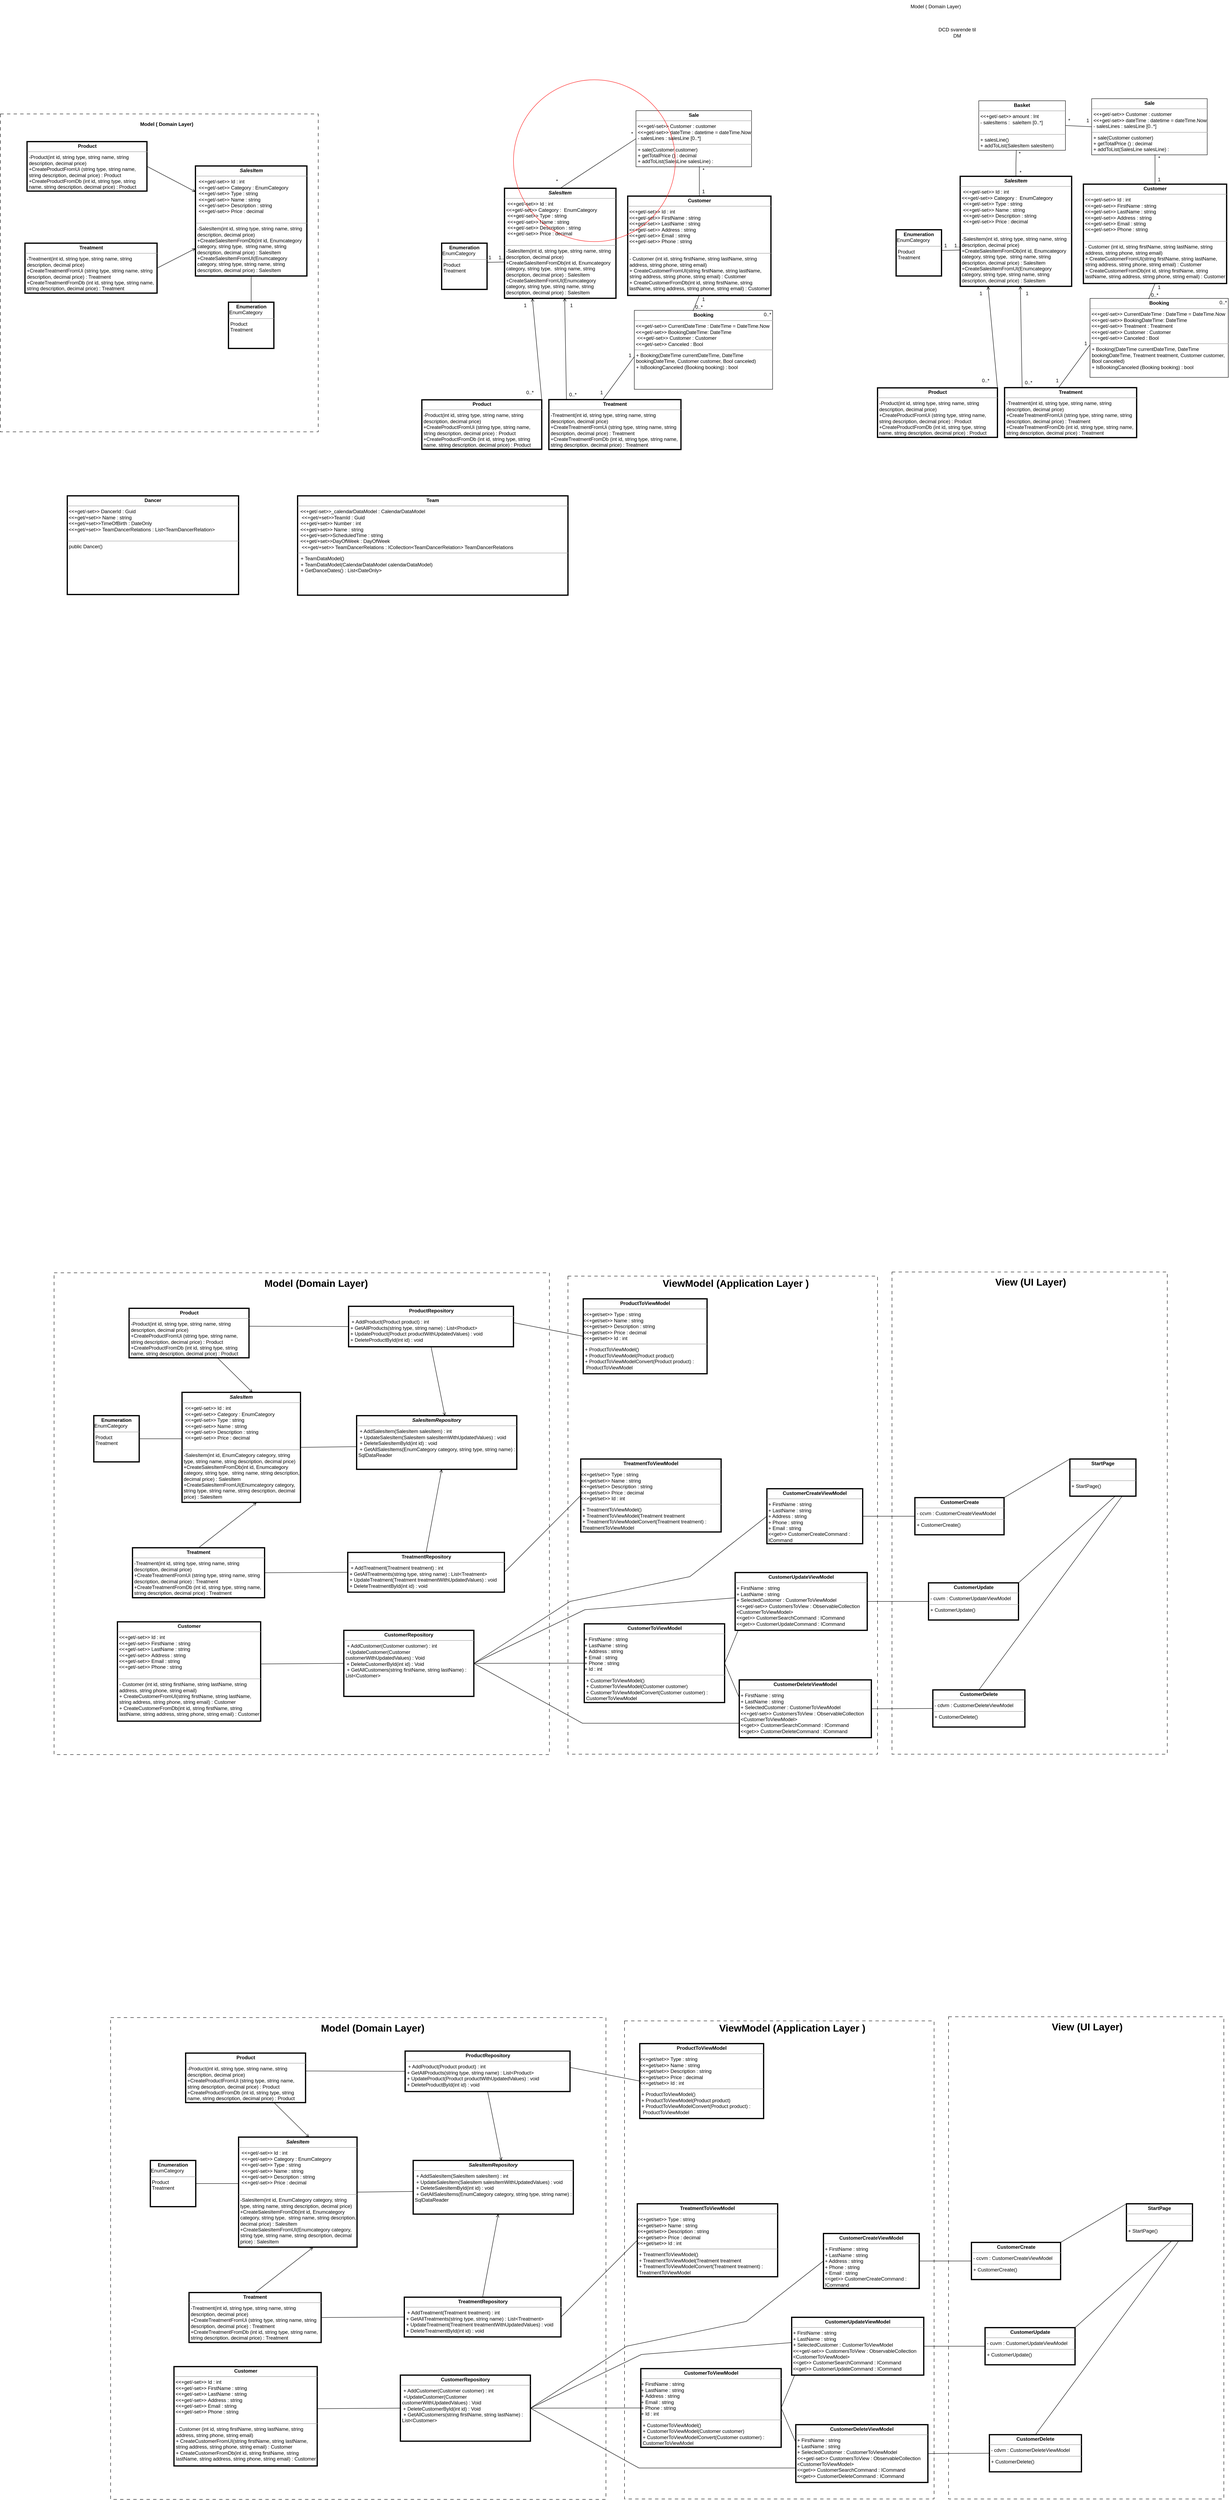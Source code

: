 <mxfile version="24.8.6" pages="4">
  <diagram name="Page-1" id="fDH9AmubeF7Ok9WeHvTW">
    <mxGraphModel dx="4761" dy="5406" grid="0" gridSize="10" guides="1" tooltips="1" connect="1" arrows="1" fold="1" page="1" pageScale="1" pageWidth="3300" pageHeight="4681" math="0" shadow="0">
      <root>
        <mxCell id="0" />
        <mxCell id="1" parent="0" />
        <mxCell id="GDlLy6w-CumsOZqE2w8_-35" value="" style="rounded=0;whiteSpace=wrap;html=1;dashed=1;dashPattern=8 8;strokeWidth=1;" parent="1" vertex="1">
          <mxGeometry x="-3070" y="-4313" width="770" height="770" as="geometry" />
        </mxCell>
        <mxCell id="a5kuV3TRUGYVX7PuK4sD-210" value="" style="rounded=0;whiteSpace=wrap;html=1;dashed=1;dashPattern=8 8;strokeWidth=1;" parent="1" vertex="1">
          <mxGeometry x="-1695" y="-1498" width="750" height="1158" as="geometry" />
        </mxCell>
        <mxCell id="Go0O6_TPsotnBXGDBV4y-18" value="" style="rounded=0;whiteSpace=wrap;html=1;dashed=1;dashPattern=8 8;strokeWidth=1;" parent="1" vertex="1">
          <mxGeometry x="-2940" y="-1506" width="1200" height="1167" as="geometry" />
        </mxCell>
        <mxCell id="z7rFHX2Pazq4d6NTZJc2-34" value="&lt;p style=&quot;margin:0px;margin-top:4px;text-align:center;&quot;&gt;&lt;b&gt;Customer&lt;/b&gt;&lt;/p&gt;&lt;hr size=&quot;1&quot;&gt;&amp;nbsp;&amp;lt;&amp;lt;+get/-set&amp;gt;&amp;gt; Id : int&lt;br&gt;&amp;nbsp;&amp;lt;&amp;lt;+get/-set&amp;gt;&amp;gt;&amp;nbsp;&lt;span style=&quot;background-color: initial;&quot;&gt;FirstName : string&lt;/span&gt;&lt;br&gt;&amp;nbsp;&amp;lt;&amp;lt;+get/-set&amp;gt;&amp;gt;&amp;nbsp;&lt;span style=&quot;background-color: initial;&quot;&gt;LastName : string&lt;/span&gt;&lt;br&gt;&amp;nbsp;&amp;lt;&amp;lt;+get/-set&amp;gt;&amp;gt;&amp;nbsp;&lt;span style=&quot;background-color: initial;&quot;&gt;Address : string&lt;/span&gt;&lt;br&gt;&amp;nbsp;&amp;lt;&amp;lt;+get/-set&amp;gt;&amp;gt;&amp;nbsp;&lt;span style=&quot;background-color: initial;&quot;&gt;Email : string&lt;br&gt;&lt;/span&gt;&amp;nbsp;&amp;lt;&amp;lt;+get/-set&amp;gt;&amp;gt;&amp;nbsp;Phone : string&lt;br&gt;&lt;br&gt;&lt;hr size=&quot;1&quot;&gt;&lt;p style=&quot;margin:0px;margin-left:4px;&quot;&gt;- Customer (int id, string firstName, string lastName, string address, string phone, string email)&lt;br&gt;+ CreateCustomerFromUI(string firstName, string lastName, string address, string phone, string email) : Customer&amp;nbsp;&lt;/p&gt;&lt;p style=&quot;margin:0px;margin-left:4px;&quot;&gt;+ CreateCustomerFromDb(int id, string firstName, string lastName, string address, string phone, string email) : Customer&lt;/p&gt;&lt;p style=&quot;margin:0px;margin-left:4px;&quot;&gt;&lt;br&gt;&lt;/p&gt;" style="verticalAlign=top;align=left;overflow=fill;fontSize=12;fontFamily=Helvetica;html=1;whiteSpace=wrap;strokeWidth=3;" parent="1" vertex="1">
          <mxGeometry x="-2786.5" y="-660.63" width="347" height="240.63" as="geometry" />
        </mxCell>
        <mxCell id="d8-gIvA5vJ4cg-GXfYVb-76" style="rounded=0;orthogonalLoop=1;jettySize=auto;html=1;exitX=1.001;exitY=0.363;exitDx=0;exitDy=0;entryX=0;entryY=0.5;entryDx=0;entryDy=0;endArrow=none;endFill=0;strokeWidth=1;exitPerimeter=0;" parent="1" target="5BUcY9h4B2E5CYuM08nV-5" edge="1">
          <mxGeometry relative="1" as="geometry">
            <mxPoint x="-2469.231" y="-1376.664" as="sourcePoint" />
          </mxGeometry>
        </mxCell>
        <mxCell id="d8-gIvA5vJ4cg-GXfYVb-75" style="rounded=0;orthogonalLoop=1;jettySize=auto;html=1;exitX=1;exitY=0.5;exitDx=0;exitDy=0;entryX=0;entryY=0.5;entryDx=0;entryDy=0;endArrow=none;endFill=0;strokeWidth=1;" parent="1" source="z7rFHX2Pazq4d6NTZJc2-43" target="5BUcY9h4B2E5CYuM08nV-11" edge="1">
          <mxGeometry relative="1" as="geometry" />
        </mxCell>
        <mxCell id="z7rFHX2Pazq4d6NTZJc2-43" value="&lt;p style=&quot;margin:0px;margin-top:4px;text-align:center;&quot;&gt;&lt;b&gt;Treatment&lt;/b&gt;&lt;/p&gt;&lt;hr size=&quot;1&quot;&gt;&lt;p style=&quot;border-color: var(--border-color); margin: 0px 0px 0px 4px;&quot;&gt;-Treatment(int id, string type, string name, string description, decimal price)&lt;br&gt;+CreateTreatmentFromUi (string type, string name, string description, decimal price&lt;span style=&quot;background-color: initial;&quot;&gt;) : Treatment&lt;/span&gt;&lt;/p&gt;&lt;p style=&quot;border-color: var(--border-color); margin: 0px 0px 0px 4px;&quot;&gt;+CreateTreatmentFromDb (int id, string type, string name, string description, decimal price&lt;span style=&quot;background-color: initial;&quot;&gt;) : Treatment&lt;/span&gt;&lt;/p&gt;" style="verticalAlign=top;align=left;overflow=fill;fontSize=12;fontFamily=Helvetica;html=1;whiteSpace=wrap;strokeWidth=3;" parent="1" vertex="1">
          <mxGeometry x="-2750" y="-840" width="320" height="121" as="geometry" />
        </mxCell>
        <mxCell id="VIvOLksFI3AojiqTVAtU-57" value="&lt;p style=&quot;margin:0px;margin-top:4px;text-align:center;&quot;&gt;&lt;b&gt;&lt;i&gt;SalesItem&lt;/i&gt;&lt;/b&gt;&lt;/p&gt;&lt;hr size=&quot;1&quot;&gt;&lt;p style=&quot;border-color: var(--border-color); margin: 0px 0px 0px 4px;&quot;&gt;&amp;nbsp;&amp;lt;&amp;lt;+get/-set&amp;gt;&amp;gt; Id : int&lt;br&gt;&amp;nbsp;&amp;lt;&amp;lt;+get/-set&amp;gt;&amp;gt; Category : EnumCategory&lt;/p&gt;&lt;p style=&quot;margin:0px;margin-left:4px;&quot;&gt;&amp;nbsp;&amp;lt;&amp;lt;+get/-set&amp;gt;&amp;gt; Type : string&lt;/p&gt;&lt;p style=&quot;border-color: var(--border-color); margin: 0px 0px 0px 4px;&quot;&gt;&amp;nbsp;&amp;lt;&amp;lt;+get/-set&amp;gt;&amp;gt; Name : string&lt;br&gt;&amp;nbsp;&amp;lt;&amp;lt;+get/-set&amp;gt;&amp;gt; Description : string&lt;br style=&quot;border-color: var(--border-color);&quot;&gt;&lt;/p&gt;&lt;p style=&quot;margin:0px;margin-left:4px;&quot;&gt;&amp;nbsp;&amp;lt;&amp;lt;+get/-set&amp;gt;&amp;gt; Price : decimal&lt;br&gt;&lt;/p&gt;&lt;p style=&quot;margin:0px;margin-left:4px;&quot;&gt;&amp;nbsp;&lt;/p&gt;&lt;hr size=&quot;1&quot;&gt;&lt;p style=&quot;margin:0px;margin-left:4px;&quot;&gt;&lt;/p&gt;&lt;p style=&quot;margin:0px;margin-left:4px;&quot;&gt;-SalesItem(int id, EnumCategory category, string type, string name, string description, decimal price)&lt;br&gt;+CreateSalesItemFromDb(int id, Enumcategory category, string type,&amp;nbsp; string name, string description, decimal price) : SalesItem&lt;/p&gt;&lt;p style=&quot;margin:0px;margin-left:4px;&quot;&gt;+CreateSalesItemFromUI(Enumcategory category, string type, string name, string description, decimal price) : SalesItem&lt;/p&gt;" style="verticalAlign=top;align=left;overflow=fill;fontSize=12;fontFamily=Helvetica;html=1;whiteSpace=wrap;strokeWidth=3;" parent="1" vertex="1">
          <mxGeometry x="-2630" y="-1216.5" width="287" height="266.5" as="geometry" />
        </mxCell>
        <mxCell id="xwmClNVuEYs5Lx-Xl7ZU-3" style="rounded=0;orthogonalLoop=1;jettySize=auto;html=1;exitX=1;exitY=0.5;exitDx=0;exitDy=0;entryX=0;entryY=0.5;entryDx=0;entryDy=0;endArrow=none;endFill=0;strokeWidth=1;" parent="1" source="Go0O6_TPsotnBXGDBV4y-8" target="a5kuV3TRUGYVX7PuK4sD-209" edge="1">
          <mxGeometry relative="1" as="geometry">
            <mxPoint x="-1611" y="-575.75" as="targetPoint" />
          </mxGeometry>
        </mxCell>
        <mxCell id="a5kuV3TRUGYVX7PuK4sD-208" style="rounded=0;orthogonalLoop=1;jettySize=auto;html=1;exitX=1;exitY=0.5;exitDx=0;exitDy=0;entryX=0;entryY=0.5;entryDx=0;entryDy=0;endArrow=none;endFill=0;" parent="1" source="Go0O6_TPsotnBXGDBV4y-8" target="BGoHWFNTM14gXL7sFTam-1" edge="1">
          <mxGeometry relative="1" as="geometry">
            <Array as="points">
              <mxPoint x="-1690" y="-710" />
              <mxPoint x="-1400" y="-770" />
            </Array>
          </mxGeometry>
        </mxCell>
        <mxCell id="Go0O6_TPsotnBXGDBV4y-8" value="&lt;p style=&quot;margin:0px;margin-top:4px;text-align:center;&quot;&gt;&lt;b&gt;CustomerRepository&lt;/b&gt;&lt;/p&gt;&lt;hr size=&quot;1&quot;&gt;&lt;p style=&quot;border-color: var(--border-color); margin: 0px 0px 0px 4px;&quot;&gt;&amp;nbsp;&lt;span style=&quot;background-color: initial;&quot;&gt;+ AddCustomer(Customer customer) : int&lt;/span&gt;&lt;/p&gt;&lt;p style=&quot;border-color: var(--border-color); margin: 0px 0px 0px 4px;&quot;&gt;&amp;nbsp;+UpdateCustomer(Customer customerWithUpdatedValues) : Void&lt;/p&gt;&amp;nbsp; + DeleteCustomerById(int id) : Void&lt;p style=&quot;border-color: var(--border-color); margin: 0px 0px 0px 4px;&quot;&gt;&amp;nbsp;+ GetAllCustomers(string firstName, string lastName) : List&amp;lt;Customer&amp;gt;&lt;br&gt;&lt;/p&gt;" style="verticalAlign=top;align=left;overflow=fill;fontSize=12;fontFamily=Helvetica;html=1;whiteSpace=wrap;strokeWidth=3;" parent="1" vertex="1">
          <mxGeometry x="-2238" y="-640" width="315" height="160" as="geometry" />
        </mxCell>
        <mxCell id="xwmClNVuEYs5Lx-Xl7ZU-6" style="rounded=0;orthogonalLoop=1;jettySize=auto;html=1;exitX=0.996;exitY=0.4;exitDx=0;exitDy=0;entryX=0;entryY=0.5;entryDx=0;entryDy=0;endArrow=none;endFill=0;exitPerimeter=0;strokeWidth=1;" parent="1" source="5BUcY9h4B2E5CYuM08nV-5" target="jZ1DWkxyBoo1e-gPRS07-4" edge="1">
          <mxGeometry relative="1" as="geometry">
            <mxPoint x="-1553" y="-1345.75" as="targetPoint" />
          </mxGeometry>
        </mxCell>
        <mxCell id="Go0O6_TPsotnBXGDBV4y-11" value="&lt;p style=&quot;margin:0px;margin-top:4px;text-align:center;&quot;&gt;&lt;b&gt;&lt;i&gt;SalesItemRepository&lt;/i&gt;&lt;/b&gt;&lt;/p&gt;&lt;hr size=&quot;1&quot;&gt;&lt;p style=&quot;border-color: var(--border-color); margin: 0px 0px 0px 4px;&quot;&gt;&lt;/p&gt;&lt;p style=&quot;margin:0px;margin-left:4px;&quot;&gt;&lt;/p&gt;&lt;p style=&quot;border-color: var(--border-color); margin: 0px 0px 0px 4px;&quot;&gt;&amp;nbsp;+ AddSalesItem(SalesItem salesItem) : int&lt;br&gt;&amp;nbsp;+&amp;nbsp;UpdateSalesItem(Salesitem salesItemWithUpdatedValues) : void&lt;/p&gt;&lt;p style=&quot;border-color: var(--border-color); margin: 0px 0px 0px 4px;&quot;&gt;&amp;nbsp;+ DeleteSalesItemById(int id) : void&lt;/p&gt;&lt;p style=&quot;border-color: var(--border-color); margin: 0px 0px 0px 4px;&quot;&gt;&amp;nbsp;+ GetAllSalesItems(EnumCategory category, string type, string name) : SqlDataReader&lt;br&gt;&lt;br&gt;&lt;/p&gt;" style="verticalAlign=top;align=left;overflow=fill;fontSize=12;fontFamily=Helvetica;html=1;whiteSpace=wrap;strokeWidth=3;" parent="1" vertex="1">
          <mxGeometry x="-2207" y="-1160" width="388" height="130" as="geometry" />
        </mxCell>
        <mxCell id="Go0O6_TPsotnBXGDBV4y-19" value="" style="rounded=0;whiteSpace=wrap;html=1;dashed=1;dashPattern=8 8;" parent="1" vertex="1">
          <mxGeometry x="-910" y="-1508" width="667" height="1168" as="geometry" />
        </mxCell>
        <mxCell id="Go0O6_TPsotnBXGDBV4y-21" value="&lt;font style=&quot;font-size: 24px;&quot;&gt;&lt;b&gt;Model (Domain Layer)&lt;/b&gt;&lt;/font&gt;" style="text;html=1;strokeColor=none;fillColor=none;align=center;verticalAlign=middle;whiteSpace=wrap;rounded=0;strokeWidth=3;" parent="1" vertex="1">
          <mxGeometry x="-2454.5" y="-1495" width="298" height="30" as="geometry" />
        </mxCell>
        <mxCell id="Go0O6_TPsotnBXGDBV4y-22" value="&lt;font style=&quot;font-size: 24px;&quot;&gt;&lt;b&gt;ViewModel (Application Layer )&lt;/b&gt;&lt;/font&gt;" style="text;html=1;strokeColor=none;fillColor=none;align=center;verticalAlign=middle;whiteSpace=wrap;rounded=0;strokeWidth=3;" parent="1" vertex="1">
          <mxGeometry x="-1467" y="-1495" width="357" height="30" as="geometry" />
        </mxCell>
        <mxCell id="jZ1DWkxyBoo1e-gPRS07-14" style="rounded=0;orthogonalLoop=1;jettySize=auto;html=1;entryX=0;entryY=0.5;entryDx=0;entryDy=0;endArrow=none;endFill=0;exitX=1;exitY=0.5;exitDx=0;exitDy=0;" parent="1" source="BGoHWFNTM14gXL7sFTam-1" target="jZ1DWkxyBoo1e-gPRS07-5" edge="1">
          <mxGeometry relative="1" as="geometry">
            <mxPoint x="-971" y="-926" as="sourcePoint" />
          </mxGeometry>
        </mxCell>
        <mxCell id="BGoHWFNTM14gXL7sFTam-1" value="&lt;p style=&quot;margin:0px;margin-top:4px;text-align:center;&quot;&gt;&lt;b&gt;CustomerCreateViewModel&lt;/b&gt;&lt;/p&gt;&lt;hr style=&quot;border-color: var(--border-color);&quot; size=&quot;1&quot;&gt;&amp;nbsp;+ FirstName : string&lt;br style=&quot;border-color: var(--border-color);&quot;&gt;&lt;span style=&quot;border-color: var(--border-color); background-color: initial;&quot;&gt;&amp;nbsp;+ LastName : string&lt;/span&gt;&lt;br style=&quot;border-color: var(--border-color);&quot;&gt;&lt;span style=&quot;border-color: var(--border-color); background-color: initial;&quot;&gt;&amp;nbsp;+ Address : string&lt;/span&gt;&lt;br style=&quot;border-color: var(--border-color);&quot;&gt;&lt;span style=&quot;border-color: var(--border-color); background-color: initial;&quot;&gt;&amp;nbsp;+ Phone : string&lt;/span&gt;&lt;br style=&quot;border-color: var(--border-color);&quot;&gt;&lt;span style=&quot;border-color: var(--border-color); background-color: initial;&quot;&gt;&amp;nbsp;+ Email : string&lt;br&gt;&amp;nbsp;&amp;lt;&amp;lt;get&amp;gt;&amp;gt; CustomerCreateCommand :&amp;nbsp; &amp;nbsp;ICommand&lt;br style=&quot;border-color: var(--border-color);&quot;&gt;&lt;/span&gt;" style="verticalAlign=top;align=left;overflow=fill;fontSize=12;fontFamily=Helvetica;html=1;whiteSpace=wrap;strokeWidth=3;" parent="1" vertex="1">
          <mxGeometry x="-1213" y="-983" width="232" height="133.13" as="geometry" />
        </mxCell>
        <mxCell id="2Vz7XqI2y0XjkQ_scdhV-2" value="&lt;p style=&quot;margin:0px;margin-top:4px;text-align:center;&quot;&gt;&lt;b&gt;Enumeration&lt;/b&gt;&lt;br&gt;EnumCategory&lt;span style=&quot;font-weight: bold; white-space: pre;&quot;&gt;&#x9;&lt;/span&gt;&lt;/p&gt;&lt;hr size=&quot;1&quot;&gt;&lt;p style=&quot;margin:0px;margin-left:4px;&quot;&gt;Product&lt;/p&gt;&lt;p style=&quot;margin:0px;margin-left:4px;&quot;&gt;Treatment&lt;/p&gt;" style="verticalAlign=top;align=left;overflow=fill;fontSize=12;fontFamily=Helvetica;html=1;whiteSpace=wrap;strokeWidth=3;" parent="1" vertex="1">
          <mxGeometry x="-2843.75" y="-1160" width="110" height="112" as="geometry" />
        </mxCell>
        <mxCell id="5BUcY9h4B2E5CYuM08nV-5" value="&lt;p style=&quot;margin:0px;margin-top:4px;text-align:center;&quot;&gt;&lt;b&gt;ProductRepository&lt;/b&gt;&lt;/p&gt;&lt;hr size=&quot;1&quot;&gt;&lt;p style=&quot;border-color: var(--border-color); margin: 0px 0px 0px 4px;&quot;&gt;&lt;/p&gt;&amp;nbsp;&amp;nbsp;&lt;span style=&quot;background-color: initial;&quot;&gt;+ AddProduct(Product product) : int&lt;/span&gt;&lt;br&gt;&lt;p style=&quot;border-color: var(--border-color); margin: 0px 0px 0px 4px;&quot;&gt;+ GetAllProducts(string type, string name) : List&amp;lt;Product&amp;gt;&lt;/p&gt;&lt;p style=&quot;border-color: var(--border-color); margin: 0px 0px 0px 4px;&quot;&gt;+ UpdateProduct(Product productWithUpdatedValues) : void&lt;/p&gt;&lt;p style=&quot;border-color: var(--border-color); margin: 0px 0px 0px 4px;&quot;&gt;+ DeleteProductById(int id) : void&lt;/p&gt;&lt;p style=&quot;border-color: var(--border-color); margin: 0px 0px 0px 4px;&quot;&gt;&lt;br&gt;&lt;/p&gt;" style="verticalAlign=top;align=left;overflow=fill;fontSize=12;fontFamily=Helvetica;html=1;whiteSpace=wrap;strokeWidth=3;" parent="1" vertex="1">
          <mxGeometry x="-2226.5" y="-1424.87" width="399.5" height="98" as="geometry" />
        </mxCell>
        <mxCell id="a5kuV3TRUGYVX7PuK4sD-1" style="rounded=0;orthogonalLoop=1;jettySize=auto;html=1;exitX=1;exitY=0.5;exitDx=0;exitDy=0;entryX=0;entryY=0.5;entryDx=0;entryDy=0;endArrow=none;endFill=0;strokeWidth=1;" parent="1" source="5BUcY9h4B2E5CYuM08nV-11" target="a5kuV3TRUGYVX7PuK4sD-211" edge="1">
          <mxGeometry relative="1" as="geometry">
            <mxPoint x="-1559" y="-1090.75" as="targetPoint" />
          </mxGeometry>
        </mxCell>
        <mxCell id="5BUcY9h4B2E5CYuM08nV-11" value="&lt;p style=&quot;margin:0px;margin-top:4px;text-align:center;&quot;&gt;&lt;b&gt;TreatmentRepository&lt;/b&gt;&lt;/p&gt;&lt;hr size=&quot;1&quot;&gt;&lt;p style=&quot;border-color: var(--border-color); margin: 0px 0px 0px 4px;&quot;&gt;&lt;/p&gt;&amp;nbsp;&amp;nbsp;+ AddTreatment(Treatment treatment) : int&lt;br style=&quot;border-color: var(--border-color);&quot;&gt;&lt;p style=&quot;border-color: var(--border-color); margin: 0px 0px 0px 4px;&quot;&gt;+ GetAllTreatments(string type, string name) : List&amp;lt;Treatment&amp;gt;&lt;/p&gt;&lt;p style=&quot;border-color: var(--border-color); margin: 0px 0px 0px 4px;&quot;&gt;+ UpdateTreatment(Treatment treatmentWithUpdatedValues) : void&lt;/p&gt;&lt;p style=&quot;border-color: var(--border-color); margin: 0px 0px 0px 4px;&quot;&gt;+ DeleteTreatmentById(int id) : void&lt;/p&gt;&lt;p style=&quot;border-color: var(--border-color); margin: 0px 0px 0px 4px;&quot;&gt;&lt;br&gt;&lt;/p&gt;" style="verticalAlign=top;align=left;overflow=fill;fontSize=12;fontFamily=Helvetica;html=1;whiteSpace=wrap;strokeWidth=3;" parent="1" vertex="1">
          <mxGeometry x="-2228.5" y="-828.75" width="379.5" height="96.25" as="geometry" />
        </mxCell>
        <mxCell id="a5kuV3TRUGYVX7PuK4sD-205" style="rounded=0;orthogonalLoop=1;jettySize=auto;html=1;exitX=0;exitY=0.75;exitDx=0;exitDy=0;entryX=1;entryY=0.5;entryDx=0;entryDy=0;endArrow=none;endFill=0;" parent="1" source="5BUcY9h4B2E5CYuM08nV-16" target="Go0O6_TPsotnBXGDBV4y-8" edge="1">
          <mxGeometry relative="1" as="geometry">
            <Array as="points">
              <mxPoint x="-1660" y="-415" />
            </Array>
          </mxGeometry>
        </mxCell>
        <mxCell id="GDlLy6w-CumsOZqE2w8_-13" style="rounded=0;orthogonalLoop=1;jettySize=auto;html=1;exitX=1;exitY=0.5;exitDx=0;exitDy=0;entryX=0;entryY=0.5;entryDx=0;entryDy=0;endArrow=none;endFill=0;" parent="1" source="5BUcY9h4B2E5CYuM08nV-16" target="jZ1DWkxyBoo1e-gPRS07-6" edge="1">
          <mxGeometry relative="1" as="geometry" />
        </mxCell>
        <mxCell id="5BUcY9h4B2E5CYuM08nV-16" value="&lt;p style=&quot;margin:0px;margin-top:4px;text-align:center;&quot;&gt;&lt;b&gt;CustomerDeleteViewModel&lt;/b&gt;&lt;/p&gt;&lt;hr style=&quot;border-color: var(--border-color);&quot; size=&quot;1&quot;&gt;&amp;nbsp;+ FirstName : string&lt;br style=&quot;border-color: var(--border-color);&quot;&gt;&lt;span style=&quot;border-color: var(--border-color); background-color: initial;&quot;&gt;&amp;nbsp;+ LastName : string&lt;/span&gt;&lt;br style=&quot;border-color: var(--border-color);&quot;&gt;&lt;span style=&quot;border-color: var(--border-color); background-color: initial;&quot;&gt;&amp;nbsp;+ SelectedCustomer : CustomerToViewModel&amp;nbsp;&lt;br&gt;&amp;nbsp;&amp;lt;&amp;lt;+get/-set&amp;gt;&amp;gt;&amp;nbsp;CustomersToView : ObservableCollection&lt;br style=&quot;border-color: var(--border-color);&quot;&gt;&amp;nbsp;&amp;lt;CustomerToViewModel&amp;gt;&amp;nbsp;&lt;br style=&quot;border-color: var(--border-color);&quot;&gt;&amp;nbsp;&amp;lt;&amp;lt;get&amp;gt;&amp;gt; CustomerSearchCommand : ICommand&lt;br style=&quot;border-color: var(--border-color);&quot;&gt;&amp;nbsp;&amp;lt;&amp;lt;get&amp;gt;&amp;gt; CustomerDeleteCommand : ICommand&lt;br&gt;&lt;/span&gt;&lt;span style=&quot;border-color: var(--border-color); background-color: initial;&quot;&gt;&lt;br&gt;&lt;/span&gt;" style="verticalAlign=top;align=left;overflow=fill;fontSize=12;fontFamily=Helvetica;html=1;whiteSpace=wrap;strokeWidth=3;" parent="1" vertex="1">
          <mxGeometry x="-1280" y="-520" width="320" height="140" as="geometry" />
        </mxCell>
        <mxCell id="a5kuV3TRUGYVX7PuK4sD-204" style="rounded=0;orthogonalLoop=1;jettySize=auto;html=1;exitX=0;exitY=0.25;exitDx=0;exitDy=0;entryX=1;entryY=0.5;entryDx=0;entryDy=0;endArrow=none;endFill=0;" parent="1" target="Go0O6_TPsotnBXGDBV4y-8" edge="1">
          <mxGeometry relative="1" as="geometry">
            <Array as="points">
              <mxPoint x="-1654" y="-690" />
            </Array>
            <mxPoint x="-1280" y="-719.598" as="sourcePoint" />
          </mxGeometry>
        </mxCell>
        <mxCell id="jZ1DWkxyBoo1e-gPRS07-15" style="rounded=0;orthogonalLoop=1;jettySize=auto;html=1;exitX=1;exitY=0.5;exitDx=0;exitDy=0;entryX=0;entryY=0.5;entryDx=0;entryDy=0;endArrow=none;endFill=0;" parent="1" source="GDlLy6w-CumsOZqE2w8_-11" target="jZ1DWkxyBoo1e-gPRS07-7" edge="1">
          <mxGeometry relative="1" as="geometry">
            <mxPoint x="-1040" y="-683.065" as="sourcePoint" />
          </mxGeometry>
        </mxCell>
        <mxCell id="d8-gIvA5vJ4cg-GXfYVb-73" style="rounded=0;orthogonalLoop=1;jettySize=auto;html=1;exitX=0.5;exitY=1;exitDx=0;exitDy=0;entryX=0.551;entryY=0.003;entryDx=0;entryDy=0;entryPerimeter=0;endArrow=open;endFill=0;strokeWidth=1;" parent="1" source="5BUcY9h4B2E5CYuM08nV-5" target="Go0O6_TPsotnBXGDBV4y-11" edge="1">
          <mxGeometry relative="1" as="geometry" />
        </mxCell>
        <mxCell id="d8-gIvA5vJ4cg-GXfYVb-74" style="rounded=0;orthogonalLoop=1;jettySize=auto;html=1;exitX=0.5;exitY=0;exitDx=0;exitDy=0;entryX=0.531;entryY=0.999;entryDx=0;entryDy=0;entryPerimeter=0;endArrow=open;endFill=0;strokeWidth=1;" parent="1" source="5BUcY9h4B2E5CYuM08nV-11" target="Go0O6_TPsotnBXGDBV4y-11" edge="1">
          <mxGeometry relative="1" as="geometry" />
        </mxCell>
        <mxCell id="d8-gIvA5vJ4cg-GXfYVb-77" style="rounded=0;orthogonalLoop=1;jettySize=auto;html=1;exitX=1;exitY=0.5;exitDx=0;exitDy=0;entryX=0;entryY=0.422;entryDx=0;entryDy=0;entryPerimeter=0;endArrow=none;endFill=0;strokeWidth=1;" parent="1" source="2Vz7XqI2y0XjkQ_scdhV-2" target="VIvOLksFI3AojiqTVAtU-57" edge="1">
          <mxGeometry relative="1" as="geometry" />
        </mxCell>
        <mxCell id="d8-gIvA5vJ4cg-GXfYVb-79" style="rounded=0;orthogonalLoop=1;jettySize=auto;html=1;exitX=1.005;exitY=0.424;exitDx=0;exitDy=0;endArrow=none;endFill=0;entryX=0;entryY=0.5;entryDx=0;entryDy=0;exitPerimeter=0;strokeWidth=1;" parent="1" source="z7rFHX2Pazq4d6NTZJc2-34" target="Go0O6_TPsotnBXGDBV4y-8" edge="1">
          <mxGeometry relative="1" as="geometry">
            <mxPoint x="-2189" y="-623.5" as="targetPoint" />
          </mxGeometry>
        </mxCell>
        <mxCell id="d8-gIvA5vJ4cg-GXfYVb-80" style="rounded=0;orthogonalLoop=1;jettySize=auto;html=1;exitX=0.713;exitY=1.008;exitDx=0;exitDy=0;entryX=0.595;entryY=0.001;entryDx=0;entryDy=0;entryPerimeter=0;endArrow=open;endFill=0;strokeWidth=1;exitPerimeter=0;" parent="1" target="VIvOLksFI3AojiqTVAtU-57" edge="1">
          <mxGeometry relative="1" as="geometry">
            <mxPoint x="-2546.56" y="-1302.328" as="sourcePoint" />
          </mxGeometry>
        </mxCell>
        <mxCell id="d8-gIvA5vJ4cg-GXfYVb-81" style="rounded=0;orthogonalLoop=1;jettySize=auto;html=1;exitX=0.5;exitY=0;exitDx=0;exitDy=0;entryX=0.629;entryY=1.002;entryDx=0;entryDy=0;entryPerimeter=0;endArrow=open;endFill=0;strokeWidth=1;" parent="1" source="z7rFHX2Pazq4d6NTZJc2-43" target="VIvOLksFI3AojiqTVAtU-57" edge="1">
          <mxGeometry relative="1" as="geometry" />
        </mxCell>
        <mxCell id="d8-gIvA5vJ4cg-GXfYVb-82" style="rounded=0;orthogonalLoop=1;jettySize=auto;html=1;exitX=1;exitY=0.5;exitDx=0;exitDy=0;entryX=0.004;entryY=0.578;entryDx=0;entryDy=0;entryPerimeter=0;endArrow=none;endFill=0;strokeWidth=1;" parent="1" source="VIvOLksFI3AojiqTVAtU-57" target="Go0O6_TPsotnBXGDBV4y-11" edge="1">
          <mxGeometry relative="1" as="geometry" />
        </mxCell>
        <mxCell id="a5kuV3TRUGYVX7PuK4sD-206" style="rounded=0;orthogonalLoop=1;jettySize=auto;html=1;exitX=1;exitY=0.5;exitDx=0;exitDy=0;entryX=0;entryY=0.75;entryDx=0;entryDy=0;endArrow=none;endFill=0;" parent="1" source="a5kuV3TRUGYVX7PuK4sD-209" edge="1">
          <mxGeometry relative="1" as="geometry">
            <mxPoint x="-1436" y="-575.75" as="sourcePoint" />
            <mxPoint x="-1280" y="-646.533" as="targetPoint" />
          </mxGeometry>
        </mxCell>
        <mxCell id="a5kuV3TRUGYVX7PuK4sD-207" style="rounded=0;orthogonalLoop=1;jettySize=auto;html=1;exitX=1;exitY=0.5;exitDx=0;exitDy=0;entryX=0.004;entryY=0.331;entryDx=0;entryDy=0;endArrow=none;endFill=0;entryPerimeter=0;" parent="1" source="a5kuV3TRUGYVX7PuK4sD-209" target="5BUcY9h4B2E5CYuM08nV-16" edge="1">
          <mxGeometry relative="1" as="geometry">
            <mxPoint x="-1436" y="-575.75" as="sourcePoint" />
          </mxGeometry>
        </mxCell>
        <mxCell id="a5kuV3TRUGYVX7PuK4sD-209" value="&lt;p style=&quot;margin:0px;margin-top:4px;text-align:center;&quot;&gt;&lt;b&gt;CustomerToViewModel&lt;/b&gt;&lt;/p&gt;&lt;hr size=&quot;1&quot;&gt;+&amp;nbsp;&lt;span style=&quot;background-color: initial;&quot;&gt;FirstName : string&lt;/span&gt;&lt;br&gt;+&amp;nbsp;&lt;span style=&quot;background-color: initial;&quot;&gt;LastName : string&lt;/span&gt;&lt;br&gt;+&amp;nbsp;&lt;span style=&quot;background-color: initial;&quot;&gt;Address : string&lt;/span&gt;&lt;br&gt;+&amp;nbsp;&lt;span style=&quot;background-color: initial;&quot;&gt;Email : string&lt;br&gt;&lt;/span&gt;+ Phone : string&lt;br&gt;+ Id : int&lt;br&gt;&lt;hr size=&quot;1&quot;&gt;&lt;p style=&quot;margin:0px;margin-left:4px;&quot;&gt;+ CustomerToViewModel()&lt;br&gt;+ CustomerToViewModel(Customer customer)&lt;br&gt;+ CustomerToViewModelConvert(Customer customer) : CustomerToViewModel&lt;/p&gt;&lt;p style=&quot;margin:0px;margin-left:4px;&quot;&gt;&lt;br&gt;&lt;/p&gt;&lt;p style=&quot;margin:0px;margin-left:4px;&quot;&gt;&lt;br&gt;&lt;/p&gt;" style="verticalAlign=top;align=left;overflow=fill;fontSize=12;fontFamily=Helvetica;html=1;whiteSpace=wrap;strokeWidth=3;" parent="1" vertex="1">
          <mxGeometry x="-1655.5" y="-655.75" width="340" height="190.63" as="geometry" />
        </mxCell>
        <mxCell id="a5kuV3TRUGYVX7PuK4sD-211" value="&lt;p style=&quot;margin:0px;margin-top:4px;text-align:center;&quot;&gt;&lt;b&gt;TreatmentToViewModel&lt;/b&gt;&lt;/p&gt;&lt;hr size=&quot;1&quot;&gt;&amp;lt;&amp;lt;+get/set&amp;gt;&amp;gt;&amp;nbsp;&lt;span style=&quot;background-color: initial;&quot;&gt;Type : string&lt;/span&gt;&lt;br&gt;&amp;lt;&amp;lt;+get/set&amp;gt;&amp;gt;&amp;nbsp;&lt;span style=&quot;background-color: initial;&quot;&gt;Name : string&lt;/span&gt;&lt;br&gt;&amp;lt;&amp;lt;+get/set&amp;gt;&amp;gt;&amp;nbsp;&lt;span style=&quot;background-color: initial;&quot;&gt;Description : string&lt;/span&gt;&lt;br&gt;&amp;lt;&amp;lt;+get/set&amp;gt;&amp;gt;&amp;nbsp;&lt;span style=&quot;background-color: initial;&quot;&gt;Price : decimal&lt;/span&gt;&lt;br&gt;&amp;lt;&amp;lt;+get/set&amp;gt;&amp;gt; Id : int&lt;br&gt;&lt;hr size=&quot;1&quot;&gt;&lt;p style=&quot;margin:0px;margin-left:4px;&quot;&gt;+ TreatmentToViewModel()&lt;br&gt;+ TreatmentToViewModel(Treatment treatment&lt;br&gt;+ TreatmentToViewModelConvert(Treatment treatment) : TreatmentToViewModel&lt;/p&gt;&lt;p style=&quot;margin:0px;margin-left:4px;&quot;&gt;&lt;br&gt;&lt;/p&gt;&lt;p style=&quot;margin:0px;margin-left:4px;&quot;&gt;&lt;br&gt;&lt;/p&gt;" style="verticalAlign=top;align=left;overflow=fill;fontSize=12;fontFamily=Helvetica;html=1;whiteSpace=wrap;strokeWidth=3;" parent="1" vertex="1">
          <mxGeometry x="-1664" y="-1055" width="340" height="176.75" as="geometry" />
        </mxCell>
        <mxCell id="jZ1DWkxyBoo1e-gPRS07-4" value="&lt;p style=&quot;margin:0px;margin-top:4px;text-align:center;&quot;&gt;&lt;b&gt;ProductToViewModel&lt;/b&gt;&lt;/p&gt;&lt;hr size=&quot;1&quot;&gt;&amp;lt;&amp;lt;+get/set&amp;gt;&amp;gt;&amp;nbsp;&lt;span style=&quot;background-color: initial;&quot;&gt;Type : string&lt;/span&gt;&lt;br&gt;&amp;lt;&amp;lt;+get/set&amp;gt;&amp;gt;&amp;nbsp;&lt;span style=&quot;background-color: initial;&quot;&gt;Name : string&lt;/span&gt;&lt;br&gt;&amp;lt;&amp;lt;+get/set&amp;gt;&amp;gt;&amp;nbsp;&lt;span style=&quot;background-color: initial;&quot;&gt;Description : string&lt;/span&gt;&lt;br&gt;&amp;lt;&amp;lt;+get/set&amp;gt;&amp;gt;&amp;nbsp;&lt;span style=&quot;background-color: initial;&quot;&gt;Price : decimal&lt;/span&gt;&lt;br&gt;&amp;lt;&amp;lt;+get/set&amp;gt;&amp;gt; Id : int&lt;br&gt;&lt;hr size=&quot;1&quot;&gt;&lt;p style=&quot;margin:0px;margin-left:4px;&quot;&gt;+ ProductToViewModel()&lt;br&gt;+ ProductToViewModel(Product product)&lt;br&gt;+ ProductToViewModelConvert(Product product) :&amp;nbsp; &amp;nbsp; &amp;nbsp; &amp;nbsp; &amp;nbsp; &amp;nbsp;ProductToViewModel&lt;/p&gt;&lt;p style=&quot;margin:0px;margin-left:4px;&quot;&gt;&lt;br&gt;&lt;/p&gt;&lt;p style=&quot;margin:0px;margin-left:4px;&quot;&gt;&lt;br&gt;&lt;/p&gt;" style="verticalAlign=top;align=left;overflow=fill;fontSize=12;fontFamily=Helvetica;html=1;whiteSpace=wrap;strokeWidth=3;" parent="1" vertex="1">
          <mxGeometry x="-1658" y="-1443" width="300" height="181.5" as="geometry" />
        </mxCell>
        <mxCell id="jZ1DWkxyBoo1e-gPRS07-5" value="&lt;p style=&quot;margin:0px;margin-top:4px;text-align:center;&quot;&gt;&lt;b&gt;CustomerCreate&lt;/b&gt;&lt;/p&gt;&lt;hr size=&quot;1&quot;&gt;&lt;p style=&quot;margin:0px;margin-left:4px;&quot;&gt;- ccvm : CustomerCreateViewModel&amp;nbsp;&lt;/p&gt;&lt;hr size=&quot;1&quot;&gt;&lt;p style=&quot;margin:0px;margin-left:4px;&quot;&gt;+ CustomerCreate()&lt;/p&gt;" style="verticalAlign=top;align=left;overflow=fill;fontSize=12;fontFamily=Helvetica;html=1;whiteSpace=wrap;strokeWidth=3;" parent="1" vertex="1">
          <mxGeometry x="-854.5" y="-961.43" width="216" height="90" as="geometry" />
        </mxCell>
        <mxCell id="jZ1DWkxyBoo1e-gPRS07-6" value="&lt;p style=&quot;margin:0px;margin-top:4px;text-align:center;&quot;&gt;&lt;b&gt;CustomerDelete&lt;/b&gt;&lt;/p&gt;&lt;hr size=&quot;1&quot;&gt;&lt;p style=&quot;margin:0px;margin-left:4px;&quot;&gt;- cdvm : CustomerDeleteViewModel&lt;/p&gt;&lt;hr size=&quot;1&quot;&gt;&lt;p style=&quot;margin:0px;margin-left:4px;&quot;&gt;+ CustomerDelete()&lt;/p&gt;" style="verticalAlign=top;align=left;overflow=fill;fontSize=12;fontFamily=Helvetica;html=1;whiteSpace=wrap;strokeWidth=3;" parent="1" vertex="1">
          <mxGeometry x="-811" y="-495.75" width="223" height="90" as="geometry" />
        </mxCell>
        <mxCell id="jZ1DWkxyBoo1e-gPRS07-7" value="&lt;p style=&quot;margin:0px;margin-top:4px;text-align:center;&quot;&gt;&lt;b&gt;CustomerUpdate&lt;/b&gt;&lt;/p&gt;&lt;hr size=&quot;1&quot;&gt;&lt;p style=&quot;margin:0px;margin-left:4px;&quot;&gt;- cuvm : CustomerUpdateViewModel&lt;/p&gt;&lt;hr size=&quot;1&quot;&gt;&lt;p style=&quot;margin:0px;margin-left:4px;&quot;&gt;+ CustomerUpdate()&lt;/p&gt;" style="verticalAlign=top;align=left;overflow=fill;fontSize=12;fontFamily=Helvetica;html=1;whiteSpace=wrap;strokeWidth=3;" parent="1" vertex="1">
          <mxGeometry x="-821.5" y="-755" width="218" height="90" as="geometry" />
        </mxCell>
        <mxCell id="jZ1DWkxyBoo1e-gPRS07-9" style="rounded=0;orthogonalLoop=1;jettySize=auto;html=1;exitX=1;exitY=0.5;exitDx=0;exitDy=0;entryX=0.5;entryY=0;entryDx=0;entryDy=0;endArrow=none;endFill=0;strokeWidth=1;" parent="1" source="jZ1DWkxyBoo1e-gPRS07-8" target="jZ1DWkxyBoo1e-gPRS07-6" edge="1">
          <mxGeometry relative="1" as="geometry" />
        </mxCell>
        <mxCell id="jZ1DWkxyBoo1e-gPRS07-11" style="rounded=0;orthogonalLoop=1;jettySize=auto;html=1;exitX=1;exitY=0.5;exitDx=0;exitDy=0;endArrow=none;endFill=0;entryX=1;entryY=0;entryDx=0;entryDy=0;strokeWidth=1;" parent="1" source="jZ1DWkxyBoo1e-gPRS07-8" target="jZ1DWkxyBoo1e-gPRS07-7" edge="1">
          <mxGeometry relative="1" as="geometry">
            <mxPoint x="-700" y="-750" as="targetPoint" />
          </mxGeometry>
        </mxCell>
        <mxCell id="GDlLy6w-CumsOZqE2w8_-12" style="rounded=0;orthogonalLoop=1;jettySize=auto;html=1;exitX=0;exitY=0;exitDx=0;exitDy=0;entryX=1;entryY=0;entryDx=0;entryDy=0;endArrow=none;endFill=0;strokeWidth=1;" parent="1" source="jZ1DWkxyBoo1e-gPRS07-8" target="jZ1DWkxyBoo1e-gPRS07-5" edge="1">
          <mxGeometry relative="1" as="geometry" />
        </mxCell>
        <mxCell id="jZ1DWkxyBoo1e-gPRS07-8" value="&lt;p style=&quot;margin:0px;margin-top:4px;text-align:center;&quot;&gt;&lt;b&gt;StartPage&lt;/b&gt;&lt;/p&gt;&lt;hr size=&quot;1&quot;&gt;&lt;p style=&quot;margin:0px;margin-left:4px;&quot;&gt;&lt;br&gt;&lt;/p&gt;&lt;hr size=&quot;1&quot;&gt;&lt;p style=&quot;margin:0px;margin-left:4px;&quot;&gt;+ StartPage()&lt;/p&gt;" style="verticalAlign=top;align=left;overflow=fill;fontSize=12;fontFamily=Helvetica;html=1;whiteSpace=wrap;strokeWidth=3;" parent="1" vertex="1">
          <mxGeometry x="-479" y="-1055" width="160" height="90" as="geometry" />
        </mxCell>
        <mxCell id="jZ1DWkxyBoo1e-gPRS07-18" value="&lt;font style=&quot;font-size: 24px;&quot;&gt;&lt;b&gt;View (UI Layer)&lt;/b&gt;&lt;/font&gt;" style="text;html=1;strokeColor=none;fillColor=none;align=center;verticalAlign=middle;whiteSpace=wrap;rounded=0;strokeWidth=3;" parent="1" vertex="1">
          <mxGeometry x="-673.75" y="-1498" width="200" height="30" as="geometry" />
        </mxCell>
        <mxCell id="jZ1DWkxyBoo1e-gPRS07-153" style="edgeStyle=orthogonalEdgeStyle;rounded=0;orthogonalLoop=1;jettySize=auto;html=1;exitX=1;exitY=0.25;exitDx=0;exitDy=0;entryX=0;entryY=0.75;entryDx=0;entryDy=0;endArrow=none;endFill=0;" parent="1" edge="1">
          <mxGeometry relative="1" as="geometry" />
        </mxCell>
        <mxCell id="jZ1DWkxyBoo1e-gPRS07-214" style="rounded=0;orthogonalLoop=1;jettySize=auto;html=1;exitX=0;exitY=0.75;exitDx=0;exitDy=0;entryX=1;entryY=0.5;entryDx=0;entryDy=0;endArrow=none;endFill=0;" parent="1" edge="1">
          <mxGeometry relative="1" as="geometry">
            <Array as="points">
              <mxPoint x="-1816" y="762" />
            </Array>
          </mxGeometry>
        </mxCell>
        <mxCell id="jZ1DWkxyBoo1e-gPRS07-154" style="rounded=0;orthogonalLoop=1;jettySize=auto;html=1;exitX=0;exitY=0;exitDx=0;exitDy=0;entryX=0.5;entryY=1;entryDx=0;entryDy=0;endArrow=none;endFill=0;" parent="1" edge="1">
          <mxGeometry relative="1" as="geometry" />
        </mxCell>
        <mxCell id="jZ1DWkxyBoo1e-gPRS07-152" style="rounded=0;orthogonalLoop=1;jettySize=auto;html=1;exitX=0;exitY=1;exitDx=0;exitDy=0;entryX=1;entryY=0.5;entryDx=0;entryDy=0;endArrow=none;endFill=0;" parent="1" edge="1">
          <mxGeometry relative="1" as="geometry" />
        </mxCell>
        <mxCell id="jZ1DWkxyBoo1e-gPRS07-151" style="edgeStyle=orthogonalEdgeStyle;rounded=0;orthogonalLoop=1;jettySize=auto;html=1;exitX=1;exitY=0.75;exitDx=0;exitDy=0;entryX=0;entryY=0.5;entryDx=0;entryDy=0;endArrow=none;endFill=0;" parent="1" edge="1">
          <mxGeometry relative="1" as="geometry" />
        </mxCell>
        <mxCell id="GDlLy6w-CumsOZqE2w8_-1" value="&lt;p style=&quot;margin:0px;margin-top:4px;text-align:center;&quot;&gt;&lt;b&gt;Product&lt;/b&gt;&lt;/p&gt;&lt;hr size=&quot;1&quot;&gt;&lt;p style=&quot;border-color: var(--border-color); margin: 0px 0px 0px 4px;&quot;&gt;-Product(int id, string type, string name, string description, decimal price)&lt;br&gt;+CreateProductFromUi (string type, string name, string description, decimal price&lt;span style=&quot;background-color: initial;&quot;&gt;) : Product&lt;/span&gt;&lt;/p&gt;&lt;p style=&quot;border-color: var(--border-color); margin: 0px 0px 0px 4px;&quot;&gt;+CreateProductFromDb (int id, string type, string name, string description, decimal price&lt;span style=&quot;background-color: initial;&quot;&gt;) : Product&lt;/span&gt;&lt;/p&gt;" style="verticalAlign=top;align=left;overflow=fill;fontSize=12;fontFamily=Helvetica;html=1;whiteSpace=wrap;strokeWidth=3;" parent="1" vertex="1">
          <mxGeometry x="-2758.25" y="-1420" width="290.5" height="119.87" as="geometry" />
        </mxCell>
        <mxCell id="GDlLy6w-CumsOZqE2w8_-11" value="&lt;p style=&quot;margin:0px;margin-top:4px;text-align:center;&quot;&gt;&lt;b&gt;CustomerUpdateViewModel&lt;/b&gt;&lt;/p&gt;&lt;hr style=&quot;border-color: var(--border-color);&quot; size=&quot;1&quot;&gt;&amp;nbsp;+ FirstName : string&lt;br style=&quot;border-color: var(--border-color);&quot;&gt;&lt;span style=&quot;border-color: var(--border-color); background-color: initial;&quot;&gt;&amp;nbsp;+ LastName : string&lt;/span&gt;&lt;br style=&quot;border-color: var(--border-color);&quot;&gt;&lt;span style=&quot;border-color: var(--border-color); background-color: initial;&quot;&gt;&amp;nbsp;+ SelectedCustomer : CustomerToViewModel&amp;nbsp;&lt;br&gt;&amp;nbsp;&amp;lt;&amp;lt;+get/-set&amp;gt;&amp;gt;&amp;nbsp;CustomersToView : ObservableCollection&lt;br style=&quot;border-color: var(--border-color);&quot;&gt;&amp;nbsp;&amp;lt;CustomerToViewModel&amp;gt;&amp;nbsp;&lt;br style=&quot;border-color: var(--border-color);&quot;&gt;&amp;nbsp;&amp;lt;&amp;lt;get&amp;gt;&amp;gt; CustomerSearchCommand : ICommand&lt;br style=&quot;border-color: var(--border-color);&quot;&gt;&amp;nbsp;&amp;lt;&amp;lt;get&amp;gt;&amp;gt; CustomerUpdateCommand : ICommand&lt;br&gt;&lt;/span&gt;&lt;span style=&quot;border-color: var(--border-color); background-color: initial;&quot;&gt;&lt;br&gt;&lt;/span&gt;" style="verticalAlign=top;align=left;overflow=fill;fontSize=12;fontFamily=Helvetica;html=1;whiteSpace=wrap;strokeWidth=3;" parent="1" vertex="1">
          <mxGeometry x="-1290" y="-780" width="320" height="140" as="geometry" />
        </mxCell>
        <mxCell id="GDlLy6w-CumsOZqE2w8_-15" value="&lt;p style=&quot;margin:0px;margin-top:4px;text-align:center;&quot;&gt;&lt;b&gt;Dancer&lt;/b&gt;&lt;/p&gt;&lt;hr size=&quot;1&quot;&gt;&amp;nbsp;&amp;lt;&amp;lt;+get/-set&amp;gt;&amp;gt;&amp;nbsp;&lt;span style=&quot;background-color: initial;&quot;&gt;DancerId : Guid&lt;/span&gt;&lt;div style=&quot;border-color: var(--border-color);&quot;&gt;&amp;nbsp;&lt;span style=&quot;background-color: initial;&quot;&gt;&amp;lt;&amp;lt;+get/+set&amp;gt;&amp;gt;&amp;nbsp;&lt;/span&gt;&lt;span style=&quot;background-color: initial;&quot;&gt;Name : string&lt;/span&gt;&lt;/div&gt;&lt;div style=&quot;border-color: var(--border-color);&quot;&gt;&amp;nbsp;&lt;span style=&quot;background-color: initial;&quot;&gt;&amp;lt;&amp;lt;+get/+set&amp;gt;&amp;gt;&lt;/span&gt;&lt;span style=&quot;background-color: initial;&quot;&gt;TimeOfBirth : DateOnly&lt;/span&gt;&lt;/div&gt;&lt;div style=&quot;border-color: var(--border-color);&quot;&gt;&amp;nbsp;&lt;span style=&quot;background-color: initial;&quot;&gt;&amp;lt;&amp;lt;+get/+set&amp;gt;&amp;gt;&lt;/span&gt;&lt;span style=&quot;background-color: initial;&quot;&gt;&amp;nbsp;TeamDancerRelations :&amp;nbsp;&lt;/span&gt;&lt;span style=&quot;background-color: initial;&quot;&gt;List&amp;lt;TeamDancerRelation&amp;gt;&lt;/span&gt;&lt;/div&gt;&lt;br&gt;&lt;hr size=&quot;1&quot;&gt;&lt;p style=&quot;margin:0px;margin-left:4px;&quot;&gt;public Dancer()&lt;/p&gt;&lt;p style=&quot;margin:0px;margin-left:4px;&quot;&gt;&lt;br&gt;&lt;/p&gt;" style="verticalAlign=top;align=left;overflow=fill;fontSize=12;fontFamily=Helvetica;html=1;whiteSpace=wrap;strokeWidth=3;" parent="1" vertex="1">
          <mxGeometry x="-2908" y="-3388" width="415" height="239" as="geometry" />
        </mxCell>
        <mxCell id="GDlLy6w-CumsOZqE2w8_-18" value="&lt;p style=&quot;margin:0px;margin-top:4px;text-align:center;&quot;&gt;&lt;b&gt;Treatment&lt;/b&gt;&lt;/p&gt;&lt;hr size=&quot;1&quot;&gt;&lt;p style=&quot;border-color: var(--border-color); margin: 0px 0px 0px 4px;&quot;&gt;-Treatment(int id, string type, string name, string description, decimal price)&lt;br&gt;+CreateTreatmentFromUi (string type, string name, string description, decimal price&lt;span style=&quot;background-color: initial;&quot;&gt;) : Treatment&lt;/span&gt;&lt;/p&gt;&lt;p style=&quot;border-color: var(--border-color); margin: 0px 0px 0px 4px;&quot;&gt;+CreateTreatmentFromDb (int id, string type, string name, string description, decimal price&lt;span style=&quot;background-color: initial;&quot;&gt;) : Treatment&lt;/span&gt;&lt;/p&gt;" style="verticalAlign=top;align=left;overflow=fill;fontSize=12;fontFamily=Helvetica;html=1;whiteSpace=wrap;strokeWidth=3;" parent="1" vertex="1">
          <mxGeometry x="-3010.5" y="-4000" width="320" height="121" as="geometry" />
        </mxCell>
        <mxCell id="GDlLy6w-CumsOZqE2w8_-19" value="&lt;p style=&quot;margin:0px;margin-top:4px;text-align:center;&quot;&gt;&lt;b&gt;&lt;i&gt;SalesItem&lt;/i&gt;&lt;/b&gt;&lt;/p&gt;&lt;hr size=&quot;1&quot;&gt;&lt;p style=&quot;border-color: var(--border-color); margin: 0px 0px 0px 4px;&quot;&gt;&amp;nbsp;&amp;lt;&amp;lt;+get/-set&amp;gt;&amp;gt; Id : int&lt;br&gt;&amp;nbsp;&amp;lt;&amp;lt;+get/-set&amp;gt;&amp;gt; Category : EnumCategory&lt;/p&gt;&lt;p style=&quot;margin:0px;margin-left:4px;&quot;&gt;&amp;nbsp;&amp;lt;&amp;lt;+get/-set&amp;gt;&amp;gt; Type : string&lt;/p&gt;&lt;p style=&quot;border-color: var(--border-color); margin: 0px 0px 0px 4px;&quot;&gt;&amp;nbsp;&amp;lt;&amp;lt;+get/-set&amp;gt;&amp;gt; Name : string&lt;br&gt;&amp;nbsp;&amp;lt;&amp;lt;+get/-set&amp;gt;&amp;gt; Description : string&lt;br style=&quot;border-color: var(--border-color);&quot;&gt;&lt;/p&gt;&lt;p style=&quot;margin:0px;margin-left:4px;&quot;&gt;&amp;nbsp;&amp;lt;&amp;lt;+get/-set&amp;gt;&amp;gt; Price : decimal&lt;br&gt;&lt;/p&gt;&lt;p style=&quot;margin:0px;margin-left:4px;&quot;&gt;&amp;nbsp;&lt;/p&gt;&lt;hr size=&quot;1&quot;&gt;&lt;p style=&quot;margin:0px;margin-left:4px;&quot;&gt;&lt;/p&gt;&lt;p style=&quot;margin:0px;margin-left:4px;&quot;&gt;-SalesItem(int id, string type, string name, string description, decimal price)&lt;br&gt;+CreateSalesItemFromDb(int id, Enumcategory category, string type,&amp;nbsp; string name, string description, decimal price) : SalesItem&lt;/p&gt;&lt;p style=&quot;margin:0px;margin-left:4px;&quot;&gt;+CreateSalesItemFromUI(Enumcategory category, string type, string name, string description, decimal price) : SalesItem&lt;/p&gt;" style="verticalAlign=top;align=left;overflow=fill;fontSize=12;fontFamily=Helvetica;html=1;whiteSpace=wrap;strokeWidth=3;" parent="1" vertex="1">
          <mxGeometry x="-2597.5" y="-4187" width="270" height="266.5" as="geometry" />
        </mxCell>
        <mxCell id="GDlLy6w-CumsOZqE2w8_-22" value="&lt;b&gt;Model ( Domain Layer)&lt;/b&gt;" style="text;html=1;strokeColor=none;fillColor=none;align=center;verticalAlign=middle;whiteSpace=wrap;rounded=0;strokeWidth=3;" parent="1" vertex="1">
          <mxGeometry x="-2747" y="-4303" width="160" height="30" as="geometry" />
        </mxCell>
        <mxCell id="GDlLy6w-CumsOZqE2w8_-23" value="&lt;p style=&quot;margin:0px;margin-top:4px;text-align:center;&quot;&gt;&lt;b&gt;Enumeration&lt;/b&gt;&lt;br&gt;EnumCategory&lt;span style=&quot;font-weight: bold; white-space: pre;&quot;&gt;&#x9;&lt;/span&gt;&lt;/p&gt;&lt;hr size=&quot;1&quot;&gt;&lt;p style=&quot;margin:0px;margin-left:4px;&quot;&gt;Product&lt;/p&gt;&lt;p style=&quot;margin:0px;margin-left:4px;&quot;&gt;Treatment&lt;/p&gt;" style="verticalAlign=top;align=left;overflow=fill;fontSize=12;fontFamily=Helvetica;html=1;whiteSpace=wrap;strokeWidth=3;" parent="1" vertex="1">
          <mxGeometry x="-2517.5" y="-3857" width="110" height="112" as="geometry" />
        </mxCell>
        <mxCell id="GDlLy6w-CumsOZqE2w8_-28" style="rounded=0;orthogonalLoop=1;jettySize=auto;html=1;endArrow=none;endFill=0;strokeWidth=1;" parent="1" source="GDlLy6w-CumsOZqE2w8_-23" target="GDlLy6w-CumsOZqE2w8_-19" edge="1">
          <mxGeometry relative="1" as="geometry" />
        </mxCell>
        <mxCell id="GDlLy6w-CumsOZqE2w8_-30" style="rounded=0;orthogonalLoop=1;jettySize=auto;html=1;exitX=1;exitY=0.5;exitDx=0;exitDy=0;endArrow=open;endFill=0;strokeWidth=1;" parent="1" source="GDlLy6w-CumsOZqE2w8_-33" target="GDlLy6w-CumsOZqE2w8_-19" edge="1">
          <mxGeometry relative="1" as="geometry">
            <mxPoint x="-3141.06" y="-4264.578" as="sourcePoint" />
          </mxGeometry>
        </mxCell>
        <mxCell id="GDlLy6w-CumsOZqE2w8_-31" style="rounded=0;orthogonalLoop=1;jettySize=auto;html=1;exitX=1;exitY=0.5;exitDx=0;exitDy=0;entryX=0;entryY=0.75;entryDx=0;entryDy=0;endArrow=open;endFill=0;strokeWidth=1;" parent="1" source="GDlLy6w-CumsOZqE2w8_-18" target="GDlLy6w-CumsOZqE2w8_-19" edge="1">
          <mxGeometry relative="1" as="geometry" />
        </mxCell>
        <mxCell id="GDlLy6w-CumsOZqE2w8_-33" value="&lt;p style=&quot;margin:0px;margin-top:4px;text-align:center;&quot;&gt;&lt;b&gt;Product&lt;/b&gt;&lt;/p&gt;&lt;hr size=&quot;1&quot;&gt;&lt;p style=&quot;border-color: var(--border-color); margin: 0px 0px 0px 4px;&quot;&gt;-Product(int id, string type, string name, string description, decimal price)&lt;br&gt;+CreateProductFromUi (string type, string name, string description, decimal price&lt;span style=&quot;background-color: initial;&quot;&gt;) : Product&lt;/span&gt;&lt;/p&gt;&lt;p style=&quot;border-color: var(--border-color); margin: 0px 0px 0px 4px;&quot;&gt;+CreateProductFromDb (int id, string type, string name, string description, decimal price&lt;span style=&quot;background-color: initial;&quot;&gt;) : Product&lt;/span&gt;&lt;/p&gt;" style="verticalAlign=top;align=left;overflow=fill;fontSize=12;fontFamily=Helvetica;html=1;whiteSpace=wrap;strokeWidth=3;" parent="1" vertex="1">
          <mxGeometry x="-3005.5" y="-4246" width="290.5" height="119.87" as="geometry" />
        </mxCell>
        <mxCell id="GDlLy6w-CumsOZqE2w8_-45" style="rounded=0;orthogonalLoop=1;jettySize=auto;html=1;entryX=0.001;entryY=0.585;entryDx=0;entryDy=0;endArrow=none;endFill=0;entryPerimeter=0;exitX=0.407;exitY=0.005;exitDx=0;exitDy=0;exitPerimeter=0;" parent="1" source="GDlLy6w-CumsOZqE2w8_-94" target="GDlLy6w-CumsOZqE2w8_-62" edge="1">
          <mxGeometry relative="1" as="geometry">
            <mxPoint x="-468.25" y="-3652.94" as="sourcePoint" />
          </mxGeometry>
        </mxCell>
        <mxCell id="GDlLy6w-CumsOZqE2w8_-77" value="&lt;p style=&quot;margin:0px;margin-top:4px;text-align:center;&quot;&gt;&lt;b&gt;Sale&lt;/b&gt;&lt;/p&gt;&lt;hr size=&quot;1&quot;&gt;&lt;p style=&quot;margin:0px;margin-left:4px;&quot;&gt;&amp;lt;&amp;lt;+get/-set&amp;gt;&amp;gt; Customer : customer&lt;br&gt;&lt;/p&gt;&lt;p style=&quot;margin:0px;margin-left:4px;&quot;&gt;&amp;lt;&amp;lt;+get/-set&amp;gt;&amp;gt; dateTime : datetime = dateTime.Now&lt;/p&gt;&lt;p style=&quot;margin:0px;margin-left:4px;&quot;&gt;&lt;span style=&quot;background-color: initial;&quot;&gt;- salesLines : salesLine [0..*]&lt;/span&gt;&lt;/p&gt;&lt;hr size=&quot;1&quot;&gt;&lt;p style=&quot;margin:0px;margin-left:4px;&quot;&gt;+ sale(Customer customer)&amp;nbsp;&lt;/p&gt;&lt;p style=&quot;margin:0px;margin-left:4px;&quot;&gt;+ getTotalPrice () : decimal&lt;/p&gt;&lt;p style=&quot;margin:0px;margin-left:4px;&quot;&gt;+ addToList(SalesLine salesLine) :&lt;/p&gt;" style="verticalAlign=top;align=left;overflow=fill;fontSize=12;fontFamily=Helvetica;html=1;whiteSpace=wrap;" parent="1" vertex="1">
          <mxGeometry x="-426.25" y="-4349.94" width="280" height="136" as="geometry" />
        </mxCell>
        <mxCell id="GDlLy6w-CumsOZqE2w8_-93" value="&lt;p style=&quot;margin:0px;margin-top:4px;text-align:center;&quot;&gt;&lt;b&gt;Product&lt;/b&gt;&lt;/p&gt;&lt;hr size=&quot;1&quot;&gt;&lt;p style=&quot;border-color: var(--border-color); margin: 0px 0px 0px 4px;&quot;&gt;-Product(int id, string type, string name, string description, decimal price)&lt;br&gt;+CreateProductFromUi (string type, string name, string description, decimal price&lt;span style=&quot;background-color: initial;&quot;&gt;) : Product&lt;/span&gt;&lt;/p&gt;&lt;p style=&quot;border-color: var(--border-color); margin: 0px 0px 0px 4px;&quot;&gt;+CreateProductFromDb (int id, string type, string name, string description, decimal price&lt;span style=&quot;background-color: initial;&quot;&gt;) : Product&lt;/span&gt;&lt;/p&gt;" style="verticalAlign=top;align=left;overflow=fill;fontSize=12;fontFamily=Helvetica;html=1;whiteSpace=wrap;strokeWidth=3;" parent="1" vertex="1">
          <mxGeometry x="-945" y="-3649.51" width="290.5" height="119.87" as="geometry" />
        </mxCell>
        <mxCell id="GDlLy6w-CumsOZqE2w8_-46" style="edgeStyle=orthogonalEdgeStyle;rounded=0;orthogonalLoop=1;jettySize=auto;html=1;exitX=0.5;exitY=0;exitDx=0;exitDy=0;entryX=0.433;entryY=0.995;entryDx=0;entryDy=0;endArrow=none;endFill=0;entryPerimeter=0;" parent="1" source="GDlLy6w-CumsOZqE2w8_-95" target="GDlLy6w-CumsOZqE2w8_-72" edge="1">
          <mxGeometry relative="1" as="geometry">
            <mxPoint x="-504.25" y="-4028.69" as="sourcePoint" />
          </mxGeometry>
        </mxCell>
        <mxCell id="GDlLy6w-CumsOZqE2w8_-47" value="Model ( Domain Layer)" style="text;html=1;strokeColor=none;fillColor=none;align=center;verticalAlign=middle;whiteSpace=wrap;rounded=0;strokeWidth=3;" parent="1" vertex="1">
          <mxGeometry x="-884" y="-4588.5" width="160" height="30" as="geometry" />
        </mxCell>
        <mxCell id="GDlLy6w-CumsOZqE2w8_-51" style="rounded=0;orthogonalLoop=1;jettySize=auto;html=1;exitX=1;exitY=0.5;exitDx=0;exitDy=0;entryX=0;entryY=0.422;entryDx=0;entryDy=0;entryPerimeter=0;endArrow=none;endFill=0;strokeWidth=1;" parent="1" edge="1">
          <mxGeometry relative="1" as="geometry">
            <mxPoint x="-738.25" y="-3983.454" as="targetPoint" />
            <mxPoint x="-790.25" y="-3982.44" as="sourcePoint" />
          </mxGeometry>
        </mxCell>
        <mxCell id="GDlLy6w-CumsOZqE2w8_-53" style="rounded=0;orthogonalLoop=1;jettySize=auto;html=1;exitX=1;exitY=0;exitDx=0;exitDy=0;entryX=0.25;entryY=1;entryDx=0;entryDy=0;endArrow=open;endFill=0;strokeWidth=1;" parent="1" source="GDlLy6w-CumsOZqE2w8_-93" target="GDlLy6w-CumsOZqE2w8_-95" edge="1">
          <mxGeometry relative="1" as="geometry">
            <mxPoint x="-929.25" y="-3743.94" as="sourcePoint" />
            <Array as="points" />
            <mxPoint x="-738.25" y="-4028.69" as="targetPoint" />
          </mxGeometry>
        </mxCell>
        <mxCell id="GDlLy6w-CumsOZqE2w8_-54" style="rounded=0;orthogonalLoop=1;jettySize=auto;html=1;exitX=0.133;exitY=0.002;exitDx=0;exitDy=0;entryX=0.54;entryY=0.998;entryDx=0;entryDy=0;entryPerimeter=0;endArrow=open;endFill=0;strokeWidth=1;exitPerimeter=0;" parent="1" source="GDlLy6w-CumsOZqE2w8_-94" target="GDlLy6w-CumsOZqE2w8_-95" edge="1">
          <mxGeometry relative="1" as="geometry">
            <mxPoint x="-590.5" y="-3729.06" as="sourcePoint" />
            <mxPoint x="-591.064" y="-3830.914" as="targetPoint" />
          </mxGeometry>
        </mxCell>
        <mxCell id="GDlLy6w-CumsOZqE2w8_-56" value="0..*" style="text;html=1;strokeColor=none;fillColor=none;align=center;verticalAlign=middle;whiteSpace=wrap;rounded=0;strokeWidth=3;" parent="1" vertex="1">
          <mxGeometry x="-588.25" y="-3674.89" width="18" height="25.38" as="geometry" />
        </mxCell>
        <mxCell id="GDlLy6w-CumsOZqE2w8_-59" value="1" style="text;html=1;strokeColor=none;fillColor=none;align=center;verticalAlign=middle;whiteSpace=wrap;rounded=0;strokeWidth=3;" parent="1" vertex="1">
          <mxGeometry x="-588.25" y="-3885.94" width="11" height="15" as="geometry" />
        </mxCell>
        <mxCell id="GDlLy6w-CumsOZqE2w8_-60" value="1" style="text;html=1;strokeColor=none;fillColor=none;align=center;verticalAlign=middle;whiteSpace=wrap;rounded=0;strokeWidth=3;" parent="1" vertex="1">
          <mxGeometry x="-795.25" y="-4003.69" width="30" height="20" as="geometry" />
        </mxCell>
        <mxCell id="GDlLy6w-CumsOZqE2w8_-61" value="1..*" style="text;html=1;strokeColor=none;fillColor=none;align=center;verticalAlign=middle;whiteSpace=wrap;rounded=0;strokeWidth=3;" parent="1" vertex="1">
          <mxGeometry x="-765.25" y="-4003.69" width="30" height="20" as="geometry" />
        </mxCell>
        <mxCell id="GDlLy6w-CumsOZqE2w8_-62" value="&lt;p style=&quot;margin:0px;margin-top:4px;text-align:center;&quot;&gt;&lt;b&gt;Booking&lt;/b&gt;&lt;/p&gt;&lt;hr size=&quot;1&quot;&gt;&lt;p style=&quot;margin:0px;margin-left:4px;&quot;&gt;&lt;/p&gt;&amp;nbsp;&amp;lt;&amp;lt;+get/-set&amp;gt;&amp;gt;&amp;nbsp;&lt;span style=&quot;background-color: initial;&quot;&gt;CurrentDateTime : DateTime = DateTime.Now&lt;/span&gt;&lt;span style=&quot;background-color: initial;&quot;&gt;&amp;nbsp;&lt;/span&gt;&lt;br&gt;&amp;nbsp;&amp;lt;&amp;lt;+get/-set&amp;gt;&amp;gt;&amp;nbsp;&lt;span style=&quot;background-color: initial;&quot;&gt;BookingDateTime: DateTime&lt;/span&gt;&lt;br&gt;&amp;nbsp;&amp;lt;&amp;lt;+get/-set&amp;gt;&amp;gt;&amp;nbsp;&lt;span style=&quot;background-color: initial;&quot;&gt;Treatment : Treatment&lt;/span&gt;&lt;span style=&quot;background-color: initial;&quot;&gt;&amp;nbsp;&lt;/span&gt;&lt;span style=&quot;background-color: initial;&quot;&gt;&lt;br&gt;&lt;/span&gt;&amp;nbsp;&amp;lt;&amp;lt;+get/-set&amp;gt;&amp;gt;&amp;nbsp;&lt;span style=&quot;background-color: initial;&quot;&gt;Customer : Customer&lt;/span&gt;&lt;br&gt;&amp;nbsp;&amp;lt;&amp;lt;+get/-set&amp;gt;&amp;gt;&amp;nbsp;&lt;span style=&quot;background-color: initial;&quot;&gt;Canceled : Bool&lt;/span&gt;&lt;br&gt;&lt;hr size=&quot;1&quot;&gt;&lt;p style=&quot;margin:0px;margin-left:4px;&quot;&gt;+ Booking(DateTime currentDateTime, DateTime bookingDateTime, Treatment treatment, Customer customer, Bool canceled)&lt;/p&gt;&lt;p style=&quot;margin:0px;margin-left:4px;&quot;&gt;+ IsBookingCanceled (Booking booking) : bool&lt;/p&gt;" style="verticalAlign=top;align=left;overflow=fill;fontSize=12;fontFamily=Helvetica;html=1;whiteSpace=wrap;" parent="1" vertex="1">
          <mxGeometry x="-430.25" y="-3866.19" width="335" height="191.25" as="geometry" />
        </mxCell>
        <mxCell id="GDlLy6w-CumsOZqE2w8_-63" style="rounded=0;orthogonalLoop=1;jettySize=auto;html=1;exitX=0.424;exitY=0.007;exitDx=0;exitDy=0;endArrow=none;endFill=0;exitPerimeter=0;entryX=0.5;entryY=1;entryDx=0;entryDy=0;" parent="1" source="GDlLy6w-CumsOZqE2w8_-62" target="GDlLy6w-CumsOZqE2w8_-92" edge="1">
          <mxGeometry relative="1" as="geometry">
            <mxPoint x="-268.25" y="-3899.94" as="targetPoint" />
            <Array as="points" />
          </mxGeometry>
        </mxCell>
        <mxCell id="GDlLy6w-CumsOZqE2w8_-70" style="rounded=0;orthogonalLoop=1;jettySize=auto;html=1;exitX=1;exitY=0.5;exitDx=0;exitDy=0;entryX=0;entryY=0.5;entryDx=0;entryDy=0;endArrow=none;endFill=0;" parent="1" source="GDlLy6w-CumsOZqE2w8_-72" target="GDlLy6w-CumsOZqE2w8_-77" edge="1">
          <mxGeometry relative="1" as="geometry" />
        </mxCell>
        <mxCell id="GDlLy6w-CumsOZqE2w8_-72" value="&lt;p style=&quot;margin:0px;margin-top:4px;text-align:center;&quot;&gt;&lt;b&gt;Basket&lt;/b&gt;&lt;/p&gt;&lt;hr size=&quot;1&quot;&gt;&lt;p style=&quot;margin:0px;margin-left:4px;&quot;&gt;&amp;lt;&amp;lt;+get/-set&amp;gt;&amp;gt; amount : Int&lt;br&gt;&lt;/p&gt;&lt;p style=&quot;margin:0px;margin-left:4px;&quot;&gt;- salesItems :&amp;nbsp; saleItem [0..*]&lt;/p&gt;&lt;br&gt;&lt;hr size=&quot;1&quot;&gt;&lt;p style=&quot;margin:0px;margin-left:4px;&quot;&gt;+ salesLine()&lt;/p&gt;&lt;p style=&quot;margin:0px;margin-left:4px;&quot;&gt;+ addToList(SalesItem salesItem)&lt;/p&gt;" style="verticalAlign=top;align=left;overflow=fill;fontSize=12;fontFamily=Helvetica;html=1;whiteSpace=wrap;" parent="1" vertex="1">
          <mxGeometry x="-699.75" y="-4344.94" width="210" height="120" as="geometry" />
        </mxCell>
        <mxCell id="GDlLy6w-CumsOZqE2w8_-78" value="*" style="text;html=1;strokeColor=none;fillColor=none;align=center;verticalAlign=middle;whiteSpace=wrap;rounded=0;strokeWidth=3;" parent="1" vertex="1">
          <mxGeometry x="-604.25" y="-4178.94" width="11" height="15" as="geometry" />
        </mxCell>
        <mxCell id="GDlLy6w-CumsOZqE2w8_-95" value="&lt;p style=&quot;margin:0px;margin-top:4px;text-align:center;&quot;&gt;&lt;b&gt;&lt;i&gt;SalesItem&lt;/i&gt;&lt;/b&gt;&lt;/p&gt;&lt;hr size=&quot;1&quot;&gt;&lt;p style=&quot;border-color: var(--border-color); margin: 0px 0px 0px 4px;&quot;&gt;&amp;nbsp;&amp;lt;&amp;lt;+get/-set&amp;gt;&amp;gt; Id : int&lt;br style=&quot;border-color: var(--border-color);&quot;&gt;&lt;/p&gt;&lt;p style=&quot;border-color: var(--border-color); margin: 0px 0px 0px 4px;&quot;&gt;&amp;lt;&amp;lt;+get/-set&amp;gt;&amp;gt; Category :&amp;nbsp; EnumCategory&lt;br&gt;&lt;/p&gt;&lt;p style=&quot;margin:0px;margin-left:4px;&quot;&gt;&amp;nbsp;&amp;lt;&amp;lt;+get/-set&amp;gt;&amp;gt; Type : string&lt;/p&gt;&lt;p style=&quot;border-color: var(--border-color); margin: 0px 0px 0px 4px;&quot;&gt;&amp;nbsp;&amp;lt;&amp;lt;+get/-set&amp;gt;&amp;gt; Name : string&lt;br&gt;&amp;nbsp;&amp;lt;&amp;lt;+get/-set&amp;gt;&amp;gt; Description : string&lt;br style=&quot;border-color: var(--border-color);&quot;&gt;&lt;/p&gt;&lt;p style=&quot;margin:0px;margin-left:4px;&quot;&gt;&amp;nbsp;&amp;lt;&amp;lt;+get/-set&amp;gt;&amp;gt; Price : decimal&lt;br&gt;&lt;/p&gt;&lt;p style=&quot;margin:0px;margin-left:4px;&quot;&gt;&amp;nbsp;&lt;/p&gt;&lt;hr size=&quot;1&quot;&gt;&lt;p style=&quot;margin:0px;margin-left:4px;&quot;&gt;&lt;/p&gt;&lt;p style=&quot;margin:0px;margin-left:4px;&quot;&gt;-SalesItem(int id, string type, string name, string description, decimal price)&lt;br&gt;+CreateSalesItemFromDb(int id, Enumcategory category, string type,&amp;nbsp; string name, string description, decimal price) : SalesItem&lt;/p&gt;&lt;p style=&quot;margin:0px;margin-left:4px;&quot;&gt;+CreateSalesItemFromUI(Enumcategory category, string type, string name, string description, decimal price) : SalesItem&lt;/p&gt;" style="verticalAlign=top;align=left;overflow=fill;fontSize=12;fontFamily=Helvetica;html=1;whiteSpace=wrap;strokeWidth=3;" parent="1" vertex="1">
          <mxGeometry x="-744.75" y="-4161.94" width="270" height="266.5" as="geometry" />
        </mxCell>
        <mxCell id="GDlLy6w-CumsOZqE2w8_-92" value="&lt;p style=&quot;margin:0px;margin-top:4px;text-align:center;&quot;&gt;&lt;b&gt;Customer&lt;/b&gt;&lt;/p&gt;&lt;hr size=&quot;1&quot;&gt;&amp;nbsp;&amp;lt;&amp;lt;+get/-set&amp;gt;&amp;gt; Id : int&lt;br&gt;&amp;nbsp;&amp;lt;&amp;lt;+get/-set&amp;gt;&amp;gt;&amp;nbsp;&lt;span style=&quot;background-color: initial;&quot;&gt;FirstName : string&lt;/span&gt;&lt;br&gt;&amp;nbsp;&amp;lt;&amp;lt;+get/-set&amp;gt;&amp;gt;&amp;nbsp;&lt;span style=&quot;background-color: initial;&quot;&gt;LastName : string&lt;/span&gt;&lt;br&gt;&amp;nbsp;&amp;lt;&amp;lt;+get/-set&amp;gt;&amp;gt;&amp;nbsp;&lt;span style=&quot;background-color: initial;&quot;&gt;Address : string&lt;/span&gt;&lt;br&gt;&amp;nbsp;&amp;lt;&amp;lt;+get/-set&amp;gt;&amp;gt;&amp;nbsp;&lt;span style=&quot;background-color: initial;&quot;&gt;Email : string&lt;br&gt;&lt;/span&gt;&amp;nbsp;&amp;lt;&amp;lt;+get/-set&amp;gt;&amp;gt;&amp;nbsp;Phone : string&lt;br&gt;&lt;br&gt;&lt;hr size=&quot;1&quot;&gt;&lt;p style=&quot;margin:0px;margin-left:4px;&quot;&gt;- Customer (int id, string firstName, string lastName, string address, string phone, string email)&lt;br&gt;+ CreateCustomerFromUI(string firstName, string lastName, string address, string phone, string email) : Customer&amp;nbsp;&lt;/p&gt;&lt;p style=&quot;margin:0px;margin-left:4px;&quot;&gt;+ CreateCustomerFromDb(int id, string firstName, string lastName, string address, string phone, string email) : Customer&lt;/p&gt;&lt;p style=&quot;margin:0px;margin-left:4px;&quot;&gt;&lt;br&gt;&lt;/p&gt;" style="verticalAlign=top;align=left;overflow=fill;fontSize=12;fontFamily=Helvetica;html=1;whiteSpace=wrap;strokeWidth=3;" parent="1" vertex="1">
          <mxGeometry x="-446.25" y="-4142.94" width="347" height="240.63" as="geometry" />
        </mxCell>
        <mxCell id="GDlLy6w-CumsOZqE2w8_-94" value="&lt;p style=&quot;margin:0px;margin-top:4px;text-align:center;&quot;&gt;&lt;b&gt;Treatment&lt;/b&gt;&lt;/p&gt;&lt;hr size=&quot;1&quot;&gt;&lt;p style=&quot;border-color: var(--border-color); margin: 0px 0px 0px 4px;&quot;&gt;-Treatment(int id, string type, string name, string description, decimal price)&lt;br&gt;+CreateTreatmentFromUi (string type, string name, string description, decimal price&lt;span style=&quot;background-color: initial;&quot;&gt;) : Treatment&lt;/span&gt;&lt;/p&gt;&lt;p style=&quot;border-color: var(--border-color); margin: 0px 0px 0px 4px;&quot;&gt;+CreateTreatmentFromDb (int id, string type, string name, string description, decimal price&lt;span style=&quot;background-color: initial;&quot;&gt;) : Treatment&lt;/span&gt;&lt;/p&gt;" style="verticalAlign=top;align=left;overflow=fill;fontSize=12;fontFamily=Helvetica;html=1;whiteSpace=wrap;strokeWidth=3;" parent="1" vertex="1">
          <mxGeometry x="-637.25" y="-3650.07" width="320" height="121" as="geometry" />
        </mxCell>
        <mxCell id="GDlLy6w-CumsOZqE2w8_-103" style="edgeStyle=orthogonalEdgeStyle;rounded=0;orthogonalLoop=1;jettySize=auto;html=1;exitX=0.5;exitY=0;exitDx=0;exitDy=0;entryX=0.548;entryY=0.992;entryDx=0;entryDy=0;entryPerimeter=0;endArrow=none;endFill=0;" parent="1" source="GDlLy6w-CumsOZqE2w8_-92" target="GDlLy6w-CumsOZqE2w8_-77" edge="1">
          <mxGeometry relative="1" as="geometry" />
        </mxCell>
        <mxCell id="GDlLy6w-CumsOZqE2w8_-104" value="*" style="text;html=1;strokeColor=none;fillColor=none;align=center;verticalAlign=middle;whiteSpace=wrap;rounded=0;strokeWidth=3;" parent="1" vertex="1">
          <mxGeometry x="-485.75" y="-4304.94" width="11" height="15" as="geometry" />
        </mxCell>
        <mxCell id="GDlLy6w-CumsOZqE2w8_-105" value="*" style="text;html=1;strokeColor=none;fillColor=none;align=center;verticalAlign=middle;whiteSpace=wrap;rounded=0;strokeWidth=3;" parent="1" vertex="1">
          <mxGeometry x="-606.25" y="-4224.94" width="11" height="15" as="geometry" />
        </mxCell>
        <mxCell id="GDlLy6w-CumsOZqE2w8_-107" value="*" style="text;html=1;strokeColor=none;fillColor=none;align=center;verticalAlign=middle;whiteSpace=wrap;rounded=0;strokeWidth=3;" parent="1" vertex="1">
          <mxGeometry x="-268.25" y="-4213.94" width="11" height="15" as="geometry" />
        </mxCell>
        <mxCell id="GDlLy6w-CumsOZqE2w8_-108" value="1" style="text;html=1;strokeColor=none;fillColor=none;align=center;verticalAlign=middle;whiteSpace=wrap;rounded=0;strokeWidth=3;" parent="1" vertex="1">
          <mxGeometry x="-268.25" y="-4161.94" width="11" height="15" as="geometry" />
        </mxCell>
        <mxCell id="GDlLy6w-CumsOZqE2w8_-110" value="0..*" style="text;html=1;strokeColor=none;fillColor=none;align=center;verticalAlign=middle;whiteSpace=wrap;rounded=0;strokeWidth=3;" parent="1" vertex="1">
          <mxGeometry x="-113.25" y="-3863.94" width="11" height="15" as="geometry" />
        </mxCell>
        <mxCell id="GDlLy6w-CumsOZqE2w8_-111" value="1" style="text;html=1;strokeColor=none;fillColor=none;align=center;verticalAlign=middle;whiteSpace=wrap;rounded=0;strokeWidth=3;" parent="1" vertex="1">
          <mxGeometry x="-446.25" y="-3764.94" width="11" height="15" as="geometry" />
        </mxCell>
        <mxCell id="GDlLy6w-CumsOZqE2w8_-112" value="1" style="text;html=1;strokeColor=none;fillColor=none;align=center;verticalAlign=middle;whiteSpace=wrap;rounded=0;strokeWidth=3;" parent="1" vertex="1">
          <mxGeometry x="-514.75" y="-3674.94" width="11" height="15" as="geometry" />
        </mxCell>
        <mxCell id="GDlLy6w-CumsOZqE2w8_-113" value="1" style="text;html=1;strokeColor=none;fillColor=none;align=center;verticalAlign=middle;whiteSpace=wrap;rounded=0;strokeWidth=3;" parent="1" vertex="1">
          <mxGeometry x="-699.75" y="-3885.94" width="11" height="15" as="geometry" />
        </mxCell>
        <mxCell id="GDlLy6w-CumsOZqE2w8_-114" value="0..*" style="text;html=1;strokeColor=none;fillColor=none;align=center;verticalAlign=middle;whiteSpace=wrap;rounded=0;strokeWidth=3;" parent="1" vertex="1">
          <mxGeometry x="-691.75" y="-3680.13" width="18" height="25.38" as="geometry" />
        </mxCell>
        <mxCell id="5C0qR3g3TQ8MBEXljqrr-2" value="DCD svarende til DM" style="text;html=1;strokeColor=none;fillColor=none;align=center;verticalAlign=middle;whiteSpace=wrap;rounded=0;" parent="1" vertex="1">
          <mxGeometry x="-801" y="-4539" width="98" height="57" as="geometry" />
        </mxCell>
        <mxCell id="GDlLy6w-CumsOZqE2w8_-116" value="1" style="text;html=1;strokeColor=none;fillColor=none;align=center;verticalAlign=middle;whiteSpace=wrap;rounded=0;strokeWidth=3;" parent="1" vertex="1">
          <mxGeometry x="-268.25" y="-3900.94" width="11" height="15" as="geometry" />
        </mxCell>
        <mxCell id="GDlLy6w-CumsOZqE2w8_-118" value="0..*" style="text;html=1;strokeColor=none;fillColor=none;align=center;verticalAlign=middle;whiteSpace=wrap;rounded=0;strokeWidth=3;" parent="1" vertex="1">
          <mxGeometry x="-279.25" y="-3881.19" width="11" height="15" as="geometry" />
        </mxCell>
        <mxCell id="GDlLy6w-CumsOZqE2w8_-119" value="1" style="text;html=1;strokeColor=none;fillColor=none;align=center;verticalAlign=middle;whiteSpace=wrap;rounded=0;strokeWidth=3;" parent="1" vertex="1">
          <mxGeometry x="-441.25" y="-4304.94" width="11" height="15" as="geometry" />
        </mxCell>
        <mxCell id="5C0qR3g3TQ8MBEXljqrr-6" style="rounded=0;orthogonalLoop=1;jettySize=auto;html=1;entryX=0.001;entryY=0.585;entryDx=0;entryDy=0;endArrow=none;endFill=0;entryPerimeter=0;exitX=0.407;exitY=0.005;exitDx=0;exitDy=0;exitPerimeter=0;" parent="1" source="5C0qR3g3TQ8MBEXljqrr-25" target="5C0qR3g3TQ8MBEXljqrr-18" edge="1">
          <mxGeometry relative="1" as="geometry">
            <mxPoint x="-1572.25" y="-3624.0" as="sourcePoint" />
          </mxGeometry>
        </mxCell>
        <mxCell id="5C0qR3g3TQ8MBEXljqrr-7" value="&lt;p style=&quot;margin:0px;margin-top:4px;text-align:center;&quot;&gt;&lt;b&gt;Sale&lt;/b&gt;&lt;/p&gt;&lt;hr size=&quot;1&quot;&gt;&lt;p style=&quot;margin:0px;margin-left:4px;&quot;&gt;&amp;lt;&amp;lt;+get/-set&amp;gt;&amp;gt; Customer : customer&lt;br&gt;&lt;/p&gt;&lt;p style=&quot;margin:0px;margin-left:4px;&quot;&gt;&amp;lt;&amp;lt;+get/-set&amp;gt;&amp;gt; dateTime : datetime = dateTime.Now&lt;/p&gt;&lt;p style=&quot;margin:0px;margin-left:4px;&quot;&gt;&lt;span style=&quot;background-color: initial;&quot;&gt;- salesLines : salesLine [0..*]&lt;/span&gt;&lt;/p&gt;&lt;hr size=&quot;1&quot;&gt;&lt;p style=&quot;margin:0px;margin-left:4px;&quot;&gt;+ sale(Customer customer)&amp;nbsp;&lt;/p&gt;&lt;p style=&quot;margin:0px;margin-left:4px;&quot;&gt;+ getTotalPrice () : decimal&lt;/p&gt;&lt;p style=&quot;margin:0px;margin-left:4px;&quot;&gt;+ addToList(SalesLine salesLine) :&lt;/p&gt;" style="verticalAlign=top;align=left;overflow=fill;fontSize=12;fontFamily=Helvetica;html=1;whiteSpace=wrap;" parent="1" vertex="1">
          <mxGeometry x="-1530.25" y="-4321" width="280" height="136" as="geometry" />
        </mxCell>
        <mxCell id="5C0qR3g3TQ8MBEXljqrr-8" value="&lt;p style=&quot;margin:0px;margin-top:4px;text-align:center;&quot;&gt;&lt;b&gt;Product&lt;/b&gt;&lt;/p&gt;&lt;hr size=&quot;1&quot;&gt;&lt;p style=&quot;border-color: var(--border-color); margin: 0px 0px 0px 4px;&quot;&gt;-Product(int id, string type, string name, string description, decimal price)&lt;br&gt;+CreateProductFromUi (string type, string name, string description, decimal price&lt;span style=&quot;background-color: initial;&quot;&gt;) : Product&lt;/span&gt;&lt;/p&gt;&lt;p style=&quot;border-color: var(--border-color); margin: 0px 0px 0px 4px;&quot;&gt;+CreateProductFromDb (int id, string type, string name, string description, decimal price&lt;span style=&quot;background-color: initial;&quot;&gt;) : Product&lt;/span&gt;&lt;/p&gt;" style="verticalAlign=top;align=left;overflow=fill;fontSize=12;fontFamily=Helvetica;html=1;whiteSpace=wrap;strokeWidth=3;" parent="1" vertex="1">
          <mxGeometry x="-2049" y="-3620.57" width="290.5" height="119.87" as="geometry" />
        </mxCell>
        <mxCell id="5C0qR3g3TQ8MBEXljqrr-9" style="rounded=0;orthogonalLoop=1;jettySize=auto;html=1;exitX=0.5;exitY=0;exitDx=0;exitDy=0;endArrow=none;endFill=0;entryX=0;entryY=0.5;entryDx=0;entryDy=0;" parent="1" source="5C0qR3g3TQ8MBEXljqrr-23" target="5C0qR3g3TQ8MBEXljqrr-7" edge="1">
          <mxGeometry relative="1" as="geometry">
            <mxPoint x="-1608.25" y="-3999.75" as="sourcePoint" />
            <mxPoint x="-1535" y="-4255" as="targetPoint" />
          </mxGeometry>
        </mxCell>
        <mxCell id="5C0qR3g3TQ8MBEXljqrr-11" style="rounded=0;orthogonalLoop=1;jettySize=auto;html=1;exitX=1;exitY=0.5;exitDx=0;exitDy=0;entryX=0;entryY=0.422;entryDx=0;entryDy=0;entryPerimeter=0;endArrow=none;endFill=0;strokeWidth=1;" parent="1" edge="1">
          <mxGeometry relative="1" as="geometry">
            <mxPoint x="-1842.25" y="-3954.514" as="targetPoint" />
            <mxPoint x="-1894.25" y="-3953.5" as="sourcePoint" />
          </mxGeometry>
        </mxCell>
        <mxCell id="5C0qR3g3TQ8MBEXljqrr-12" style="rounded=0;orthogonalLoop=1;jettySize=auto;html=1;exitX=1;exitY=0;exitDx=0;exitDy=0;entryX=0.25;entryY=1;entryDx=0;entryDy=0;endArrow=open;endFill=0;strokeWidth=1;" parent="1" source="5C0qR3g3TQ8MBEXljqrr-8" target="5C0qR3g3TQ8MBEXljqrr-23" edge="1">
          <mxGeometry relative="1" as="geometry">
            <mxPoint x="-2033.25" y="-3715.0" as="sourcePoint" />
            <Array as="points" />
            <mxPoint x="-1842.25" y="-3999.75" as="targetPoint" />
          </mxGeometry>
        </mxCell>
        <mxCell id="5C0qR3g3TQ8MBEXljqrr-13" style="rounded=0;orthogonalLoop=1;jettySize=auto;html=1;exitX=0.133;exitY=0.002;exitDx=0;exitDy=0;entryX=0.54;entryY=0.998;entryDx=0;entryDy=0;entryPerimeter=0;endArrow=open;endFill=0;strokeWidth=1;exitPerimeter=0;" parent="1" source="5C0qR3g3TQ8MBEXljqrr-25" target="5C0qR3g3TQ8MBEXljqrr-23" edge="1">
          <mxGeometry relative="1" as="geometry">
            <mxPoint x="-1694.5" y="-3700.12" as="sourcePoint" />
            <mxPoint x="-1695.064" y="-3801.974" as="targetPoint" />
          </mxGeometry>
        </mxCell>
        <mxCell id="5C0qR3g3TQ8MBEXljqrr-14" value="0..*" style="text;html=1;strokeColor=none;fillColor=none;align=center;verticalAlign=middle;whiteSpace=wrap;rounded=0;strokeWidth=3;" parent="1" vertex="1">
          <mxGeometry x="-1692.25" y="-3645.95" width="18" height="25.38" as="geometry" />
        </mxCell>
        <mxCell id="5C0qR3g3TQ8MBEXljqrr-15" value="1" style="text;html=1;strokeColor=none;fillColor=none;align=center;verticalAlign=middle;whiteSpace=wrap;rounded=0;strokeWidth=3;" parent="1" vertex="1">
          <mxGeometry x="-1692.25" y="-3857.0" width="11" height="15" as="geometry" />
        </mxCell>
        <mxCell id="5C0qR3g3TQ8MBEXljqrr-16" value="1" style="text;html=1;strokeColor=none;fillColor=none;align=center;verticalAlign=middle;whiteSpace=wrap;rounded=0;strokeWidth=3;" parent="1" vertex="1">
          <mxGeometry x="-1899.25" y="-3974.75" width="30" height="20" as="geometry" />
        </mxCell>
        <mxCell id="5C0qR3g3TQ8MBEXljqrr-17" value="1..*" style="text;html=1;strokeColor=none;fillColor=none;align=center;verticalAlign=middle;whiteSpace=wrap;rounded=0;strokeWidth=3;" parent="1" vertex="1">
          <mxGeometry x="-1869.25" y="-3974.75" width="30" height="20" as="geometry" />
        </mxCell>
        <mxCell id="5C0qR3g3TQ8MBEXljqrr-18" value="&lt;p style=&quot;margin:0px;margin-top:4px;text-align:center;&quot;&gt;&lt;b&gt;Booking&lt;/b&gt;&lt;/p&gt;&lt;hr size=&quot;1&quot;&gt;&lt;p style=&quot;margin:0px;margin-left:4px;&quot;&gt;&lt;/p&gt;&amp;nbsp;&amp;lt;&amp;lt;+get/-set&amp;gt;&amp;gt;&amp;nbsp;&lt;span style=&quot;background-color: initial;&quot;&gt;CurrentDateTime : DateTime = DateTime.Now&lt;/span&gt;&lt;span style=&quot;background-color: initial;&quot;&gt;&amp;nbsp;&lt;/span&gt;&lt;br&gt;&amp;nbsp;&amp;lt;&amp;lt;+get/-set&amp;gt;&amp;gt;&amp;nbsp;&lt;span style=&quot;background-color: initial;&quot;&gt;BookingDateTime: DateTime&lt;/span&gt;&lt;br&gt;&amp;nbsp;&amp;nbsp;&amp;lt;&amp;lt;+get/-set&amp;gt;&amp;gt;&amp;nbsp;&lt;span style=&quot;background-color: initial;&quot;&gt;Customer : Customer&lt;/span&gt;&lt;br&gt;&amp;nbsp;&amp;lt;&amp;lt;+get/-set&amp;gt;&amp;gt;&amp;nbsp;&lt;span style=&quot;background-color: initial;&quot;&gt;Canceled : Bool&lt;/span&gt;&lt;br&gt;&lt;hr size=&quot;1&quot;&gt;&lt;p style=&quot;margin:0px;margin-left:4px;&quot;&gt;+ Booking(DateTime currentDateTime, DateTime bookingDateTime, Customer customer, Bool canceled)&lt;/p&gt;&lt;p style=&quot;margin:0px;margin-left:4px;&quot;&gt;+ IsBookingCanceled (Booking booking) : bool&lt;/p&gt;" style="verticalAlign=top;align=left;overflow=fill;fontSize=12;fontFamily=Helvetica;html=1;whiteSpace=wrap;" parent="1" vertex="1">
          <mxGeometry x="-1534.25" y="-3837.25" width="335" height="191.25" as="geometry" />
        </mxCell>
        <mxCell id="5C0qR3g3TQ8MBEXljqrr-19" style="rounded=0;orthogonalLoop=1;jettySize=auto;html=1;exitX=0.424;exitY=0.007;exitDx=0;exitDy=0;endArrow=none;endFill=0;exitPerimeter=0;entryX=0.5;entryY=1;entryDx=0;entryDy=0;" parent="1" source="5C0qR3g3TQ8MBEXljqrr-18" target="5C0qR3g3TQ8MBEXljqrr-24" edge="1">
          <mxGeometry relative="1" as="geometry">
            <mxPoint x="-1372.25" y="-3871.0" as="targetPoint" />
            <Array as="points" />
          </mxGeometry>
        </mxCell>
        <mxCell id="5C0qR3g3TQ8MBEXljqrr-22" value="*" style="text;html=1;strokeColor=none;fillColor=none;align=center;verticalAlign=middle;whiteSpace=wrap;rounded=0;strokeWidth=3;" parent="1" vertex="1">
          <mxGeometry x="-1727.5" y="-4157.94" width="11" height="15" as="geometry" />
        </mxCell>
        <mxCell id="5C0qR3g3TQ8MBEXljqrr-23" value="&lt;p style=&quot;margin:0px;margin-top:4px;text-align:center;&quot;&gt;&lt;b&gt;&lt;i&gt;SalesItem&lt;/i&gt;&lt;/b&gt;&lt;/p&gt;&lt;hr size=&quot;1&quot;&gt;&lt;p style=&quot;border-color: var(--border-color); margin: 0px 0px 0px 4px;&quot;&gt;&amp;nbsp;&amp;lt;&amp;lt;+get/-set&amp;gt;&amp;gt; Id : int&lt;br style=&quot;border-color: var(--border-color);&quot;&gt;&lt;/p&gt;&lt;p style=&quot;border-color: var(--border-color); margin: 0px 0px 0px 4px;&quot;&gt;&amp;lt;&amp;lt;+get/-set&amp;gt;&amp;gt; Category :&amp;nbsp; EnumCategory&lt;br&gt;&lt;/p&gt;&lt;p style=&quot;margin:0px;margin-left:4px;&quot;&gt;&amp;nbsp;&amp;lt;&amp;lt;+get/-set&amp;gt;&amp;gt; Type : string&lt;/p&gt;&lt;p style=&quot;border-color: var(--border-color); margin: 0px 0px 0px 4px;&quot;&gt;&amp;nbsp;&amp;lt;&amp;lt;+get/-set&amp;gt;&amp;gt; Name : string&lt;br&gt;&amp;nbsp;&amp;lt;&amp;lt;+get/-set&amp;gt;&amp;gt; Description : string&lt;br style=&quot;border-color: var(--border-color);&quot;&gt;&lt;/p&gt;&lt;p style=&quot;margin:0px;margin-left:4px;&quot;&gt;&amp;nbsp;&amp;lt;&amp;lt;+get/-set&amp;gt;&amp;gt; Price : decimal&lt;br&gt;&lt;/p&gt;&lt;p style=&quot;margin:0px;margin-left:4px;&quot;&gt;&amp;nbsp;&lt;/p&gt;&lt;hr size=&quot;1&quot;&gt;&lt;p style=&quot;margin:0px;margin-left:4px;&quot;&gt;&lt;/p&gt;&lt;p style=&quot;margin:0px;margin-left:4px;&quot;&gt;-SalesItem(int id, string type, string name, string description, decimal price)&lt;br&gt;+CreateSalesItemFromDb(int id, Enumcategory category, string type,&amp;nbsp; string name, string description, decimal price) : SalesItem&lt;/p&gt;&lt;p style=&quot;margin:0px;margin-left:4px;&quot;&gt;+CreateSalesItemFromUI(Enumcategory category, string type, string name, string description, decimal price) : SalesItem&lt;/p&gt;" style="verticalAlign=top;align=left;overflow=fill;fontSize=12;fontFamily=Helvetica;html=1;whiteSpace=wrap;strokeWidth=3;" parent="1" vertex="1">
          <mxGeometry x="-1848.75" y="-4133" width="270" height="266.5" as="geometry" />
        </mxCell>
        <mxCell id="5C0qR3g3TQ8MBEXljqrr-24" value="&lt;p style=&quot;margin:0px;margin-top:4px;text-align:center;&quot;&gt;&lt;b&gt;Customer&lt;/b&gt;&lt;/p&gt;&lt;hr size=&quot;1&quot;&gt;&amp;nbsp;&amp;lt;&amp;lt;+get/-set&amp;gt;&amp;gt; Id : int&lt;br&gt;&amp;nbsp;&amp;lt;&amp;lt;+get/-set&amp;gt;&amp;gt;&amp;nbsp;&lt;span style=&quot;background-color: initial;&quot;&gt;FirstName : string&lt;/span&gt;&lt;br&gt;&amp;nbsp;&amp;lt;&amp;lt;+get/-set&amp;gt;&amp;gt;&amp;nbsp;&lt;span style=&quot;background-color: initial;&quot;&gt;LastName : string&lt;/span&gt;&lt;br&gt;&amp;nbsp;&amp;lt;&amp;lt;+get/-set&amp;gt;&amp;gt;&amp;nbsp;&lt;span style=&quot;background-color: initial;&quot;&gt;Address : string&lt;/span&gt;&lt;br&gt;&amp;nbsp;&amp;lt;&amp;lt;+get/-set&amp;gt;&amp;gt;&amp;nbsp;&lt;span style=&quot;background-color: initial;&quot;&gt;Email : string&lt;br&gt;&lt;/span&gt;&amp;nbsp;&amp;lt;&amp;lt;+get/-set&amp;gt;&amp;gt;&amp;nbsp;Phone : string&lt;br&gt;&lt;br&gt;&lt;hr size=&quot;1&quot;&gt;&lt;p style=&quot;margin:0px;margin-left:4px;&quot;&gt;- Customer (int id, string firstName, string lastName, string address, string phone, string email)&lt;br&gt;+ CreateCustomerFromUI(string firstName, string lastName, string address, string phone, string email) : Customer&amp;nbsp;&lt;/p&gt;&lt;p style=&quot;margin:0px;margin-left:4px;&quot;&gt;+ CreateCustomerFromDb(int id, string firstName, string lastName, string address, string phone, string email) : Customer&lt;/p&gt;&lt;p style=&quot;margin:0px;margin-left:4px;&quot;&gt;&lt;br&gt;&lt;/p&gt;" style="verticalAlign=top;align=left;overflow=fill;fontSize=12;fontFamily=Helvetica;html=1;whiteSpace=wrap;strokeWidth=3;" parent="1" vertex="1">
          <mxGeometry x="-1550.25" y="-4114" width="347" height="240.63" as="geometry" />
        </mxCell>
        <mxCell id="5C0qR3g3TQ8MBEXljqrr-25" value="&lt;p style=&quot;margin:0px;margin-top:4px;text-align:center;&quot;&gt;&lt;b&gt;Treatment&lt;/b&gt;&lt;/p&gt;&lt;hr size=&quot;1&quot;&gt;&lt;p style=&quot;border-color: var(--border-color); margin: 0px 0px 0px 4px;&quot;&gt;-Treatment(int id, string type, string name, string description, decimal price)&lt;br&gt;+CreateTreatmentFromUi (string type, string name, string description, decimal price&lt;span style=&quot;background-color: initial;&quot;&gt;) : Treatment&lt;/span&gt;&lt;/p&gt;&lt;p style=&quot;border-color: var(--border-color); margin: 0px 0px 0px 4px;&quot;&gt;+CreateTreatmentFromDb (int id, string type, string name, string description, decimal price&lt;span style=&quot;background-color: initial;&quot;&gt;) : Treatment&lt;/span&gt;&lt;/p&gt;" style="verticalAlign=top;align=left;overflow=fill;fontSize=12;fontFamily=Helvetica;html=1;whiteSpace=wrap;strokeWidth=3;" parent="1" vertex="1">
          <mxGeometry x="-1741.25" y="-3621.13" width="320" height="121" as="geometry" />
        </mxCell>
        <mxCell id="5C0qR3g3TQ8MBEXljqrr-26" style="edgeStyle=orthogonalEdgeStyle;rounded=0;orthogonalLoop=1;jettySize=auto;html=1;exitX=0.5;exitY=0;exitDx=0;exitDy=0;entryX=0.548;entryY=0.992;entryDx=0;entryDy=0;entryPerimeter=0;endArrow=none;endFill=0;" parent="1" source="5C0qR3g3TQ8MBEXljqrr-24" target="5C0qR3g3TQ8MBEXljqrr-7" edge="1">
          <mxGeometry relative="1" as="geometry" />
        </mxCell>
        <mxCell id="5C0qR3g3TQ8MBEXljqrr-27" value="*" style="text;html=1;strokeColor=none;fillColor=none;align=center;verticalAlign=middle;whiteSpace=wrap;rounded=0;strokeWidth=3;" parent="1" vertex="1">
          <mxGeometry x="-1545.25" y="-4273" width="11" height="15" as="geometry" />
        </mxCell>
        <mxCell id="5C0qR3g3TQ8MBEXljqrr-29" value="*" style="text;html=1;strokeColor=none;fillColor=none;align=center;verticalAlign=middle;whiteSpace=wrap;rounded=0;strokeWidth=3;" parent="1" vertex="1">
          <mxGeometry x="-1372.25" y="-4185" width="11" height="15" as="geometry" />
        </mxCell>
        <mxCell id="5C0qR3g3TQ8MBEXljqrr-30" value="1" style="text;html=1;strokeColor=none;fillColor=none;align=center;verticalAlign=middle;whiteSpace=wrap;rounded=0;strokeWidth=3;" parent="1" vertex="1">
          <mxGeometry x="-1372.25" y="-4133" width="11" height="15" as="geometry" />
        </mxCell>
        <mxCell id="5C0qR3g3TQ8MBEXljqrr-31" value="0..*" style="text;html=1;strokeColor=none;fillColor=none;align=center;verticalAlign=middle;whiteSpace=wrap;rounded=0;strokeWidth=3;" parent="1" vertex="1">
          <mxGeometry x="-1217.25" y="-3835.0" width="11" height="15" as="geometry" />
        </mxCell>
        <mxCell id="5C0qR3g3TQ8MBEXljqrr-32" value="1" style="text;html=1;strokeColor=none;fillColor=none;align=center;verticalAlign=middle;whiteSpace=wrap;rounded=0;strokeWidth=3;" parent="1" vertex="1">
          <mxGeometry x="-1550.25" y="-3736" width="11" height="15" as="geometry" />
        </mxCell>
        <mxCell id="5C0qR3g3TQ8MBEXljqrr-33" value="1" style="text;html=1;strokeColor=none;fillColor=none;align=center;verticalAlign=middle;whiteSpace=wrap;rounded=0;strokeWidth=3;" parent="1" vertex="1">
          <mxGeometry x="-1618.75" y="-3646" width="11" height="15" as="geometry" />
        </mxCell>
        <mxCell id="5C0qR3g3TQ8MBEXljqrr-34" value="1" style="text;html=1;strokeColor=none;fillColor=none;align=center;verticalAlign=middle;whiteSpace=wrap;rounded=0;strokeWidth=3;" parent="1" vertex="1">
          <mxGeometry x="-1803.75" y="-3857.0" width="11" height="15" as="geometry" />
        </mxCell>
        <mxCell id="5C0qR3g3TQ8MBEXljqrr-35" value="0..*" style="text;html=1;strokeColor=none;fillColor=none;align=center;verticalAlign=middle;whiteSpace=wrap;rounded=0;strokeWidth=3;" parent="1" vertex="1">
          <mxGeometry x="-1795.75" y="-3651.19" width="18" height="25.38" as="geometry" />
        </mxCell>
        <mxCell id="5C0qR3g3TQ8MBEXljqrr-36" value="1" style="text;html=1;strokeColor=none;fillColor=none;align=center;verticalAlign=middle;whiteSpace=wrap;rounded=0;strokeWidth=3;" parent="1" vertex="1">
          <mxGeometry x="-1372.25" y="-3872.0" width="11" height="15" as="geometry" />
        </mxCell>
        <mxCell id="5C0qR3g3TQ8MBEXljqrr-37" value="0..*" style="text;html=1;strokeColor=none;fillColor=none;align=center;verticalAlign=middle;whiteSpace=wrap;rounded=0;strokeWidth=3;" parent="1" vertex="1">
          <mxGeometry x="-1383.25" y="-3852.25" width="11" height="15" as="geometry" />
        </mxCell>
        <mxCell id="GDlLy6w-CumsOZqE2w8_-121" value="&lt;p style=&quot;margin:0px;margin-top:4px;text-align:center;&quot;&gt;&lt;b&gt;Enumeration&lt;/b&gt;&lt;br&gt;EnumCategory&lt;span style=&quot;font-weight: bold; white-space: pre;&quot;&gt;&#x9;&lt;/span&gt;&lt;/p&gt;&lt;hr size=&quot;1&quot;&gt;&lt;p style=&quot;margin:0px;margin-left:4px;&quot;&gt;Product&lt;/p&gt;&lt;p style=&quot;margin:0px;margin-left:4px;&quot;&gt;Treatment&lt;/p&gt;" style="verticalAlign=top;align=left;overflow=fill;fontSize=12;fontFamily=Helvetica;html=1;whiteSpace=wrap;strokeWidth=3;" parent="1" vertex="1">
          <mxGeometry x="-2001" y="-4000" width="110" height="112" as="geometry" />
        </mxCell>
        <mxCell id="GDlLy6w-CumsOZqE2w8_-122" value="&lt;p style=&quot;margin:0px;margin-top:4px;text-align:center;&quot;&gt;&lt;b&gt;Enumeration&lt;/b&gt;&lt;br&gt;EnumCategory&lt;span style=&quot;font-weight: bold; white-space: pre;&quot;&gt;&#x9;&lt;/span&gt;&lt;/p&gt;&lt;hr size=&quot;1&quot;&gt;&lt;p style=&quot;margin:0px;margin-left:4px;&quot;&gt;Product&lt;/p&gt;&lt;p style=&quot;margin:0px;margin-left:4px;&quot;&gt;Treatment&lt;/p&gt;" style="verticalAlign=top;align=left;overflow=fill;fontSize=12;fontFamily=Helvetica;html=1;whiteSpace=wrap;strokeWidth=3;" parent="1" vertex="1">
          <mxGeometry x="-900" y="-4032.5" width="110" height="112" as="geometry" />
        </mxCell>
        <mxCell id="GDlLy6w-CumsOZqE2w8_-123" value="" style="ellipse;whiteSpace=wrap;html=1;aspect=fixed;fillColor=none;strokeColor=#FF1919;" parent="1" vertex="1">
          <mxGeometry x="-1827" y="-4395.69" width="392" height="392" as="geometry" />
        </mxCell>
        <mxCell id="T0usvUrlGiD5b1LSn5eZ-1" value="" style="rounded=0;whiteSpace=wrap;html=1;dashed=1;dashPattern=8 8;strokeWidth=1;direction=east;" parent="1" vertex="1">
          <mxGeometry x="-1558" y="306" width="750" height="1158" as="geometry" />
        </mxCell>
        <mxCell id="T0usvUrlGiD5b1LSn5eZ-2" value="" style="rounded=0;whiteSpace=wrap;html=1;dashed=1;dashPattern=8 8;strokeWidth=1;direction=east;" parent="1" vertex="1">
          <mxGeometry x="-2803" y="298" width="1200" height="1167" as="geometry" />
        </mxCell>
        <mxCell id="T0usvUrlGiD5b1LSn5eZ-3" value="&lt;p style=&quot;margin:0px;margin-top:4px;text-align:center;&quot;&gt;&lt;b&gt;Customer&lt;/b&gt;&lt;/p&gt;&lt;hr size=&quot;1&quot;&gt;&amp;nbsp;&amp;lt;&amp;lt;+get/-set&amp;gt;&amp;gt; Id : int&lt;br&gt;&amp;nbsp;&amp;lt;&amp;lt;+get/-set&amp;gt;&amp;gt;&amp;nbsp;&lt;span style=&quot;background-color: initial;&quot;&gt;FirstName : string&lt;/span&gt;&lt;br&gt;&amp;nbsp;&amp;lt;&amp;lt;+get/-set&amp;gt;&amp;gt;&amp;nbsp;&lt;span style=&quot;background-color: initial;&quot;&gt;LastName : string&lt;/span&gt;&lt;br&gt;&amp;nbsp;&amp;lt;&amp;lt;+get/-set&amp;gt;&amp;gt;&amp;nbsp;&lt;span style=&quot;background-color: initial;&quot;&gt;Address : string&lt;/span&gt;&lt;br&gt;&amp;nbsp;&amp;lt;&amp;lt;+get/-set&amp;gt;&amp;gt;&amp;nbsp;&lt;span style=&quot;background-color: initial;&quot;&gt;Email : string&lt;br&gt;&lt;/span&gt;&amp;nbsp;&amp;lt;&amp;lt;+get/-set&amp;gt;&amp;gt;&amp;nbsp;Phone : string&lt;br&gt;&lt;br&gt;&lt;hr size=&quot;1&quot;&gt;&lt;p style=&quot;margin:0px;margin-left:4px;&quot;&gt;- Customer (int id, string firstName, string lastName, string address, string phone, string email)&lt;br&gt;+ CreateCustomerFromUI(string firstName, string lastName, string address, string phone, string email) : Customer&amp;nbsp;&lt;/p&gt;&lt;p style=&quot;margin:0px;margin-left:4px;&quot;&gt;+ CreateCustomerFromDb(int id, string firstName, string lastName, string address, string phone, string email) : Customer&lt;/p&gt;&lt;p style=&quot;margin:0px;margin-left:4px;&quot;&gt;&lt;br&gt;&lt;/p&gt;" style="verticalAlign=top;align=left;overflow=fill;fontSize=12;fontFamily=Helvetica;html=1;whiteSpace=wrap;strokeWidth=3;direction=east;" parent="1" vertex="1">
          <mxGeometry x="-2649.5" y="1143.37" width="347" height="240.63" as="geometry" />
        </mxCell>
        <mxCell id="T0usvUrlGiD5b1LSn5eZ-4" style="rounded=0;orthogonalLoop=1;jettySize=auto;html=1;exitX=0;exitY=0.5;exitDx=0;exitDy=0;entryX=0;entryY=0.5;entryDx=0;entryDy=0;endArrow=none;endFill=0;strokeWidth=1;" parent="1" target="T0usvUrlGiD5b1LSn5eZ-19" edge="1">
          <mxGeometry relative="1" as="geometry">
            <mxPoint x="-2332.231" y="427.336" as="sourcePoint" />
          </mxGeometry>
        </mxCell>
        <mxCell id="T0usvUrlGiD5b1LSn5eZ-5" style="rounded=0;orthogonalLoop=1;jettySize=auto;html=1;exitX=1;exitY=0.5;exitDx=0;exitDy=0;entryX=0;entryY=0.5;entryDx=0;entryDy=0;endArrow=none;endFill=0;strokeWidth=1;" parent="1" source="T0usvUrlGiD5b1LSn5eZ-6" target="T0usvUrlGiD5b1LSn5eZ-21" edge="1">
          <mxGeometry relative="1" as="geometry" />
        </mxCell>
        <mxCell id="T0usvUrlGiD5b1LSn5eZ-6" value="&lt;p style=&quot;margin:0px;margin-top:4px;text-align:center;&quot;&gt;&lt;b&gt;Treatment&lt;/b&gt;&lt;/p&gt;&lt;hr size=&quot;1&quot;&gt;&lt;p style=&quot;border-color: var(--border-color); margin: 0px 0px 0px 4px;&quot;&gt;-Treatment(int id, string type, string name, string description, decimal price)&lt;br&gt;+CreateTreatmentFromUi (string type, string name, string description, decimal price&lt;span style=&quot;background-color: initial;&quot;&gt;) : Treatment&lt;/span&gt;&lt;/p&gt;&lt;p style=&quot;border-color: var(--border-color); margin: 0px 0px 0px 4px;&quot;&gt;+CreateTreatmentFromDb (int id, string type, string name, string description, decimal price&lt;span style=&quot;background-color: initial;&quot;&gt;) : Treatment&lt;/span&gt;&lt;/p&gt;" style="verticalAlign=top;align=left;overflow=fill;fontSize=12;fontFamily=Helvetica;html=1;whiteSpace=wrap;strokeWidth=3;direction=east;" parent="1" vertex="1">
          <mxGeometry x="-2613" y="964" width="320" height="121" as="geometry" />
        </mxCell>
        <mxCell id="T0usvUrlGiD5b1LSn5eZ-7" value="&lt;p style=&quot;margin:0px;margin-top:4px;text-align:center;&quot;&gt;&lt;b&gt;&lt;i&gt;SalesItem&lt;/i&gt;&lt;/b&gt;&lt;/p&gt;&lt;hr size=&quot;1&quot;&gt;&lt;p style=&quot;border-color: var(--border-color); margin: 0px 0px 0px 4px;&quot;&gt;&amp;nbsp;&amp;lt;&amp;lt;+get/-set&amp;gt;&amp;gt; Id : int&lt;br&gt;&amp;nbsp;&amp;lt;&amp;lt;+get/-set&amp;gt;&amp;gt; Category : EnumCategory&lt;/p&gt;&lt;p style=&quot;margin:0px;margin-left:4px;&quot;&gt;&amp;nbsp;&amp;lt;&amp;lt;+get/-set&amp;gt;&amp;gt; Type : string&lt;/p&gt;&lt;p style=&quot;border-color: var(--border-color); margin: 0px 0px 0px 4px;&quot;&gt;&amp;nbsp;&amp;lt;&amp;lt;+get/-set&amp;gt;&amp;gt; Name : string&lt;br&gt;&amp;nbsp;&amp;lt;&amp;lt;+get/-set&amp;gt;&amp;gt; Description : string&lt;br style=&quot;border-color: var(--border-color);&quot;&gt;&lt;/p&gt;&lt;p style=&quot;margin:0px;margin-left:4px;&quot;&gt;&amp;nbsp;&amp;lt;&amp;lt;+get/-set&amp;gt;&amp;gt; Price : decimal&lt;br&gt;&lt;/p&gt;&lt;p style=&quot;margin:0px;margin-left:4px;&quot;&gt;&amp;nbsp;&lt;/p&gt;&lt;hr size=&quot;1&quot;&gt;&lt;p style=&quot;margin:0px;margin-left:4px;&quot;&gt;&lt;/p&gt;&lt;p style=&quot;margin:0px;margin-left:4px;&quot;&gt;-SalesItem(int id, EnumCategory category, string type, string name, string description, decimal price)&lt;br&gt;+CreateSalesItemFromDb(int id, Enumcategory category, string type,&amp;nbsp; string name, string description, decimal price) : SalesItem&lt;/p&gt;&lt;p style=&quot;margin:0px;margin-left:4px;&quot;&gt;+CreateSalesItemFromUI(Enumcategory category, string type, string name, string description, decimal price) : SalesItem&lt;/p&gt;" style="verticalAlign=top;align=left;overflow=fill;fontSize=12;fontFamily=Helvetica;html=1;whiteSpace=wrap;strokeWidth=3;direction=east;" parent="1" vertex="1">
          <mxGeometry x="-2493" y="587.5" width="287" height="266.5" as="geometry" />
        </mxCell>
        <mxCell id="T0usvUrlGiD5b1LSn5eZ-8" style="rounded=0;orthogonalLoop=1;jettySize=auto;html=1;exitX=1;exitY=0.5;exitDx=0;exitDy=0;entryX=0;entryY=0.5;entryDx=0;entryDy=0;endArrow=none;endFill=0;strokeWidth=1;" parent="1" source="T0usvUrlGiD5b1LSn5eZ-10" target="T0usvUrlGiD5b1LSn5eZ-36" edge="1">
          <mxGeometry relative="1" as="geometry">
            <mxPoint x="-1474" y="1228.25" as="targetPoint" />
          </mxGeometry>
        </mxCell>
        <mxCell id="T0usvUrlGiD5b1LSn5eZ-9" style="rounded=0;orthogonalLoop=1;jettySize=auto;html=1;exitX=1;exitY=0.5;exitDx=0;exitDy=0;entryX=0;entryY=0.5;entryDx=0;entryDy=0;endArrow=none;endFill=0;" parent="1" source="T0usvUrlGiD5b1LSn5eZ-10" target="T0usvUrlGiD5b1LSn5eZ-17" edge="1">
          <mxGeometry relative="1" as="geometry">
            <Array as="points">
              <mxPoint x="-1553" y="1094" />
              <mxPoint x="-1263" y="1034" />
            </Array>
          </mxGeometry>
        </mxCell>
        <mxCell id="T0usvUrlGiD5b1LSn5eZ-10" value="&lt;p style=&quot;margin:0px;margin-top:4px;text-align:center;&quot;&gt;&lt;b&gt;CustomerRepository&lt;/b&gt;&lt;/p&gt;&lt;hr size=&quot;1&quot;&gt;&lt;p style=&quot;border-color: var(--border-color); margin: 0px 0px 0px 4px;&quot;&gt;&amp;nbsp;&lt;span style=&quot;background-color: initial;&quot;&gt;+ AddCustomer(Customer customer) : int&lt;/span&gt;&lt;/p&gt;&lt;p style=&quot;border-color: var(--border-color); margin: 0px 0px 0px 4px;&quot;&gt;&amp;nbsp;+UpdateCustomer(Customer customerWithUpdatedValues) : Void&lt;/p&gt;&amp;nbsp; + DeleteCustomerById(int id) : Void&lt;p style=&quot;border-color: var(--border-color); margin: 0px 0px 0px 4px;&quot;&gt;&amp;nbsp;+ GetAllCustomers(string firstName, string lastName) : List&amp;lt;Customer&amp;gt;&lt;br&gt;&lt;/p&gt;" style="verticalAlign=top;align=left;overflow=fill;fontSize=12;fontFamily=Helvetica;html=1;whiteSpace=wrap;strokeWidth=3;direction=east;" parent="1" vertex="1">
          <mxGeometry x="-2101" y="1164" width="315" height="160" as="geometry" />
        </mxCell>
        <mxCell id="T0usvUrlGiD5b1LSn5eZ-11" style="rounded=0;orthogonalLoop=1;jettySize=auto;html=1;exitX=0.996;exitY=0.4;exitDx=0;exitDy=0;entryX=0;entryY=0.5;entryDx=0;entryDy=0;endArrow=none;endFill=0;strokeWidth=1;exitPerimeter=0;" parent="1" source="T0usvUrlGiD5b1LSn5eZ-19" target="T0usvUrlGiD5b1LSn5eZ-38" edge="1">
          <mxGeometry relative="1" as="geometry">
            <mxPoint x="-1416" y="458.25" as="targetPoint" />
          </mxGeometry>
        </mxCell>
        <mxCell id="T0usvUrlGiD5b1LSn5eZ-12" value="&lt;p style=&quot;margin:0px;margin-top:4px;text-align:center;&quot;&gt;&lt;b&gt;&lt;i&gt;SalesItemRepository&lt;/i&gt;&lt;/b&gt;&lt;/p&gt;&lt;hr size=&quot;1&quot;&gt;&lt;p style=&quot;border-color: var(--border-color); margin: 0px 0px 0px 4px;&quot;&gt;&lt;/p&gt;&lt;p style=&quot;margin:0px;margin-left:4px;&quot;&gt;&lt;/p&gt;&lt;p style=&quot;border-color: var(--border-color); margin: 0px 0px 0px 4px;&quot;&gt;&amp;nbsp;+ AddSalesItem(SalesItem salesItem) : int&lt;br&gt;&amp;nbsp;+&amp;nbsp;UpdateSalesItem(Salesitem salesItemWithUpdatedValues) : void&lt;/p&gt;&lt;p style=&quot;border-color: var(--border-color); margin: 0px 0px 0px 4px;&quot;&gt;&amp;nbsp;+ DeleteSalesItemById(int id) : void&lt;/p&gt;&lt;p style=&quot;border-color: var(--border-color); margin: 0px 0px 0px 4px;&quot;&gt;&amp;nbsp;+ GetAllSalesItems(EnumCategory category, string type, string name) : SqlDataReader&lt;br&gt;&lt;br&gt;&lt;/p&gt;" style="verticalAlign=top;align=left;overflow=fill;fontSize=12;fontFamily=Helvetica;html=1;whiteSpace=wrap;strokeWidth=3;direction=east;" parent="1" vertex="1">
          <mxGeometry x="-2070" y="644" width="388" height="130" as="geometry" />
        </mxCell>
        <mxCell id="T0usvUrlGiD5b1LSn5eZ-13" value="" style="rounded=0;whiteSpace=wrap;html=1;dashed=1;dashPattern=8 8;direction=east;" parent="1" vertex="1">
          <mxGeometry x="-773" y="296" width="667" height="1168" as="geometry" />
        </mxCell>
        <mxCell id="T0usvUrlGiD5b1LSn5eZ-14" value="&lt;font style=&quot;font-size: 24px;&quot;&gt;&lt;b&gt;Model (Domain Layer)&lt;/b&gt;&lt;/font&gt;" style="text;html=1;strokeColor=none;fillColor=none;align=center;verticalAlign=middle;whiteSpace=wrap;rounded=0;strokeWidth=3;direction=east;" parent="1" vertex="1">
          <mxGeometry x="-2317.5" y="309" width="298" height="30" as="geometry" />
        </mxCell>
        <mxCell id="T0usvUrlGiD5b1LSn5eZ-15" value="&lt;font style=&quot;font-size: 24px;&quot;&gt;&lt;b&gt;ViewModel (Application Layer )&lt;/b&gt;&lt;/font&gt;" style="text;html=1;strokeColor=none;fillColor=none;align=center;verticalAlign=middle;whiteSpace=wrap;rounded=0;strokeWidth=3;direction=east;" parent="1" vertex="1">
          <mxGeometry x="-1330" y="309" width="357" height="30" as="geometry" />
        </mxCell>
        <mxCell id="T0usvUrlGiD5b1LSn5eZ-16" style="rounded=0;orthogonalLoop=1;jettySize=auto;html=1;entryX=0;entryY=0.5;entryDx=0;entryDy=0;endArrow=none;endFill=0;exitX=1;exitY=0.5;exitDx=0;exitDy=0;" parent="1" source="T0usvUrlGiD5b1LSn5eZ-17" target="T0usvUrlGiD5b1LSn5eZ-39" edge="1">
          <mxGeometry relative="1" as="geometry">
            <mxPoint x="-834" y="878" as="sourcePoint" />
          </mxGeometry>
        </mxCell>
        <mxCell id="T0usvUrlGiD5b1LSn5eZ-17" value="&lt;p style=&quot;margin:0px;margin-top:4px;text-align:center;&quot;&gt;&lt;b&gt;CustomerCreateViewModel&lt;/b&gt;&lt;/p&gt;&lt;hr style=&quot;border-color: var(--border-color);&quot; size=&quot;1&quot;&gt;&amp;nbsp;+ FirstName : string&lt;br style=&quot;border-color: var(--border-color);&quot;&gt;&lt;span style=&quot;border-color: var(--border-color); background-color: initial;&quot;&gt;&amp;nbsp;+ LastName : string&lt;/span&gt;&lt;br style=&quot;border-color: var(--border-color);&quot;&gt;&lt;span style=&quot;border-color: var(--border-color); background-color: initial;&quot;&gt;&amp;nbsp;+ Address : string&lt;/span&gt;&lt;br style=&quot;border-color: var(--border-color);&quot;&gt;&lt;span style=&quot;border-color: var(--border-color); background-color: initial;&quot;&gt;&amp;nbsp;+ Phone : string&lt;/span&gt;&lt;br style=&quot;border-color: var(--border-color);&quot;&gt;&lt;span style=&quot;border-color: var(--border-color); background-color: initial;&quot;&gt;&amp;nbsp;+ Email : string&lt;br&gt;&amp;nbsp;&amp;lt;&amp;lt;get&amp;gt;&amp;gt; CustomerCreateCommand :&amp;nbsp; &amp;nbsp;ICommand&lt;br style=&quot;border-color: var(--border-color);&quot;&gt;&lt;/span&gt;" style="verticalAlign=top;align=left;overflow=fill;fontSize=12;fontFamily=Helvetica;html=1;whiteSpace=wrap;strokeWidth=3;direction=east;" parent="1" vertex="1">
          <mxGeometry x="-1076" y="821" width="232" height="133.13" as="geometry" />
        </mxCell>
        <mxCell id="T0usvUrlGiD5b1LSn5eZ-18" value="&lt;p style=&quot;margin:0px;margin-top:4px;text-align:center;&quot;&gt;&lt;b&gt;Enumeration&lt;/b&gt;&lt;br&gt;EnumCategory&lt;span style=&quot;font-weight: bold; white-space: pre;&quot;&gt;&#x9;&lt;/span&gt;&lt;/p&gt;&lt;hr size=&quot;1&quot;&gt;&lt;p style=&quot;margin:0px;margin-left:4px;&quot;&gt;Product&lt;/p&gt;&lt;p style=&quot;margin:0px;margin-left:4px;&quot;&gt;Treatment&lt;/p&gt;" style="verticalAlign=top;align=left;overflow=fill;fontSize=12;fontFamily=Helvetica;html=1;whiteSpace=wrap;strokeWidth=3;direction=east;" parent="1" vertex="1">
          <mxGeometry x="-2706.75" y="644" width="110" height="112" as="geometry" />
        </mxCell>
        <mxCell id="T0usvUrlGiD5b1LSn5eZ-19" value="&lt;p style=&quot;margin:0px;margin-top:4px;text-align:center;&quot;&gt;&lt;b&gt;ProductRepository&lt;/b&gt;&lt;/p&gt;&lt;hr size=&quot;1&quot;&gt;&lt;p style=&quot;border-color: var(--border-color); margin: 0px 0px 0px 4px;&quot;&gt;&lt;/p&gt;&amp;nbsp;&amp;nbsp;&lt;span style=&quot;background-color: initial;&quot;&gt;+ AddProduct(Product product) : int&lt;/span&gt;&lt;br&gt;&lt;p style=&quot;border-color: var(--border-color); margin: 0px 0px 0px 4px;&quot;&gt;+ GetAllProducts(string type, string name) : List&amp;lt;Product&amp;gt;&lt;/p&gt;&lt;p style=&quot;border-color: var(--border-color); margin: 0px 0px 0px 4px;&quot;&gt;+ UpdateProduct(Product productWithUpdatedValues) : void&lt;/p&gt;&lt;p style=&quot;border-color: var(--border-color); margin: 0px 0px 0px 4px;&quot;&gt;+ DeleteProductById(int id) : void&lt;/p&gt;&lt;p style=&quot;border-color: var(--border-color); margin: 0px 0px 0px 4px;&quot;&gt;&lt;br&gt;&lt;/p&gt;" style="verticalAlign=top;align=left;overflow=fill;fontSize=12;fontFamily=Helvetica;html=1;whiteSpace=wrap;strokeWidth=3;direction=east;" parent="1" vertex="1">
          <mxGeometry x="-2089.5" y="379.13" width="399.5" height="98" as="geometry" />
        </mxCell>
        <mxCell id="T0usvUrlGiD5b1LSn5eZ-20" style="rounded=0;orthogonalLoop=1;jettySize=auto;html=1;exitX=1;exitY=0.5;exitDx=0;exitDy=0;entryX=0;entryY=0.5;entryDx=0;entryDy=0;endArrow=none;endFill=0;strokeWidth=1;" parent="1" source="T0usvUrlGiD5b1LSn5eZ-21" target="T0usvUrlGiD5b1LSn5eZ-37" edge="1">
          <mxGeometry relative="1" as="geometry">
            <mxPoint x="-1422" y="713.25" as="targetPoint" />
          </mxGeometry>
        </mxCell>
        <mxCell id="T0usvUrlGiD5b1LSn5eZ-21" value="&lt;p style=&quot;margin:0px;margin-top:4px;text-align:center;&quot;&gt;&lt;b&gt;TreatmentRepository&lt;/b&gt;&lt;/p&gt;&lt;hr size=&quot;1&quot;&gt;&lt;p style=&quot;border-color: var(--border-color); margin: 0px 0px 0px 4px;&quot;&gt;&lt;/p&gt;&amp;nbsp;&amp;nbsp;+ AddTreatment(Treatment treatment) : int&lt;br style=&quot;border-color: var(--border-color);&quot;&gt;&lt;p style=&quot;border-color: var(--border-color); margin: 0px 0px 0px 4px;&quot;&gt;+ GetAllTreatments(string type, string name) : List&amp;lt;Treatment&amp;gt;&lt;/p&gt;&lt;p style=&quot;border-color: var(--border-color); margin: 0px 0px 0px 4px;&quot;&gt;+ UpdateTreatment(Treatment treatmentWithUpdatedValues) : void&lt;/p&gt;&lt;p style=&quot;border-color: var(--border-color); margin: 0px 0px 0px 4px;&quot;&gt;+ DeleteTreatmentById(int id) : void&lt;/p&gt;&lt;p style=&quot;border-color: var(--border-color); margin: 0px 0px 0px 4px;&quot;&gt;&lt;br&gt;&lt;/p&gt;" style="verticalAlign=top;align=left;overflow=fill;fontSize=12;fontFamily=Helvetica;html=1;whiteSpace=wrap;strokeWidth=3;direction=east;" parent="1" vertex="1">
          <mxGeometry x="-2091.5" y="975.25" width="379.5" height="96.25" as="geometry" />
        </mxCell>
        <mxCell id="T0usvUrlGiD5b1LSn5eZ-22" style="rounded=0;orthogonalLoop=1;jettySize=auto;html=1;exitX=0;exitY=0.75;exitDx=0;exitDy=0;entryX=1;entryY=0.5;entryDx=0;entryDy=0;endArrow=none;endFill=0;" parent="1" source="T0usvUrlGiD5b1LSn5eZ-24" target="T0usvUrlGiD5b1LSn5eZ-10" edge="1">
          <mxGeometry relative="1" as="geometry">
            <Array as="points">
              <mxPoint x="-1523" y="1389" />
            </Array>
          </mxGeometry>
        </mxCell>
        <mxCell id="T0usvUrlGiD5b1LSn5eZ-23" style="rounded=0;orthogonalLoop=1;jettySize=auto;html=1;exitX=1;exitY=0.5;exitDx=0;exitDy=0;entryX=0;entryY=0.5;entryDx=0;entryDy=0;endArrow=none;endFill=0;" parent="1" source="T0usvUrlGiD5b1LSn5eZ-24" target="T0usvUrlGiD5b1LSn5eZ-40" edge="1">
          <mxGeometry relative="1" as="geometry" />
        </mxCell>
        <mxCell id="T0usvUrlGiD5b1LSn5eZ-24" value="&lt;p style=&quot;margin:0px;margin-top:4px;text-align:center;&quot;&gt;&lt;b&gt;CustomerDeleteViewModel&lt;/b&gt;&lt;/p&gt;&lt;hr style=&quot;border-color: var(--border-color);&quot; size=&quot;1&quot;&gt;&amp;nbsp;+ FirstName : string&lt;br style=&quot;border-color: var(--border-color);&quot;&gt;&lt;span style=&quot;border-color: var(--border-color); background-color: initial;&quot;&gt;&amp;nbsp;+ LastName : string&lt;/span&gt;&lt;br style=&quot;border-color: var(--border-color);&quot;&gt;&lt;span style=&quot;border-color: var(--border-color); background-color: initial;&quot;&gt;&amp;nbsp;+ SelectedCustomer : CustomerToViewModel&amp;nbsp;&lt;br&gt;&amp;nbsp;&amp;lt;&amp;lt;+get/-set&amp;gt;&amp;gt;&amp;nbsp;CustomersToView : ObservableCollection&lt;br style=&quot;border-color: var(--border-color);&quot;&gt;&amp;nbsp;&amp;lt;CustomerToViewModel&amp;gt;&amp;nbsp;&lt;br style=&quot;border-color: var(--border-color);&quot;&gt;&amp;nbsp;&amp;lt;&amp;lt;get&amp;gt;&amp;gt; CustomerSearchCommand : ICommand&lt;br style=&quot;border-color: var(--border-color);&quot;&gt;&amp;nbsp;&amp;lt;&amp;lt;get&amp;gt;&amp;gt; CustomerDeleteCommand : ICommand&lt;br&gt;&lt;/span&gt;&lt;span style=&quot;border-color: var(--border-color); background-color: initial;&quot;&gt;&lt;br&gt;&lt;/span&gt;" style="verticalAlign=top;align=left;overflow=fill;fontSize=12;fontFamily=Helvetica;html=1;whiteSpace=wrap;strokeWidth=3;direction=east;" parent="1" vertex="1">
          <mxGeometry x="-1143" y="1284" width="320" height="140" as="geometry" />
        </mxCell>
        <mxCell id="T0usvUrlGiD5b1LSn5eZ-25" style="rounded=0;orthogonalLoop=1;jettySize=auto;html=1;exitX=1;exitY=0.5;exitDx=0;exitDy=0;entryX=1;entryY=0.5;entryDx=0;entryDy=0;endArrow=none;endFill=0;" parent="1" target="T0usvUrlGiD5b1LSn5eZ-10" edge="1">
          <mxGeometry relative="1" as="geometry">
            <Array as="points">
              <mxPoint x="-1517" y="1114" />
            </Array>
            <mxPoint x="-1143" y="1084.402" as="sourcePoint" />
          </mxGeometry>
        </mxCell>
        <mxCell id="T0usvUrlGiD5b1LSn5eZ-26" style="rounded=0;orthogonalLoop=1;jettySize=auto;html=1;exitX=1;exitY=0.5;exitDx=0;exitDy=0;entryX=0;entryY=0.5;entryDx=0;entryDy=0;endArrow=none;endFill=0;" parent="1" source="T0usvUrlGiD5b1LSn5eZ-48" target="T0usvUrlGiD5b1LSn5eZ-41" edge="1">
          <mxGeometry relative="1" as="geometry">
            <mxPoint x="-903" y="1120.935" as="sourcePoint" />
          </mxGeometry>
        </mxCell>
        <mxCell id="T0usvUrlGiD5b1LSn5eZ-27" style="rounded=0;orthogonalLoop=1;jettySize=auto;html=1;exitX=0.5;exitY=1;exitDx=0;exitDy=0;entryX=0.551;entryY=0.003;entryDx=0;entryDy=0;endArrow=open;endFill=0;strokeWidth=1;entryPerimeter=0;" parent="1" source="T0usvUrlGiD5b1LSn5eZ-19" target="T0usvUrlGiD5b1LSn5eZ-12" edge="1">
          <mxGeometry relative="1" as="geometry" />
        </mxCell>
        <mxCell id="T0usvUrlGiD5b1LSn5eZ-28" style="rounded=0;orthogonalLoop=1;jettySize=auto;html=1;exitX=0.5;exitY=0;exitDx=0;exitDy=0;entryX=0.531;entryY=0.999;entryDx=0;entryDy=0;endArrow=open;endFill=0;strokeWidth=1;entryPerimeter=0;" parent="1" source="T0usvUrlGiD5b1LSn5eZ-21" target="T0usvUrlGiD5b1LSn5eZ-12" edge="1">
          <mxGeometry relative="1" as="geometry" />
        </mxCell>
        <mxCell id="T0usvUrlGiD5b1LSn5eZ-29" style="rounded=0;orthogonalLoop=1;jettySize=auto;html=1;exitX=1;exitY=0.5;exitDx=0;exitDy=0;entryX=0;entryY=0.422;entryDx=0;entryDy=0;endArrow=none;endFill=0;strokeWidth=1;entryPerimeter=0;" parent="1" source="T0usvUrlGiD5b1LSn5eZ-18" target="T0usvUrlGiD5b1LSn5eZ-7" edge="1">
          <mxGeometry relative="1" as="geometry" />
        </mxCell>
        <mxCell id="T0usvUrlGiD5b1LSn5eZ-30" style="rounded=0;orthogonalLoop=1;jettySize=auto;html=1;exitX=1.005;exitY=0.424;exitDx=0;exitDy=0;endArrow=none;endFill=0;entryX=0;entryY=0.5;entryDx=0;entryDy=0;strokeWidth=1;exitPerimeter=0;" parent="1" source="T0usvUrlGiD5b1LSn5eZ-3" target="T0usvUrlGiD5b1LSn5eZ-10" edge="1">
          <mxGeometry relative="1" as="geometry">
            <mxPoint x="-2052" y="1180.5" as="targetPoint" />
          </mxGeometry>
        </mxCell>
        <mxCell id="T0usvUrlGiD5b1LSn5eZ-31" style="rounded=0;orthogonalLoop=1;jettySize=auto;html=1;exitX=0.595;exitY=0.001;exitDx=0;exitDy=0;entryX=0.595;entryY=0.001;entryDx=0;entryDy=0;entryPerimeter=0;endArrow=open;endFill=0;strokeWidth=1;exitPerimeter=0;" parent="1" target="T0usvUrlGiD5b1LSn5eZ-7" edge="1">
          <mxGeometry relative="1" as="geometry">
            <mxPoint x="-2409.56" y="501.672" as="sourcePoint" />
          </mxGeometry>
        </mxCell>
        <mxCell id="T0usvUrlGiD5b1LSn5eZ-32" style="rounded=0;orthogonalLoop=1;jettySize=auto;html=1;exitX=0.5;exitY=0;exitDx=0;exitDy=0;entryX=0.629;entryY=1.002;entryDx=0;entryDy=0;endArrow=open;endFill=0;strokeWidth=1;entryPerimeter=0;" parent="1" source="T0usvUrlGiD5b1LSn5eZ-6" target="T0usvUrlGiD5b1LSn5eZ-7" edge="1">
          <mxGeometry relative="1" as="geometry" />
        </mxCell>
        <mxCell id="T0usvUrlGiD5b1LSn5eZ-33" style="rounded=0;orthogonalLoop=1;jettySize=auto;html=1;exitX=1;exitY=0.5;exitDx=0;exitDy=0;entryX=0.004;entryY=0.578;entryDx=0;entryDy=0;endArrow=none;endFill=0;strokeWidth=1;entryPerimeter=0;" parent="1" source="T0usvUrlGiD5b1LSn5eZ-7" target="T0usvUrlGiD5b1LSn5eZ-12" edge="1">
          <mxGeometry relative="1" as="geometry" />
        </mxCell>
        <mxCell id="T0usvUrlGiD5b1LSn5eZ-34" style="rounded=0;orthogonalLoop=1;jettySize=auto;html=1;exitX=1;exitY=0.5;exitDx=0;exitDy=0;entryX=1;entryY=0.5;entryDx=0;entryDy=0;endArrow=none;endFill=0;" parent="1" source="T0usvUrlGiD5b1LSn5eZ-36" edge="1">
          <mxGeometry relative="1" as="geometry">
            <mxPoint x="-1299" y="1228.25" as="sourcePoint" />
            <mxPoint x="-1143" y="1157.467" as="targetPoint" />
          </mxGeometry>
        </mxCell>
        <mxCell id="T0usvUrlGiD5b1LSn5eZ-35" style="rounded=0;orthogonalLoop=1;jettySize=auto;html=1;exitX=1;exitY=0.5;exitDx=0;exitDy=0;entryX=0.004;entryY=0.331;entryDx=0;entryDy=0;endArrow=none;endFill=0;entryPerimeter=0;" parent="1" source="T0usvUrlGiD5b1LSn5eZ-36" target="T0usvUrlGiD5b1LSn5eZ-24" edge="1">
          <mxGeometry relative="1" as="geometry">
            <mxPoint x="-1299" y="1228.25" as="sourcePoint" />
          </mxGeometry>
        </mxCell>
        <mxCell id="T0usvUrlGiD5b1LSn5eZ-36" value="&lt;p style=&quot;margin:0px;margin-top:4px;text-align:center;&quot;&gt;&lt;b&gt;CustomerToViewModel&lt;/b&gt;&lt;/p&gt;&lt;hr size=&quot;1&quot;&gt;+&amp;nbsp;&lt;span style=&quot;background-color: initial;&quot;&gt;FirstName : string&lt;/span&gt;&lt;br&gt;+&amp;nbsp;&lt;span style=&quot;background-color: initial;&quot;&gt;LastName : string&lt;/span&gt;&lt;br&gt;+&amp;nbsp;&lt;span style=&quot;background-color: initial;&quot;&gt;Address : string&lt;/span&gt;&lt;br&gt;+&amp;nbsp;&lt;span style=&quot;background-color: initial;&quot;&gt;Email : string&lt;br&gt;&lt;/span&gt;+ Phone : string&lt;br&gt;+ Id : int&lt;br&gt;&lt;hr size=&quot;1&quot;&gt;&lt;p style=&quot;margin:0px;margin-left:4px;&quot;&gt;+ CustomerToViewModel()&lt;br&gt;+ CustomerToViewModel(Customer customer)&lt;br&gt;+ CustomerToViewModelConvert(Customer customer) : CustomerToViewModel&lt;/p&gt;&lt;p style=&quot;margin:0px;margin-left:4px;&quot;&gt;&lt;br&gt;&lt;/p&gt;&lt;p style=&quot;margin:0px;margin-left:4px;&quot;&gt;&lt;br&gt;&lt;/p&gt;" style="verticalAlign=top;align=left;overflow=fill;fontSize=12;fontFamily=Helvetica;html=1;whiteSpace=wrap;strokeWidth=3;direction=east;" parent="1" vertex="1">
          <mxGeometry x="-1518.5" y="1148.25" width="340" height="190.63" as="geometry" />
        </mxCell>
        <mxCell id="T0usvUrlGiD5b1LSn5eZ-37" value="&lt;p style=&quot;margin:0px;margin-top:4px;text-align:center;&quot;&gt;&lt;b&gt;TreatmentToViewModel&lt;/b&gt;&lt;/p&gt;&lt;hr size=&quot;1&quot;&gt;&amp;lt;&amp;lt;+get/set&amp;gt;&amp;gt;&amp;nbsp;&lt;span style=&quot;background-color: initial;&quot;&gt;Type : string&lt;/span&gt;&lt;br&gt;&amp;lt;&amp;lt;+get/set&amp;gt;&amp;gt;&amp;nbsp;&lt;span style=&quot;background-color: initial;&quot;&gt;Name : string&lt;/span&gt;&lt;br&gt;&amp;lt;&amp;lt;+get/set&amp;gt;&amp;gt;&amp;nbsp;&lt;span style=&quot;background-color: initial;&quot;&gt;Description : string&lt;/span&gt;&lt;br&gt;&amp;lt;&amp;lt;+get/set&amp;gt;&amp;gt;&amp;nbsp;&lt;span style=&quot;background-color: initial;&quot;&gt;Price : decimal&lt;/span&gt;&lt;br&gt;&amp;lt;&amp;lt;+get/set&amp;gt;&amp;gt; Id : int&lt;br&gt;&lt;hr size=&quot;1&quot;&gt;&lt;p style=&quot;margin:0px;margin-left:4px;&quot;&gt;+ TreatmentToViewModel()&lt;br&gt;+ TreatmentToViewModel(Treatment treatment&lt;br&gt;+ TreatmentToViewModelConvert(Treatment treatment) : TreatmentToViewModel&lt;/p&gt;&lt;p style=&quot;margin:0px;margin-left:4px;&quot;&gt;&lt;br&gt;&lt;/p&gt;&lt;p style=&quot;margin:0px;margin-left:4px;&quot;&gt;&lt;br&gt;&lt;/p&gt;" style="verticalAlign=top;align=left;overflow=fill;fontSize=12;fontFamily=Helvetica;html=1;whiteSpace=wrap;strokeWidth=3;direction=east;" parent="1" vertex="1">
          <mxGeometry x="-1527" y="749" width="340" height="176.75" as="geometry" />
        </mxCell>
        <mxCell id="T0usvUrlGiD5b1LSn5eZ-38" value="&lt;p style=&quot;margin:0px;margin-top:4px;text-align:center;&quot;&gt;&lt;b&gt;ProductToViewModel&lt;/b&gt;&lt;/p&gt;&lt;hr size=&quot;1&quot;&gt;&amp;lt;&amp;lt;+get/set&amp;gt;&amp;gt;&amp;nbsp;&lt;span style=&quot;background-color: initial;&quot;&gt;Type : string&lt;/span&gt;&lt;br&gt;&amp;lt;&amp;lt;+get/set&amp;gt;&amp;gt;&amp;nbsp;&lt;span style=&quot;background-color: initial;&quot;&gt;Name : string&lt;/span&gt;&lt;br&gt;&amp;lt;&amp;lt;+get/set&amp;gt;&amp;gt;&amp;nbsp;&lt;span style=&quot;background-color: initial;&quot;&gt;Description : string&lt;/span&gt;&lt;br&gt;&amp;lt;&amp;lt;+get/set&amp;gt;&amp;gt;&amp;nbsp;&lt;span style=&quot;background-color: initial;&quot;&gt;Price : decimal&lt;/span&gt;&lt;br&gt;&amp;lt;&amp;lt;+get/set&amp;gt;&amp;gt; Id : int&lt;br&gt;&lt;hr size=&quot;1&quot;&gt;&lt;p style=&quot;margin:0px;margin-left:4px;&quot;&gt;+ ProductToViewModel()&lt;br&gt;+ ProductToViewModel(Product product)&lt;br&gt;+ ProductToViewModelConvert(Product product) :&amp;nbsp; &amp;nbsp; &amp;nbsp; &amp;nbsp; &amp;nbsp; &amp;nbsp;ProductToViewModel&lt;/p&gt;&lt;p style=&quot;margin:0px;margin-left:4px;&quot;&gt;&lt;br&gt;&lt;/p&gt;&lt;p style=&quot;margin:0px;margin-left:4px;&quot;&gt;&lt;br&gt;&lt;/p&gt;" style="verticalAlign=top;align=left;overflow=fill;fontSize=12;fontFamily=Helvetica;html=1;whiteSpace=wrap;strokeWidth=3;direction=east;" parent="1" vertex="1">
          <mxGeometry x="-1521" y="361" width="300" height="181.5" as="geometry" />
        </mxCell>
        <mxCell id="T0usvUrlGiD5b1LSn5eZ-39" value="&lt;p style=&quot;margin:0px;margin-top:4px;text-align:center;&quot;&gt;&lt;b&gt;CustomerCreate&lt;/b&gt;&lt;/p&gt;&lt;hr size=&quot;1&quot;&gt;&lt;p style=&quot;margin:0px;margin-left:4px;&quot;&gt;- ccvm : CustomerCreateViewModel&amp;nbsp;&lt;/p&gt;&lt;hr size=&quot;1&quot;&gt;&lt;p style=&quot;margin:0px;margin-left:4px;&quot;&gt;+ CustomerCreate()&lt;/p&gt;" style="verticalAlign=top;align=left;overflow=fill;fontSize=12;fontFamily=Helvetica;html=1;whiteSpace=wrap;strokeWidth=3;direction=east;" parent="1" vertex="1">
          <mxGeometry x="-717.5" y="842.57" width="216" height="90" as="geometry" />
        </mxCell>
        <mxCell id="T0usvUrlGiD5b1LSn5eZ-40" value="&lt;p style=&quot;margin:0px;margin-top:4px;text-align:center;&quot;&gt;&lt;b&gt;CustomerDelete&lt;/b&gt;&lt;/p&gt;&lt;hr size=&quot;1&quot;&gt;&lt;p style=&quot;margin:0px;margin-left:4px;&quot;&gt;- cdvm : CustomerDeleteViewModel&lt;/p&gt;&lt;hr size=&quot;1&quot;&gt;&lt;p style=&quot;margin:0px;margin-left:4px;&quot;&gt;+ CustomerDelete()&lt;/p&gt;" style="verticalAlign=top;align=left;overflow=fill;fontSize=12;fontFamily=Helvetica;html=1;whiteSpace=wrap;strokeWidth=3;direction=east;" parent="1" vertex="1">
          <mxGeometry x="-674" y="1308.25" width="223" height="90" as="geometry" />
        </mxCell>
        <mxCell id="T0usvUrlGiD5b1LSn5eZ-41" value="&lt;p style=&quot;margin:0px;margin-top:4px;text-align:center;&quot;&gt;&lt;b&gt;CustomerUpdate&lt;/b&gt;&lt;/p&gt;&lt;hr size=&quot;1&quot;&gt;&lt;p style=&quot;margin:0px;margin-left:4px;&quot;&gt;- cuvm : CustomerUpdateViewModel&lt;/p&gt;&lt;hr size=&quot;1&quot;&gt;&lt;p style=&quot;margin:0px;margin-left:4px;&quot;&gt;+ CustomerUpdate()&lt;/p&gt;" style="verticalAlign=top;align=left;overflow=fill;fontSize=12;fontFamily=Helvetica;html=1;whiteSpace=wrap;strokeWidth=3;direction=east;" parent="1" vertex="1">
          <mxGeometry x="-684.5" y="1049" width="218" height="90" as="geometry" />
        </mxCell>
        <mxCell id="T0usvUrlGiD5b1LSn5eZ-42" style="rounded=0;orthogonalLoop=1;jettySize=auto;html=1;exitX=1;exitY=0.5;exitDx=0;exitDy=0;entryX=0.5;entryY=0;entryDx=0;entryDy=0;endArrow=none;endFill=0;strokeWidth=1;" parent="1" source="T0usvUrlGiD5b1LSn5eZ-45" target="T0usvUrlGiD5b1LSn5eZ-40" edge="1">
          <mxGeometry relative="1" as="geometry" />
        </mxCell>
        <mxCell id="T0usvUrlGiD5b1LSn5eZ-43" style="rounded=0;orthogonalLoop=1;jettySize=auto;html=1;exitX=1;exitY=0.5;exitDx=0;exitDy=0;endArrow=none;endFill=0;entryX=1;entryY=0;entryDx=0;entryDy=0;strokeWidth=1;" parent="1" source="T0usvUrlGiD5b1LSn5eZ-45" target="T0usvUrlGiD5b1LSn5eZ-41" edge="1">
          <mxGeometry relative="1" as="geometry">
            <mxPoint x="-563" y="1054" as="targetPoint" />
          </mxGeometry>
        </mxCell>
        <mxCell id="T0usvUrlGiD5b1LSn5eZ-44" style="rounded=0;orthogonalLoop=1;jettySize=auto;html=1;exitX=0;exitY=0;exitDx=0;exitDy=0;entryX=1;entryY=0;entryDx=0;entryDy=0;endArrow=none;endFill=0;strokeWidth=1;" parent="1" source="T0usvUrlGiD5b1LSn5eZ-45" target="T0usvUrlGiD5b1LSn5eZ-39" edge="1">
          <mxGeometry relative="1" as="geometry" />
        </mxCell>
        <mxCell id="T0usvUrlGiD5b1LSn5eZ-45" value="&lt;p style=&quot;margin:0px;margin-top:4px;text-align:center;&quot;&gt;&lt;b&gt;StartPage&lt;/b&gt;&lt;/p&gt;&lt;hr size=&quot;1&quot;&gt;&lt;p style=&quot;margin:0px;margin-left:4px;&quot;&gt;&lt;br&gt;&lt;/p&gt;&lt;hr size=&quot;1&quot;&gt;&lt;p style=&quot;margin:0px;margin-left:4px;&quot;&gt;+ StartPage()&lt;/p&gt;" style="verticalAlign=top;align=left;overflow=fill;fontSize=12;fontFamily=Helvetica;html=1;whiteSpace=wrap;strokeWidth=3;direction=east;" parent="1" vertex="1">
          <mxGeometry x="-342" y="749" width="160" height="90" as="geometry" />
        </mxCell>
        <mxCell id="T0usvUrlGiD5b1LSn5eZ-46" value="&lt;font style=&quot;font-size: 24px;&quot;&gt;&lt;b&gt;View (UI Layer)&lt;/b&gt;&lt;/font&gt;" style="text;html=1;strokeColor=none;fillColor=none;align=center;verticalAlign=middle;whiteSpace=wrap;rounded=0;strokeWidth=3;direction=east;" parent="1" vertex="1">
          <mxGeometry x="-536.75" y="306" width="200" height="30" as="geometry" />
        </mxCell>
        <mxCell id="T0usvUrlGiD5b1LSn5eZ-47" value="&lt;p style=&quot;margin:0px;margin-top:4px;text-align:center;&quot;&gt;&lt;b&gt;Product&lt;/b&gt;&lt;/p&gt;&lt;hr size=&quot;1&quot;&gt;&lt;p style=&quot;border-color: var(--border-color); margin: 0px 0px 0px 4px;&quot;&gt;-Product(int id, string type, string name, string description, decimal price)&lt;br&gt;+CreateProductFromUi (string type, string name, string description, decimal price&lt;span style=&quot;background-color: initial;&quot;&gt;) : Product&lt;/span&gt;&lt;/p&gt;&lt;p style=&quot;border-color: var(--border-color); margin: 0px 0px 0px 4px;&quot;&gt;+CreateProductFromDb (int id, string type, string name, string description, decimal price&lt;span style=&quot;background-color: initial;&quot;&gt;) : Product&lt;/span&gt;&lt;/p&gt;" style="verticalAlign=top;align=left;overflow=fill;fontSize=12;fontFamily=Helvetica;html=1;whiteSpace=wrap;strokeWidth=3;direction=east;" parent="1" vertex="1">
          <mxGeometry x="-2621.25" y="384" width="290.5" height="119.87" as="geometry" />
        </mxCell>
        <mxCell id="T0usvUrlGiD5b1LSn5eZ-48" value="&lt;p style=&quot;margin:0px;margin-top:4px;text-align:center;&quot;&gt;&lt;b&gt;CustomerUpdateViewModel&lt;/b&gt;&lt;/p&gt;&lt;hr style=&quot;border-color: var(--border-color);&quot; size=&quot;1&quot;&gt;&amp;nbsp;+ FirstName : string&lt;br style=&quot;border-color: var(--border-color);&quot;&gt;&lt;span style=&quot;border-color: var(--border-color); background-color: initial;&quot;&gt;&amp;nbsp;+ LastName : string&lt;/span&gt;&lt;br style=&quot;border-color: var(--border-color);&quot;&gt;&lt;span style=&quot;border-color: var(--border-color); background-color: initial;&quot;&gt;&amp;nbsp;+ SelectedCustomer : CustomerToViewModel&amp;nbsp;&lt;br&gt;&amp;nbsp;&amp;lt;&amp;lt;+get/-set&amp;gt;&amp;gt;&amp;nbsp;CustomersToView : ObservableCollection&lt;br style=&quot;border-color: var(--border-color);&quot;&gt;&amp;nbsp;&amp;lt;CustomerToViewModel&amp;gt;&amp;nbsp;&lt;br style=&quot;border-color: var(--border-color);&quot;&gt;&amp;nbsp;&amp;lt;&amp;lt;get&amp;gt;&amp;gt; CustomerSearchCommand : ICommand&lt;br style=&quot;border-color: var(--border-color);&quot;&gt;&amp;nbsp;&amp;lt;&amp;lt;get&amp;gt;&amp;gt; CustomerUpdateCommand : ICommand&lt;br&gt;&lt;/span&gt;&lt;span style=&quot;border-color: var(--border-color); background-color: initial;&quot;&gt;&lt;br&gt;&lt;/span&gt;" style="verticalAlign=top;align=left;overflow=fill;fontSize=12;fontFamily=Helvetica;html=1;whiteSpace=wrap;strokeWidth=3;direction=east;" parent="1" vertex="1">
          <mxGeometry x="-1153" y="1024" width="320" height="140" as="geometry" />
        </mxCell>
        <mxCell id="uw9e20DDNcUp8EZPyA4W-1" value="&lt;p style=&quot;margin:0px;margin-top:4px;text-align:center;&quot;&gt;&lt;b&gt;Team&lt;/b&gt;&lt;/p&gt;&lt;hr size=&quot;1&quot;&gt;&amp;nbsp; &amp;lt;&amp;lt;+get/-set&amp;gt;&amp;gt;&lt;span style=&quot;background-color: initial;&quot;&gt;_calendarDataModel :&amp;nbsp;&lt;/span&gt;CalendarDataModel&amp;nbsp;&lt;div style=&quot;border-color: var(--border-color);&quot;&gt;&amp;nbsp;&amp;nbsp;&lt;span style=&quot;background-color: initial;&quot;&gt;&amp;nbsp;&lt;/span&gt;&lt;span style=&quot;background-color: initial;&quot;&gt;&amp;lt;&amp;lt;+get/+set&amp;gt;&amp;gt;&lt;/span&gt;&lt;span style=&quot;background-color: initial;&quot;&gt;TeamId : Guid&lt;/span&gt;&lt;/div&gt;&lt;div style=&quot;border-color: var(--border-color);&quot;&gt;&amp;nbsp;&lt;span style=&quot;background-color: initial;&quot;&gt;&amp;nbsp;&lt;/span&gt;&lt;span style=&quot;background-color: initial;&quot;&gt;&amp;lt;&amp;lt;+get/+set&amp;gt;&amp;gt;&amp;nbsp;&lt;/span&gt;&lt;span style=&quot;background-color: initial;&quot;&gt;Number : int&lt;/span&gt;&lt;/div&gt;&lt;div style=&quot;border-color: var(--border-color);&quot;&gt;&amp;nbsp;&lt;span style=&quot;background-color: initial;&quot;&gt;&amp;nbsp;&lt;/span&gt;&lt;span style=&quot;background-color: initial;&quot;&gt;&amp;lt;&amp;lt;+get/+set&amp;gt;&amp;gt;&lt;/span&gt;&lt;span style=&quot;background-color: initial;&quot;&gt;&amp;nbsp;Name : string&lt;/span&gt;&lt;/div&gt;&lt;div style=&quot;border-color: var(--border-color);&quot;&gt;&amp;nbsp;&amp;nbsp;&lt;span style=&quot;background-color: initial;&quot;&gt;&amp;lt;&amp;lt;+get/+set&amp;gt;&amp;gt;&lt;/span&gt;&lt;span style=&quot;background-color: initial;&quot;&gt;ScheduledTime : string&lt;/span&gt;&lt;/div&gt;&lt;div style=&quot;border-color: var(--border-color);&quot;&gt;&amp;nbsp;&amp;nbsp;&lt;span style=&quot;background-color: initial;&quot;&gt;&amp;lt;&amp;lt;+get/+set&amp;gt;&amp;gt;&lt;/span&gt;&lt;span style=&quot;background-color: initial;&quot;&gt;DayOfWeek : DayOfWeek&lt;/span&gt;&lt;/div&gt;&lt;div style=&quot;border-color: var(--border-color);&quot;&gt;&lt;span style=&quot;border-color: var(--border-color); background-color: initial;&quot;&gt;&amp;nbsp;&amp;nbsp;&lt;/span&gt;&lt;span style=&quot;background-color: initial;&quot;&gt;&amp;nbsp;&lt;/span&gt;&lt;span style=&quot;background-color: initial;&quot;&gt;&amp;lt;&amp;lt;+get/+set&amp;gt;&amp;gt; TeamDancerRelations :&amp;nbsp;&lt;/span&gt;&lt;span style=&quot;background-color: initial;&quot;&gt;ICollection&amp;lt;TeamDancerRelation&amp;gt; TeamDancerRelations&lt;/span&gt;&lt;/div&gt;&lt;hr size=&quot;1&quot;&gt;&lt;p style=&quot;margin:0px;margin-left:4px;&quot;&gt;&amp;nbsp;+ TeamDataModel()&amp;nbsp;&lt;/p&gt;&lt;p style=&quot;margin:0px;margin-left:4px;&quot;&gt;&amp;nbsp;+ TeamDataModel(CalendarDataModel calendarDataModel)&amp;nbsp;&lt;/p&gt;&lt;p style=&quot;margin:0px;margin-left:4px;&quot;&gt;&lt;span style=&quot;background-color: initial;&quot;&gt;&amp;nbsp;+ G&lt;/span&gt;&lt;span style=&quot;background-color: initial;&quot;&gt;etDanceDates() :&amp;nbsp;&lt;/span&gt;&lt;span style=&quot;background-color: initial;&quot;&gt;List&amp;lt;DateOnly&amp;gt;&lt;/span&gt;&lt;span style=&quot;background-color: initial;&quot;&gt;&amp;nbsp;&lt;/span&gt;&lt;/p&gt;&lt;p style=&quot;margin:0px;margin-left:4px;&quot;&gt;&lt;br&gt;&lt;/p&gt;" style="verticalAlign=top;align=left;overflow=fill;fontSize=12;fontFamily=Helvetica;html=1;whiteSpace=wrap;strokeWidth=3;" vertex="1" parent="1">
          <mxGeometry x="-2350" y="-3388" width="655" height="240.63" as="geometry" />
        </mxCell>
      </root>
    </mxGraphModel>
  </diagram>
  <diagram id="NVRhWkZoNNQ2Z5Jxhmst" name="Side-2">
    <mxGraphModel grid="1" page="1" gridSize="10" guides="1" tooltips="1" connect="1" arrows="1" fold="1" pageScale="1" pageWidth="827" pageHeight="1169" math="0" shadow="0">
      <root>
        <mxCell id="0" />
        <mxCell id="1" parent="0" />
        <mxCell id="jpiocIp2GPQfFcZ7kyzY-3" style="edgeStyle=orthogonalEdgeStyle;rounded=0;orthogonalLoop=1;jettySize=auto;html=1;exitX=1;exitY=0.5;exitDx=0;exitDy=0;" edge="1" parent="1">
          <mxGeometry relative="1" as="geometry">
            <mxPoint x="920" y="1220.167" as="targetPoint" />
            <mxPoint x="920" y="1220" as="sourcePoint" />
          </mxGeometry>
        </mxCell>
        <mxCell id="tOn_oZjbPMK--yM6Td1A-8" value="&lt;p style=&quot;margin:0px;margin-top:4px;text-align:center;&quot;&gt;&lt;b&gt;TreatmentToViewModel&lt;/b&gt;&lt;/p&gt;&lt;hr size=&quot;1&quot;&gt;&amp;lt;&amp;lt;+get/set&amp;gt;&amp;gt;&amp;nbsp;&lt;span style=&quot;background-color: initial;&quot;&gt;Type : string&lt;/span&gt;&lt;br&gt;&amp;lt;&amp;lt;+get/set&amp;gt;&amp;gt;&amp;nbsp;&lt;span style=&quot;background-color: initial;&quot;&gt;Name : string&lt;/span&gt;&lt;br&gt;&amp;lt;&amp;lt;+get/set&amp;gt;&amp;gt;&amp;nbsp;&lt;span style=&quot;background-color: initial;&quot;&gt;Description : string&lt;/span&gt;&lt;br&gt;&amp;lt;&amp;lt;+get/set&amp;gt;&amp;gt;&amp;nbsp;&lt;span style=&quot;background-color: initial;&quot;&gt;Price : decimal&lt;/span&gt;&lt;br&gt;&amp;lt;&amp;lt;+get/set&amp;gt;&amp;gt; Id : int&lt;br&gt;&lt;hr size=&quot;1&quot;&gt;&lt;p style=&quot;margin:0px;margin-left:4px;&quot;&gt;+ TreatmentToViewModel()&lt;br&gt;+ TreatmentToViewModel(Treatment treatment&lt;br&gt;+ TreatmentToViewModelConvert(Treatment treatment) : TreatmentToViewModel&lt;/p&gt;&lt;p style=&quot;margin:0px;margin-left:4px;&quot;&gt;&lt;br&gt;&lt;/p&gt;&lt;p style=&quot;margin:0px;margin-left:4px;&quot;&gt;&lt;br&gt;&lt;/p&gt;" style="verticalAlign=top;align=left;overflow=fill;fontSize=12;fontFamily=Helvetica;html=1;whiteSpace=wrap;strokeWidth=3;direction=east;" vertex="1" parent="1">
          <mxGeometry x="730" y="30" width="340" height="176.75" as="geometry" />
        </mxCell>
        <mxCell id="tOn_oZjbPMK--yM6Td1A-9" value="&lt;p style=&quot;margin:0px;margin-top:4px;text-align:center;&quot;&gt;&lt;b&gt;ProductToViewModel&lt;/b&gt;&lt;/p&gt;&lt;hr size=&quot;1&quot;&gt;&amp;lt;&amp;lt;+get/set&amp;gt;&amp;gt;&amp;nbsp;&lt;span style=&quot;background-color: initial;&quot;&gt;Type : string&lt;/span&gt;&lt;br&gt;&amp;lt;&amp;lt;+get/set&amp;gt;&amp;gt;&amp;nbsp;&lt;span style=&quot;background-color: initial;&quot;&gt;Name : string&lt;/span&gt;&lt;br&gt;&amp;lt;&amp;lt;+get/set&amp;gt;&amp;gt;&amp;nbsp;&lt;span style=&quot;background-color: initial;&quot;&gt;Description : string&lt;/span&gt;&lt;br&gt;&amp;lt;&amp;lt;+get/set&amp;gt;&amp;gt;&amp;nbsp;&lt;span style=&quot;background-color: initial;&quot;&gt;Price : decimal&lt;/span&gt;&lt;br&gt;&amp;lt;&amp;lt;+get/set&amp;gt;&amp;gt; Id : int&lt;br&gt;&lt;hr size=&quot;1&quot;&gt;&lt;p style=&quot;margin:0px;margin-left:4px;&quot;&gt;+ ProductToViewModel()&lt;br&gt;+ ProductToViewModel(Product product)&lt;br&gt;+ ProductToViewModelConvert(Product product) :&amp;nbsp; &amp;nbsp; &amp;nbsp; &amp;nbsp; &amp;nbsp; &amp;nbsp;ProductToViewModel&lt;/p&gt;&lt;p style=&quot;margin:0px;margin-left:4px;&quot;&gt;&lt;br&gt;&lt;/p&gt;&lt;p style=&quot;margin:0px;margin-left:4px;&quot;&gt;&lt;br&gt;&lt;/p&gt;" style="verticalAlign=top;align=left;overflow=fill;fontSize=12;fontFamily=Helvetica;html=1;whiteSpace=wrap;strokeWidth=3;direction=east;" vertex="1" parent="1">
          <mxGeometry x="140" y="40" width="300" height="181.5" as="geometry" />
        </mxCell>
        <mxCell id="Oz7Abkqif038yORG1-Z7-1" value="" style="rounded=0;whiteSpace=wrap;html=1;dashed=1;dashPattern=8 8;strokeWidth=1;direction=east;" vertex="1" parent="1">
          <mxGeometry x="476" y="810" width="934" height="1040" as="geometry" />
        </mxCell>
        <mxCell id="Oz7Abkqif038yORG1-Z7-2" value="&lt;font style=&quot;font-size: 24px;&quot;&gt;&lt;b&gt;ViewModel (Application Layer )&lt;/b&gt;&lt;/font&gt;" style="text;html=1;strokeColor=none;fillColor=none;align=center;verticalAlign=middle;whiteSpace=wrap;rounded=0;strokeWidth=3;direction=east;" vertex="1" parent="1">
          <mxGeometry x="764.5" y="830" width="357" height="30" as="geometry" />
        </mxCell>
        <mxCell id="Oz7Abkqif038yORG1-Z7-3" value="&lt;p style=&quot;margin:0px;margin-top:4px;text-align:center;&quot;&gt;&lt;b&gt;CustomerCreateViewModel&lt;/b&gt;&lt;/p&gt;&lt;hr style=&quot;border-color: var(--border-color);&quot; size=&quot;1&quot;&gt;&amp;nbsp;+ FirstName : string&lt;br style=&quot;border-color: var(--border-color);&quot;&gt;&lt;span style=&quot;border-color: var(--border-color); background-color: initial;&quot;&gt;&amp;nbsp;+ LastName : string&lt;/span&gt;&lt;br style=&quot;border-color: var(--border-color);&quot;&gt;&lt;span style=&quot;border-color: var(--border-color); background-color: initial;&quot;&gt;&amp;nbsp;+ Address : string&lt;/span&gt;&lt;br style=&quot;border-color: var(--border-color);&quot;&gt;&lt;span style=&quot;border-color: var(--border-color); background-color: initial;&quot;&gt;&amp;nbsp;+ Phone : string&lt;/span&gt;&lt;br style=&quot;border-color: var(--border-color);&quot;&gt;&lt;span style=&quot;border-color: var(--border-color); background-color: initial;&quot;&gt;&amp;nbsp;+ Email : string&lt;br&gt;&amp;nbsp;&amp;lt;&amp;lt;get&amp;gt;&amp;gt; CustomerCreateCommand :&amp;nbsp; &amp;nbsp;ICommand&lt;br style=&quot;border-color: var(--border-color);&quot;&gt;&lt;/span&gt;" style="verticalAlign=top;align=left;overflow=fill;fontSize=12;fontFamily=Helvetica;html=1;whiteSpace=wrap;strokeWidth=3;direction=east;" vertex="1" parent="1">
          <mxGeometry x="990" y="1687" width="320" height="133.13" as="geometry" />
        </mxCell>
        <mxCell id="Oz7Abkqif038yORG1-Z7-4" value="&lt;p style=&quot;margin:0px;margin-top:4px;text-align:center;&quot;&gt;&lt;b&gt;CustomerDeleteViewModel&lt;/b&gt;&lt;/p&gt;&lt;hr style=&quot;border-color: var(--border-color);&quot; size=&quot;1&quot;&gt;&amp;nbsp;+ FirstName : string&lt;br style=&quot;border-color: var(--border-color);&quot;&gt;&lt;span style=&quot;border-color: var(--border-color); background-color: initial;&quot;&gt;&amp;nbsp;+ LastName : string&lt;/span&gt;&lt;br style=&quot;border-color: var(--border-color);&quot;&gt;&lt;span style=&quot;border-color: var(--border-color); background-color: initial;&quot;&gt;&amp;nbsp;+ SelectedCustomer : CustomerToViewModel&amp;nbsp;&lt;br&gt;&amp;nbsp;&amp;lt;&amp;lt;+get/-set&amp;gt;&amp;gt;&amp;nbsp;CustomersToView : ObservableCollection&lt;br style=&quot;border-color: var(--border-color);&quot;&gt;&amp;nbsp;&amp;lt;CustomerToViewModel&amp;gt;&amp;nbsp;&lt;br style=&quot;border-color: var(--border-color);&quot;&gt;&amp;nbsp;&amp;lt;&amp;lt;get&amp;gt;&amp;gt; CustomerSearchCommand : ICommand&lt;br style=&quot;border-color: var(--border-color);&quot;&gt;&amp;nbsp;&amp;lt;&amp;lt;get&amp;gt;&amp;gt; CustomerDeleteCommand : ICommand&lt;br&gt;&lt;/span&gt;&lt;span style=&quot;border-color: var(--border-color); background-color: initial;&quot;&gt;&lt;br&gt;&lt;/span&gt;" style="verticalAlign=top;align=left;overflow=fill;fontSize=12;fontFamily=Helvetica;html=1;whiteSpace=wrap;strokeWidth=3;direction=east;" vertex="1" parent="1">
          <mxGeometry x="990" y="1480" width="320" height="140" as="geometry" />
        </mxCell>
        <mxCell id="Oz7Abkqif038yORG1-Z7-6" style="rounded=0;orthogonalLoop=1;jettySize=auto;html=1;exitX=1;exitY=0.5;exitDx=0;exitDy=0;entryX=0;entryY=0.5;entryDx=0;entryDy=0;endArrow=none;endFill=0;" edge="1" parent="1" source="Oz7Abkqif038yORG1-Z7-7" target="Oz7Abkqif038yORG1-Z7-4">
          <mxGeometry relative="1" as="geometry">
            <mxPoint x="750" y="1602.25" as="sourcePoint" />
          </mxGeometry>
        </mxCell>
        <mxCell id="Oz7Abkqif038yORG1-Z7-7" value="&lt;p style=&quot;margin:0px;margin-top:4px;text-align:center;&quot;&gt;&lt;b&gt;CustomerToViewModel&lt;/b&gt;&lt;/p&gt;&lt;hr size=&quot;1&quot;&gt;+&amp;nbsp;&lt;span style=&quot;background-color: initial;&quot;&gt;FirstName : string&lt;/span&gt;&lt;br&gt;+&amp;nbsp;&lt;span style=&quot;background-color: initial;&quot;&gt;LastName : string&lt;/span&gt;&lt;br&gt;+&amp;nbsp;&lt;span style=&quot;background-color: initial;&quot;&gt;Address : string&lt;/span&gt;&lt;br&gt;+&amp;nbsp;&lt;span style=&quot;background-color: initial;&quot;&gt;Email : string&lt;br&gt;&lt;/span&gt;+ Phone : string&lt;br&gt;+ Id : int&lt;br&gt;&lt;hr size=&quot;1&quot;&gt;&lt;p style=&quot;margin:0px;margin-left:4px;&quot;&gt;+ CustomerToViewModel()&lt;br&gt;+ CustomerToViewModel(Customer customer)&lt;br&gt;+ CustomerToViewModelConvert(Customer customer) : CustomerToViewModel&lt;/p&gt;&lt;p style=&quot;margin:0px;margin-left:4px;&quot;&gt;&lt;br&gt;&lt;/p&gt;&lt;p style=&quot;margin:0px;margin-left:4px;&quot;&gt;&lt;br&gt;&lt;/p&gt;" style="verticalAlign=top;align=left;overflow=fill;fontSize=12;fontFamily=Helvetica;html=1;whiteSpace=wrap;strokeWidth=3;direction=east;" vertex="1" parent="1">
          <mxGeometry x="522" y="1350" width="340" height="190.63" as="geometry" />
        </mxCell>
        <mxCell id="Oz7Abkqif038yORG1-Z7-9" value="&lt;p style=&quot;margin:0px;margin-top:4px;text-align:center;&quot;&gt;&lt;b&gt;ProductToViewModel&lt;/b&gt;&lt;/p&gt;&lt;hr size=&quot;1&quot;&gt;&amp;lt;&amp;lt;+get/set&amp;gt;&amp;gt;&amp;nbsp;&lt;span style=&quot;background-color: initial;&quot;&gt;Type : string&lt;/span&gt;&lt;br&gt;&amp;lt;&amp;lt;+get/set&amp;gt;&amp;gt;&amp;nbsp;&lt;span style=&quot;background-color: initial;&quot;&gt;Name : string&lt;/span&gt;&lt;br&gt;&amp;lt;&amp;lt;+get/set&amp;gt;&amp;gt;&amp;nbsp;&lt;span style=&quot;background-color: initial;&quot;&gt;Description : string&lt;/span&gt;&lt;br&gt;&amp;lt;&amp;lt;+get/set&amp;gt;&amp;gt;&amp;nbsp;&lt;span style=&quot;background-color: initial;&quot;&gt;Price : decimal&lt;/span&gt;&lt;br&gt;&amp;lt;&amp;lt;+get/set&amp;gt;&amp;gt; Id : int&lt;br&gt;&lt;hr size=&quot;1&quot;&gt;&lt;p style=&quot;margin:0px;margin-left:4px;&quot;&gt;+ ProductToViewModel()&lt;br&gt;+ ProductToViewModel(Product product)&lt;br&gt;+ ProductToViewModelConvert(Product product) :&amp;nbsp; &amp;nbsp; &amp;nbsp; &amp;nbsp; &amp;nbsp; &amp;nbsp;ProductToViewModel&lt;/p&gt;&lt;p style=&quot;margin:0px;margin-left:4px;&quot;&gt;&lt;br&gt;&lt;/p&gt;&lt;p style=&quot;margin:0px;margin-left:4px;&quot;&gt;&lt;br&gt;&lt;/p&gt;" style="verticalAlign=top;align=left;overflow=fill;fontSize=12;fontFamily=Helvetica;html=1;whiteSpace=wrap;strokeWidth=3;direction=east;" vertex="1" parent="1">
          <mxGeometry x="522" y="900" width="338" height="181.5" as="geometry" />
        </mxCell>
        <mxCell id="iAXZbwt_uk1LCTuXpX-O-1" style="rounded=0;orthogonalLoop=1;jettySize=auto;html=1;exitX=0;exitY=0.5;exitDx=0;exitDy=0;entryX=1;entryY=0.5;entryDx=0;entryDy=0;endArrow=none;endFill=0;" edge="1" parent="1" source="Oz7Abkqif038yORG1-Z7-10" target="Oz7Abkqif038yORG1-Z7-7">
          <mxGeometry relative="1" as="geometry" />
        </mxCell>
        <mxCell id="Oz7Abkqif038yORG1-Z7-10" value="&lt;p style=&quot;margin:0px;margin-top:4px;text-align:center;&quot;&gt;&lt;b&gt;CustomerUpdateViewModel&lt;/b&gt;&lt;/p&gt;&lt;hr style=&quot;border-color: var(--border-color);&quot; size=&quot;1&quot;&gt;&amp;nbsp;+ FirstName : string&lt;br style=&quot;border-color: var(--border-color);&quot;&gt;&lt;span style=&quot;border-color: var(--border-color); background-color: initial;&quot;&gt;&amp;nbsp;+ LastName : string&lt;/span&gt;&lt;br style=&quot;border-color: var(--border-color);&quot;&gt;&lt;span style=&quot;border-color: var(--border-color); background-color: initial;&quot;&gt;&amp;nbsp;+ SelectedCustomer : CustomerToViewModel&amp;nbsp;&lt;br&gt;&amp;nbsp;&amp;lt;&amp;lt;+get/-set&amp;gt;&amp;gt;&amp;nbsp;CustomersToView : ObservableCollection&lt;br style=&quot;border-color: var(--border-color);&quot;&gt;&amp;nbsp;&amp;lt;CustomerToViewModel&amp;gt;&amp;nbsp;&lt;br style=&quot;border-color: var(--border-color);&quot;&gt;&amp;nbsp;&amp;lt;&amp;lt;get&amp;gt;&amp;gt; CustomerSearchCommand : ICommand&lt;br style=&quot;border-color: var(--border-color);&quot;&gt;&amp;nbsp;&amp;lt;&amp;lt;get&amp;gt;&amp;gt; CustomerUpdateCommand : ICommand&lt;br&gt;&lt;/span&gt;&lt;span style=&quot;border-color: var(--border-color); background-color: initial;&quot;&gt;&lt;br&gt;&lt;/span&gt;" style="verticalAlign=top;align=left;overflow=fill;fontSize=12;fontFamily=Helvetica;html=1;whiteSpace=wrap;strokeWidth=3;direction=east;" vertex="1" parent="1">
          <mxGeometry x="990" y="1270" width="320" height="140" as="geometry" />
        </mxCell>
      </root>
    </mxGraphModel>
  </diagram>
  <diagram id="hFGA1gBDtYcw1LLDJ1S6" name="DANS">
    <mxGraphModel dx="1461" dy="725" grid="1" gridSize="10" guides="1" tooltips="1" connect="1" arrows="1" fold="1" page="1" pageScale="1" pageWidth="827" pageHeight="1169" math="0" shadow="0">
      <root>
        <mxCell id="0" />
        <mxCell id="1" parent="0" />
        <mxCell id="2dotCfK5N5G0zGnUeAsp-1" value="&lt;p style=&quot;margin:0px;margin-top:4px;text-align:center;&quot;&gt;&lt;b&gt;Dancer&lt;/b&gt;&lt;/p&gt;&lt;hr size=&quot;1&quot;&gt;&amp;nbsp;&amp;lt;&amp;lt;+get/-set&amp;gt;&amp;gt;&amp;nbsp;&lt;span style=&quot;background-color: initial;&quot;&gt;DancerId : Guid&lt;/span&gt;&lt;div style=&quot;border-color: var(--border-color);&quot;&gt;&amp;nbsp;&lt;span style=&quot;background-color: initial;&quot;&gt;&amp;lt;&amp;lt;+get/+set&amp;gt;&amp;gt;&amp;nbsp;&lt;/span&gt;&lt;span style=&quot;background-color: initial;&quot;&gt;Name : string&lt;/span&gt;&lt;/div&gt;&lt;div style=&quot;border-color: var(--border-color);&quot;&gt;&amp;nbsp;&lt;span style=&quot;background-color: initial;&quot;&gt;&amp;lt;&amp;lt;+get/+set&amp;gt;&amp;gt;&lt;/span&gt;&lt;span style=&quot;background-color: initial;&quot;&gt;TimeOfBirth : DateOnly&lt;/span&gt;&lt;/div&gt;&lt;div style=&quot;border-color: var(--border-color);&quot;&gt;&amp;nbsp;&lt;span style=&quot;background-color: initial;&quot;&gt;&amp;lt;&amp;lt;+get/+set&amp;gt;&amp;gt;&lt;/span&gt;&lt;span style=&quot;background-color: initial;&quot;&gt;&amp;nbsp;TeamDancerRelations :&amp;nbsp;&lt;/span&gt;&lt;span style=&quot;background-color: initial;&quot;&gt;List&amp;lt;TeamDancerRelation&amp;gt;&lt;/span&gt;&lt;/div&gt;&lt;br&gt;&lt;hr size=&quot;1&quot;&gt;&lt;p style=&quot;margin:0px;margin-left:4px;&quot;&gt;public Dancer()&lt;/p&gt;&lt;p style=&quot;margin:0px;margin-left:4px;&quot;&gt;&lt;br&gt;&lt;/p&gt;" style="verticalAlign=top;align=left;overflow=fill;fontSize=12;fontFamily=Helvetica;html=1;whiteSpace=wrap;strokeWidth=3;" vertex="1" parent="1">
          <mxGeometry x="240" y="330" width="415" height="239" as="geometry" />
        </mxCell>
        <mxCell id="2dotCfK5N5G0zGnUeAsp-2" value="&lt;p style=&quot;margin:0px;margin-top:4px;text-align:center;&quot;&gt;&lt;b&gt;Team&lt;/b&gt;&lt;/p&gt;&lt;hr size=&quot;1&quot;&gt;&amp;nbsp; &amp;lt;&amp;lt;+get/-set&amp;gt;&amp;gt;&lt;span style=&quot;background-color: initial;&quot;&gt;_calendarDataModel :&amp;nbsp;&lt;/span&gt;CalendarDataModel&amp;nbsp;&lt;div style=&quot;border-color: var(--border-color);&quot;&gt;&amp;nbsp;&amp;nbsp;&lt;span style=&quot;background-color: initial;&quot;&gt;&amp;nbsp;&lt;/span&gt;&lt;span style=&quot;background-color: initial;&quot;&gt;&amp;lt;&amp;lt;+get/+set&amp;gt;&amp;gt;&lt;/span&gt;&lt;span style=&quot;background-color: initial;&quot;&gt;TeamId : Guid&lt;/span&gt;&lt;/div&gt;&lt;div style=&quot;border-color: var(--border-color);&quot;&gt;&amp;nbsp;&lt;span style=&quot;background-color: initial;&quot;&gt;&amp;nbsp;&lt;/span&gt;&lt;span style=&quot;background-color: initial;&quot;&gt;&amp;lt;&amp;lt;+get/+set&amp;gt;&amp;gt;&amp;nbsp;&lt;/span&gt;&lt;span style=&quot;background-color: initial;&quot;&gt;Number : int&lt;/span&gt;&lt;/div&gt;&lt;div style=&quot;border-color: var(--border-color);&quot;&gt;&amp;nbsp;&lt;span style=&quot;background-color: initial;&quot;&gt;&amp;nbsp;&lt;/span&gt;&lt;span style=&quot;background-color: initial;&quot;&gt;&amp;lt;&amp;lt;+get/+set&amp;gt;&amp;gt;&lt;/span&gt;&lt;span style=&quot;background-color: initial;&quot;&gt;&amp;nbsp;Name : string&lt;/span&gt;&lt;/div&gt;&lt;div style=&quot;border-color: var(--border-color);&quot;&gt;&amp;nbsp;&amp;nbsp;&lt;span style=&quot;background-color: initial;&quot;&gt;&amp;lt;&amp;lt;+get/+set&amp;gt;&amp;gt;&lt;/span&gt;&lt;span style=&quot;background-color: initial;&quot;&gt;ScheduledTime : string&lt;/span&gt;&lt;/div&gt;&lt;div style=&quot;border-color: var(--border-color);&quot;&gt;&amp;nbsp;&amp;nbsp;&lt;span style=&quot;background-color: initial;&quot;&gt;&amp;lt;&amp;lt;+get/+set&amp;gt;&amp;gt;&lt;/span&gt;&lt;span style=&quot;background-color: initial;&quot;&gt;DayOfWeek : DayOfWeek&lt;/span&gt;&lt;/div&gt;&lt;div style=&quot;border-color: var(--border-color);&quot;&gt;&lt;span style=&quot;border-color: var(--border-color); background-color: initial;&quot;&gt;&amp;nbsp;&amp;nbsp;&lt;/span&gt;&lt;span style=&quot;background-color: initial;&quot;&gt;&amp;nbsp;&lt;/span&gt;&lt;span style=&quot;background-color: initial;&quot;&gt;&amp;lt;&amp;lt;+get/+set&amp;gt;&amp;gt; TeamDancerRelations :&amp;nbsp;&lt;/span&gt;&lt;span style=&quot;background-color: initial;&quot;&gt;ICollection&amp;lt;TeamDancerRelation&amp;gt; TeamDancerRelations&lt;/span&gt;&lt;/div&gt;&lt;hr size=&quot;1&quot;&gt;&lt;p style=&quot;margin:0px;margin-left:4px;&quot;&gt;&amp;nbsp;+ TeamDataModel()&amp;nbsp;&lt;/p&gt;&lt;p style=&quot;margin:0px;margin-left:4px;&quot;&gt;&amp;nbsp;+ TeamDataModel(CalendarDataModel calendarDataModel)&amp;nbsp;&lt;/p&gt;&lt;p style=&quot;margin:0px;margin-left:4px;&quot;&gt;&lt;span style=&quot;background-color: initial;&quot;&gt;&amp;nbsp;+ G&lt;/span&gt;&lt;span style=&quot;background-color: initial;&quot;&gt;etDanceDates() :&amp;nbsp;&lt;/span&gt;&lt;span style=&quot;background-color: initial;&quot;&gt;List&amp;lt;DateOnly&amp;gt;&lt;/span&gt;&lt;span style=&quot;background-color: initial;&quot;&gt;&amp;nbsp;&lt;/span&gt;&lt;/p&gt;&lt;p style=&quot;margin:0px;margin-left:4px;&quot;&gt;&lt;br&gt;&lt;/p&gt;" style="verticalAlign=top;align=left;overflow=fill;fontSize=12;fontFamily=Helvetica;html=1;whiteSpace=wrap;strokeWidth=3;" vertex="1" parent="1">
          <mxGeometry x="798" y="330" width="655" height="240.63" as="geometry" />
        </mxCell>
        <mxCell id="oSfIkgtTDTJRn86_UwUt-1" value="&lt;p style=&quot;margin:0px;margin-top:4px;text-align:center;&quot;&gt;&lt;b&gt;TeamDancerRelation&lt;/b&gt;&lt;/p&gt;&lt;hr size=&quot;1&quot;&gt;&amp;nbsp; &amp;lt;&amp;lt;+get/+set&amp;gt;&amp;gt; TeamId : Guid&lt;div style=&quot;border-color: var(--border-color);&quot;&gt;&amp;nbsp;&amp;nbsp;&lt;span style=&quot;background-color: initial;&quot;&gt;&amp;nbsp;&lt;/span&gt;&lt;span style=&quot;background-color: initial;&quot;&gt;&amp;lt;&amp;lt;+get/+set&amp;gt;&amp;gt;DancerId&lt;/span&gt;&lt;span style=&quot;background-color: initial;&quot;&gt;&amp;nbsp;: Guid&lt;/span&gt;&lt;/div&gt;&lt;div style=&quot;border-color: var(--border-color);&quot;&gt;&amp;nbsp;&lt;span style=&quot;background-color: initial;&quot;&gt;&amp;nbsp;&lt;/span&gt;&lt;span style=&quot;background-color: initial;&quot;&gt;&amp;lt;&amp;lt;+get/+set&amp;gt;&amp;gt; TeamDataModel : TeamDataModel&lt;/span&gt;&lt;/div&gt;&lt;div style=&quot;border-color: var(--border-color);&quot;&gt;&amp;nbsp;&lt;span style=&quot;background-color: initial;&quot;&gt;&amp;nbsp;&lt;/span&gt;&lt;span style=&quot;background-color: initial;&quot;&gt;&amp;lt;&amp;lt;+get/+set&amp;gt;&amp;gt;&lt;/span&gt;&lt;span style=&quot;background-color: initial;&quot;&gt;&amp;nbsp;DancerDataModel : DancerDataModel&lt;/span&gt;&lt;/div&gt;&lt;div style=&quot;border-color: var(--border-color);&quot;&gt;&amp;nbsp;&amp;nbsp;&lt;span style=&quot;background-color: initial;&quot;&gt;&amp;lt;&amp;lt;+get/+set&amp;gt;&amp;gt; IsTrialLesson: bool&lt;/span&gt;&lt;/div&gt;&lt;div style=&quot;border-color: var(--border-color);&quot;&gt;&amp;nbsp;&amp;nbsp;&lt;span style=&quot;background-color: initial;&quot;&gt;&amp;lt;&amp;lt;+get/+set&amp;gt;&amp;gt; LastDanceDate : DateOnly&lt;/span&gt;&lt;/div&gt;&lt;div style=&quot;border-color: var(--border-color);&quot;&gt;&lt;span style=&quot;border-color: var(--border-color); background-color: initial;&quot;&gt;&amp;nbsp;&amp;nbsp;&lt;/span&gt;&lt;/div&gt;&lt;hr size=&quot;1&quot;&gt;&lt;p style=&quot;margin:0px;margin-left:4px;&quot;&gt;&amp;nbsp;+ TeamDancerRelation()&lt;/p&gt;&lt;p style=&quot;margin:0px;margin-left:4px;&quot;&gt;&amp;nbsp;&lt;/p&gt;&lt;p style=&quot;margin:0px;margin-left:4px;&quot;&gt;&lt;br&gt;&lt;/p&gt;" style="verticalAlign=top;align=left;overflow=fill;fontSize=12;fontFamily=Helvetica;html=1;whiteSpace=wrap;strokeWidth=3;" vertex="1" parent="1">
          <mxGeometry x="410" y="740" width="655" height="240.63" as="geometry" />
        </mxCell>
      </root>
    </mxGraphModel>
  </diagram>
  <diagram id="bTuoydh1ISvEiKWvTbDt" name="Side-4">
    <mxGraphModel dx="1623" dy="806" grid="1" gridSize="10" guides="1" tooltips="1" connect="1" arrows="1" fold="1" page="1" pageScale="1" pageWidth="827" pageHeight="1169" math="0" shadow="0">
      <root>
        <mxCell id="0" />
        <mxCell id="1" parent="0" />
        <mxCell id="BVx9KLezIzlVC5xzVHye-17" value="0..*" style="text;html=1;strokeColor=none;fillColor=none;align=center;verticalAlign=middle;whiteSpace=wrap;rounded=0;" vertex="1" parent="1">
          <mxGeometry x="1150" y="1420" width="30" height="30" as="geometry" />
        </mxCell>
        <mxCell id="BVx9KLezIzlVC5xzVHye-47" value="Kunde" style="rounded=0;whiteSpace=wrap;html=1;" vertex="1" parent="1">
          <mxGeometry x="275" y="290" width="70" height="20" as="geometry" />
        </mxCell>
        <mxCell id="BVx9KLezIzlVC5xzVHye-48" value="Asger&lt;br&gt;Højtoft&lt;br&gt;Torvepladsen 2&lt;br&gt;12345678&lt;br&gt;Petermadsen12@mail.dk" style="ellipse;whiteSpace=wrap;html=1;aspect=fixed;" vertex="1" parent="1">
          <mxGeometry x="230" y="548.75" width="160" height="160" as="geometry" />
        </mxCell>
        <mxCell id="BVx9KLezIzlVC5xzVHye-49" value="Grethe&lt;br&gt;Mogensen&lt;br&gt;Nørregade 41&lt;br&gt;87654321&lt;br&gt;Grethem@mail.dk" style="ellipse;whiteSpace=wrap;html=1;aspect=fixed;" vertex="1" parent="1">
          <mxGeometry x="230" y="342.5" width="160" height="160" as="geometry" />
        </mxCell>
        <mxCell id="BVx9KLezIzlVC5xzVHye-50" value="Salg" style="rounded=0;whiteSpace=wrap;html=1;" vertex="1" parent="1">
          <mxGeometry x="1032" y="291.25" width="50" height="20" as="geometry" />
        </mxCell>
        <mxCell id="BVx9KLezIzlVC5xzVHye-51" value="&lt;h4 style=&quot;border-color: var(--border-color); font-size: var(--font-size-h4); box-sizing: border-box; margin: 0px; overflow-wrap: break-word; font-weight: 400; line-height: 1.3; color: rgb(0, 43, 75); fill: rgb(0, 43, 75); background-color: rgb(255, 255, 255);&quot;&gt;&lt;/h4&gt;&lt;span style=&quot;background-color: rgb(255, 255, 255); color: rgb(0, 43, 75); font-size: var(--font-size-h4);&quot;&gt;12-12-2020&amp;nbsp; 12:41&lt;br&gt;&lt;br&gt;&lt;br&gt;&lt;br&gt;&lt;br&gt;&lt;br&gt;&lt;br&gt;&lt;br&gt;&lt;br&gt;&lt;br&gt;&lt;br&gt;&lt;br&gt;&lt;br&gt;&lt;/span&gt;" style="ellipse;whiteSpace=wrap;html=1;aspect=fixed;align=center;" vertex="1" parent="1">
          <mxGeometry x="923.13" y="329" width="261.75" height="261.75" as="geometry" />
        </mxCell>
        <mxCell id="BVx9KLezIzlVC5xzVHye-52" value="&lt;h4 style=&quot;border-color: var(--border-color); font-size: var(--font-size-h4); box-sizing: border-box; margin: 0px; overflow-wrap: break-word; font-family: Barlow, sans-serif; font-weight: 400; line-height: 1.3; color: rgb(0, 43, 75); fill: rgb(0, 43, 75); background-color: rgb(255, 255, 255);&quot;&gt;&lt;/h4&gt;&lt;span style=&quot;background-color: rgb(255, 255, 255); color: rgb(0, 43, 75); font-family: Barlow, sans-serif; font-size: var(--font-size-h4);&quot;&gt;25-11-2021&amp;nbsp; 12:05&lt;br&gt;&lt;br&gt;&lt;br&gt;&lt;br&gt;&lt;br&gt;&lt;br&gt;&lt;br&gt;&lt;br&gt;&lt;br&gt;&lt;br&gt;&lt;br&gt;&lt;br&gt;&lt;br&gt;&lt;br&gt;&lt;br&gt;&lt;br&gt;&lt;br&gt;&lt;br&gt;&lt;br&gt;&lt;/span&gt;" style="ellipse;whiteSpace=wrap;html=1;aspect=fixed;align=center;" vertex="1" parent="1">
          <mxGeometry x="896" y="604" width="316" height="316" as="geometry" />
        </mxCell>
        <mxCell id="BVx9KLezIzlVC5xzVHye-53" value="Booking" style="rounded=0;whiteSpace=wrap;html=1;" vertex="1" parent="1">
          <mxGeometry x="501.87" y="291.25" width="60" height="20" as="geometry" />
        </mxCell>
        <mxCell id="BVx9KLezIzlVC5xzVHye-54" value="27-10-2019 11.22&lt;br&gt;12-12-2019&amp;nbsp; 14:15&lt;br&gt;Grethe Mogensen&lt;br&gt;Ikke aflyst" style="ellipse;whiteSpace=wrap;html=1;aspect=fixed;" vertex="1" parent="1">
          <mxGeometry x="450" y="341.25" width="162.5" height="162.5" as="geometry" />
        </mxCell>
        <mxCell id="BVx9KLezIzlVC5xzVHye-55" style="edgeStyle=orthogonalEdgeStyle;rounded=0;orthogonalLoop=1;jettySize=auto;html=1;exitX=1;exitY=0;exitDx=0;exitDy=0;entryX=0;entryY=1;entryDx=0;entryDy=0;curved=1;endArrow=none;endFill=0;" edge="1" parent="1" source="BVx9KLezIzlVC5xzVHye-56" target="BVx9KLezIzlVC5xzVHye-60">
          <mxGeometry relative="1" as="geometry" />
        </mxCell>
        <mxCell id="BVx9KLezIzlVC5xzVHye-56" value="24-06-2020 20.49&lt;br&gt;03-07-2020&amp;nbsp; 09.00&lt;br&gt;Asger Højtoft&lt;br&gt;Aflyst" style="ellipse;whiteSpace=wrap;html=1;aspect=fixed;" vertex="1" parent="1">
          <mxGeometry x="448.75" y="546.87" width="163.75" height="163.75" as="geometry" />
        </mxCell>
        <mxCell id="BVx9KLezIzlVC5xzVHye-57" value="SalgsEmne" style="rounded=0;whiteSpace=wrap;html=1;" vertex="1" parent="1">
          <mxGeometry x="700.94" y="290" width="70" height="20" as="geometry" />
        </mxCell>
        <mxCell id="BVx9KLezIzlVC5xzVHye-58" value="&lt;h4 style=&quot;border-color: var(--border-color); font-size: var(--font-size-h4); box-sizing: border-box; margin: 0px; overflow-wrap: break-word; font-family: Barlow, sans-serif; font-weight: 400; line-height: 1.3; color: rgb(0, 43, 75); fill: rgb(0, 43, 75); background-color: rgb(255, 255, 255);&quot;&gt;&lt;/h4&gt;&lt;h4 style=&quot;border-color: var(--border-color); font-size: var(--font-size-h4); box-sizing: border-box; margin: 0px; overflow-wrap: break-word; font-family: Barlow, sans-serif; font-weight: 400; line-height: 1.3; color: rgb(0, 43, 75); fill: rgb(0, 43, 75); background-color: rgb(255, 255, 255);&quot;&gt;Produkt&lt;br&gt;Priori&lt;/h4&gt;&lt;h4 style=&quot;border-color: var(--border-color); font-size: var(--font-size-h4); box-sizing: border-box; margin: 0px; overflow-wrap: break-word; font-family: Barlow, sans-serif; font-weight: 400; line-height: 1.3; color: rgb(0, 43, 75); fill: rgb(0, 43, 75); background-color: rgb(255, 255, 255);&quot;&gt;LCA Smart Peel Pads&lt;/h4&gt;Højkoncentrerede..&lt;br style=&quot;border-color: var(--border-color);&quot;&gt;589 Kr." style="ellipse;whiteSpace=wrap;html=1;aspect=fixed;align=center;" vertex="1" parent="1">
          <mxGeometry x="666.5" y="1098" width="152.5" height="152.5" as="geometry" />
        </mxCell>
        <mxCell id="BVx9KLezIzlVC5xzVHye-59" value="&lt;h4 style=&quot;border-color: var(--border-color); font-size: var(--font-size-h4); box-sizing: border-box; margin: 0px; overflow-wrap: break-word; font-family: Barlow, sans-serif; font-weight: 400; line-height: 1.3; color: rgb(0, 43, 75); fill: rgb(0, 43, 75); background-color: rgb(255, 255, 255);&quot;&gt;Produkt&lt;br&gt;Skinbetter Science&lt;/h4&gt;&lt;h4 style=&quot;border-color: var(--border-color); font-size: var(--font-size-h4); box-sizing: border-box; margin: 0px; overflow-wrap: break-word; font-family: Barlow, sans-serif; font-weight: 400; line-height: 1.3; color: rgb(0, 43, 75); fill: rgb(0, 43, 75); background-color: rgb(255, 255, 255);&quot;&gt;Alto Defense Serum&lt;/h4&gt;Banebrydende serum..&lt;br&gt;1609 Kr.&lt;h4 style=&quot;box-sizing: border-box; margin: 0px; overflow-wrap: break-word; font-family: Barlow, sans-serif; font-size: var(--font-size-h4); font-weight: 400; line-height: 1.3; color: rgb(0, 43, 75); fill: rgb(0, 43, 75); text-align: left; background-color: rgb(255, 255, 255);&quot;&gt;&amp;nbsp; &amp;nbsp;&lt;/h4&gt;" style="ellipse;whiteSpace=wrap;html=1;aspect=fixed;" vertex="1" parent="1">
          <mxGeometry x="655.94" y="545.62" width="160" height="160" as="geometry" />
        </mxCell>
        <mxCell id="BVx9KLezIzlVC5xzVHye-60" value="Behandling&lt;br&gt;Kropsbehandlinger&lt;br&gt;Dybderensende&lt;br&gt;Ryggen renses med..&lt;br&gt;575 kr." style="ellipse;whiteSpace=wrap;html=1;aspect=fixed;" vertex="1" parent="1">
          <mxGeometry x="655.94" y="331.25" width="160" height="160" as="geometry" />
        </mxCell>
        <mxCell id="BVx9KLezIzlVC5xzVHye-61" value="&lt;h4 style=&quot;border-color: var(--border-color); font-size: var(--font-size-h4); box-sizing: border-box; margin: 0px; overflow-wrap: break-word; font-family: Barlow, sans-serif; font-weight: 400; line-height: 1.3; fill: rgb(0, 43, 75); background-color: rgb(255, 255, 255);&quot;&gt;&lt;/h4&gt;&lt;span style=&quot;background-color: rgb(255, 255, 255); font-family: Barlow, sans-serif; font-size: var(--font-size-h4);&quot;&gt;&lt;div style=&quot;text-align: left;&quot;&gt;&lt;span style=&quot;font-size: var(--font-size-h4);&quot;&gt;11-04-2022&amp;nbsp; 08:53&lt;br&gt;&lt;br&gt;&lt;br&gt;&lt;br&gt;&lt;br&gt;&lt;br&gt;&lt;br&gt;&lt;br&gt;&lt;br&gt;&lt;br&gt;&lt;br&gt;&lt;br&gt;&lt;br&gt;&lt;br&gt;&lt;br&gt;&lt;br&gt;&lt;br&gt;&lt;br&gt;&lt;br&gt;&lt;br&gt;&lt;br&gt;&lt;br&gt;&lt;/span&gt;&lt;/div&gt;&lt;/span&gt;" style="ellipse;whiteSpace=wrap;html=1;aspect=fixed;align=center;" vertex="1" parent="1">
          <mxGeometry x="882" y="939" width="350" height="350" as="geometry" />
        </mxCell>
        <mxCell id="BVx9KLezIzlVC5xzVHye-62" value="Tove&lt;br&gt;Nygård&lt;br&gt;Engvejen 23&lt;br&gt;11223344&lt;br&gt;Tove.Nygaard@mail.dk" style="ellipse;whiteSpace=wrap;html=1;aspect=fixed;" vertex="1" parent="1">
          <mxGeometry x="257" y="961" width="160" height="160" as="geometry" />
        </mxCell>
        <mxCell id="BVx9KLezIzlVC5xzVHye-63" value="" style="endArrow=none;html=1;rounded=0;exitX=1;exitY=0.5;exitDx=0;exitDy=0;entryX=0;entryY=0.5;entryDx=0;entryDy=0;fillColor=#B5739D;endFill=0;" edge="1" parent="1" source="BVx9KLezIzlVC5xzVHye-49" target="BVx9KLezIzlVC5xzVHye-54">
          <mxGeometry width="50" height="50" relative="1" as="geometry">
            <mxPoint x="430" y="545" as="sourcePoint" />
            <mxPoint x="480" y="495" as="targetPoint" />
          </mxGeometry>
        </mxCell>
        <mxCell id="BVx9KLezIzlVC5xzVHye-64" value="&lt;h4 style=&quot;border-color: var(--border-color); font-size: var(--font-size-h4); box-sizing: border-box; margin: 0px; overflow-wrap: break-word; font-family: Barlow, sans-serif; font-weight: 400; line-height: 1.3; color: rgb(0, 43, 75); fill: rgb(0, 43, 75); background-color: rgb(255, 255, 255);&quot;&gt;Produkt&lt;br&gt;Skinbetter Science&lt;/h4&gt;&lt;h4 style=&quot;box-sizing: border-box; margin: 0px; overflow-wrap: break-word; font-family: Barlow, sans-serif; font-size: var(--font-size-h4); font-weight: 400; line-height: 1.3; color: rgb(0, 43, 75); fill: rgb(0, 43, 75); background-color: rgb(255, 255, 255);&quot;&gt;Oxygen Infusion Wash FACE&lt;/h4&gt;Nytænkt og behjælpende..&lt;br&gt;399 Kr." style="ellipse;whiteSpace=wrap;html=1;aspect=fixed;" vertex="1" parent="1">
          <mxGeometry x="646" y="874" width="176.25" height="176.25" as="geometry" />
        </mxCell>
        <mxCell id="BVx9KLezIzlVC5xzVHye-65" value="" style="endArrow=none;html=1;rounded=0;exitX=1;exitY=0.5;exitDx=0;exitDy=0;entryX=0;entryY=0.5;entryDx=0;entryDy=0;endFill=0;" edge="1" parent="1" source="BVx9KLezIzlVC5xzVHye-48" target="BVx9KLezIzlVC5xzVHye-56">
          <mxGeometry width="50" height="50" relative="1" as="geometry">
            <mxPoint x="420" y="625" as="sourcePoint" />
            <mxPoint x="470" y="575" as="targetPoint" />
          </mxGeometry>
        </mxCell>
        <mxCell id="BVx9KLezIzlVC5xzVHye-66" value="" style="curved=1;endArrow=none;html=1;rounded=0;exitX=1;exitY=0.5;exitDx=0;exitDy=0;entryX=0;entryY=0.5;entryDx=0;entryDy=0;endFill=0;" edge="1" parent="1" source="BVx9KLezIzlVC5xzVHye-59" target="BVx9KLezIzlVC5xzVHye-52">
          <mxGeometry width="50" height="50" relative="1" as="geometry">
            <mxPoint x="1360" y="685" as="sourcePoint" />
            <mxPoint x="1410" y="635" as="targetPoint" />
            <Array as="points">
              <mxPoint x="870" y="645" />
            </Array>
          </mxGeometry>
        </mxCell>
        <mxCell id="BVx9KLezIzlVC5xzVHye-67" value="" style="curved=1;endArrow=none;html=1;rounded=0;exitX=1;exitY=0.466;exitDx=0;exitDy=0;exitPerimeter=0;entryX=0;entryY=0.5;entryDx=0;entryDy=0;endFill=0;" edge="1" parent="1" source="BVx9KLezIzlVC5xzVHye-60" target="BVx9KLezIzlVC5xzVHye-51">
          <mxGeometry width="50" height="50" relative="1" as="geometry">
            <mxPoint x="1420" y="445" as="sourcePoint" />
            <mxPoint x="973" y="370" as="targetPoint" />
            <Array as="points">
              <mxPoint x="880" y="400" />
            </Array>
          </mxGeometry>
        </mxCell>
        <mxCell id="BVx9KLezIzlVC5xzVHye-68" value="" style="endArrow=none;html=1;rounded=0;exitX=1;exitY=0.5;exitDx=0;exitDy=0;entryX=0;entryY=0.5;entryDx=0;entryDy=0;endFill=0;" edge="1" parent="1" source="BVx9KLezIzlVC5xzVHye-64" target="BVx9KLezIzlVC5xzVHye-61">
          <mxGeometry width="50" height="50" relative="1" as="geometry">
            <mxPoint x="800" y="980" as="sourcePoint" />
            <mxPoint x="850" y="930" as="targetPoint" />
          </mxGeometry>
        </mxCell>
        <mxCell id="BVx9KLezIzlVC5xzVHye-69" value="" style="endArrow=none;html=1;rounded=0;exitX=1;exitY=0.5;exitDx=0;exitDy=0;entryX=0;entryY=0.5;entryDx=0;entryDy=0;endFill=0;" edge="1" parent="1" source="BVx9KLezIzlVC5xzVHye-58" target="BVx9KLezIzlVC5xzVHye-61">
          <mxGeometry width="50" height="50" relative="1" as="geometry">
            <mxPoint x="820" y="1050" as="sourcePoint" />
            <mxPoint x="870" y="1000" as="targetPoint" />
          </mxGeometry>
        </mxCell>
        <mxCell id="BVx9KLezIzlVC5xzVHye-70" value="" style="curved=1;endArrow=none;html=1;rounded=0;exitX=1;exitY=0.5;exitDx=0;exitDy=0;entryX=0;entryY=0.5;entryDx=0;entryDy=0;endFill=0;" edge="1" parent="1" source="BVx9KLezIzlVC5xzVHye-62" target="BVx9KLezIzlVC5xzVHye-58">
          <mxGeometry width="50" height="50" relative="1" as="geometry">
            <mxPoint x="500" y="900" as="sourcePoint" />
            <mxPoint x="550" y="850" as="targetPoint" />
            <Array as="points">
              <mxPoint x="561" y="1215" />
            </Array>
          </mxGeometry>
        </mxCell>
        <mxCell id="BVx9KLezIzlVC5xzVHye-71" value="" style="endArrow=none;html=1;rounded=0;exitX=1;exitY=0.5;exitDx=0;exitDy=0;entryX=0;entryY=0.5;entryDx=0;entryDy=0;endFill=0;" edge="1" parent="1" source="BVx9KLezIzlVC5xzVHye-62" target="BVx9KLezIzlVC5xzVHye-64">
          <mxGeometry width="50" height="50" relative="1" as="geometry">
            <mxPoint x="560" y="850" as="sourcePoint" />
            <mxPoint x="610" y="800" as="targetPoint" />
          </mxGeometry>
        </mxCell>
        <mxCell id="BVx9KLezIzlVC5xzVHye-72" value="" style="endArrow=none;html=1;rounded=0;exitX=1;exitY=0.5;exitDx=0;exitDy=0;entryX=0;entryY=0.5;entryDx=0;entryDy=0;endFill=0;" edge="1" parent="1" source="BVx9KLezIzlVC5xzVHye-54" target="BVx9KLezIzlVC5xzVHye-60">
          <mxGeometry width="50" height="50" relative="1" as="geometry">
            <mxPoint x="630" y="550" as="sourcePoint" />
            <mxPoint x="680" y="500" as="targetPoint" />
          </mxGeometry>
        </mxCell>
        <mxCell id="BVx9KLezIzlVC5xzVHye-73" value="" style="curved=1;endArrow=none;html=1;rounded=0;exitX=1;exitY=0.5;exitDx=0;exitDy=0;entryX=0.007;entryY=0.563;entryDx=0;entryDy=0;endFill=0;entryPerimeter=0;" edge="1" parent="1" source="BVx9KLezIzlVC5xzVHye-48" target="BVx9KLezIzlVC5xzVHye-52">
          <mxGeometry width="50" height="50" relative="1" as="geometry">
            <mxPoint x="540" y="790" as="sourcePoint" />
            <mxPoint x="590" y="740" as="targetPoint" />
            <Array as="points">
              <mxPoint x="410" y="629" />
              <mxPoint x="440" y="760" />
              <mxPoint x="630" y="750" />
            </Array>
          </mxGeometry>
        </mxCell>
        <mxCell id="BVx9KLezIzlVC5xzVHye-74" value="Behandling&lt;br&gt;Kropsbehandlinger&lt;br&gt;Dybderensende&lt;br&gt;Ryggen renses med&lt;br&gt;575 kr." style="ellipse;whiteSpace=wrap;html=1;aspect=fixed;" vertex="1" parent="1">
          <mxGeometry x="939.13" y="398.5" width="118" height="118" as="geometry" />
        </mxCell>
        <mxCell id="BVx9KLezIzlVC5xzVHye-75" value="Grethe&lt;br&gt;Mogensen&lt;br&gt;Nørregade 41&lt;br&gt;87654321&lt;br&gt;Grethem@mail.dk" style="ellipse;whiteSpace=wrap;html=1;aspect=fixed;" vertex="1" parent="1">
          <mxGeometry x="1059" y="410" width="119" height="119" as="geometry" />
        </mxCell>
        <mxCell id="BVx9KLezIzlVC5xzVHye-76" value="Asger&lt;br&gt;Højtoft&lt;br&gt;Torvepladsen 2&lt;br&gt;12345678&lt;br&gt;Petermadsen12@mail.dk&lt;br&gt;&lt;br&gt;&lt;br&gt;&lt;br&gt;" style="ellipse;whiteSpace=wrap;html=1;aspect=fixed;" vertex="1" parent="1">
          <mxGeometry x="918" y="664" width="139" height="139" as="geometry" />
        </mxCell>
        <mxCell id="BVx9KLezIzlVC5xzVHye-77" value="&lt;h4 style=&quot;border-color: var(--border-color); font-size: var(--font-size-h4); box-sizing: border-box; margin: 0px; overflow-wrap: break-word; font-family: Barlow, sans-serif; font-weight: 400; line-height: 1.3; color: rgb(0, 43, 75); fill: rgb(0, 43, 75); background-color: rgb(255, 255, 255);&quot;&gt;Produkt&lt;br&gt;Skinbetter Science&lt;/h4&gt;&lt;h4 style=&quot;border-color: var(--border-color); font-size: var(--font-size-h4); box-sizing: border-box; margin: 0px; overflow-wrap: break-word; font-family: Barlow, sans-serif; font-weight: 400; line-height: 1.3; color: rgb(0, 43, 75); fill: rgb(0, 43, 75); background-color: rgb(255, 255, 255);&quot;&gt;Alto Defense Serum&lt;/h4&gt;Banebrydende serum..&lt;br&gt;1609 Kr.&lt;h4 style=&quot;box-sizing: border-box; margin: 0px; overflow-wrap: break-word; font-family: Barlow, sans-serif; font-size: var(--font-size-h4); font-weight: 400; line-height: 1.3; color: rgb(0, 43, 75); fill: rgb(0, 43, 75); text-align: left; background-color: rgb(255, 255, 255);&quot;&gt;&amp;nbsp; &amp;nbsp;&lt;/h4&gt;" style="ellipse;whiteSpace=wrap;html=1;aspect=fixed;" vertex="1" parent="1">
          <mxGeometry x="1055" y="701" width="153" height="153" as="geometry" />
        </mxCell>
        <mxCell id="BVx9KLezIzlVC5xzVHye-78" value="Tove&lt;br&gt;Nygård&lt;br&gt;Engvejen 23&lt;br&gt;11223344&lt;br&gt;Tove.Nygaard@mail.dk&lt;br&gt;&lt;br&gt;&lt;br&gt;&lt;br&gt;" style="ellipse;whiteSpace=wrap;html=1;aspect=fixed;" vertex="1" parent="1">
          <mxGeometry x="917.5" y="976" width="125" height="125" as="geometry" />
        </mxCell>
        <mxCell id="BVx9KLezIzlVC5xzVHye-79" value="&lt;h4 style=&quot;border-color: var(--border-color); font-size: var(--font-size-h4); box-sizing: border-box; margin: 0px; overflow-wrap: break-word; font-family: Barlow, sans-serif; font-weight: 400; line-height: 1.3; color: rgb(0, 43, 75); fill: rgb(0, 43, 75); background-color: rgb(255, 255, 255);&quot;&gt;&lt;/h4&gt;&lt;h4 style=&quot;border-color: var(--border-color); font-size: var(--font-size-h4); box-sizing: border-box; margin: 0px; overflow-wrap: break-word; font-family: Barlow, sans-serif; font-weight: 400; line-height: 1.3; color: rgb(0, 43, 75); fill: rgb(0, 43, 75); background-color: rgb(255, 255, 255);&quot;&gt;Produkt&lt;br&gt;Priori&lt;/h4&gt;&lt;h4 style=&quot;border-color: var(--border-color); font-size: var(--font-size-h4); box-sizing: border-box; margin: 0px; overflow-wrap: break-word; font-family: Barlow, sans-serif; font-weight: 400; line-height: 1.3; color: rgb(0, 43, 75); fill: rgb(0, 43, 75); background-color: rgb(255, 255, 255);&quot;&gt;LCA Smart Peel Pads&lt;/h4&gt;Højkoncentrerede..&lt;br style=&quot;border-color: var(--border-color);&quot;&gt;589 Kr." style="ellipse;whiteSpace=wrap;html=1;aspect=fixed;align=center;" vertex="1" parent="1">
          <mxGeometry x="1065" y="996" width="140" height="140" as="geometry" />
        </mxCell>
        <mxCell id="BVx9KLezIzlVC5xzVHye-80" value="&lt;h4 style=&quot;border-color: var(--border-color); font-size: var(--font-size-h4); box-sizing: border-box; margin: 0px; overflow-wrap: break-word; font-family: Barlow, sans-serif; font-weight: 400; line-height: 1.3; color: rgb(0, 43, 75); fill: rgb(0, 43, 75); background-color: rgb(255, 255, 255);&quot;&gt;Produkt&lt;br&gt;Skinbetter Science&lt;/h4&gt;&lt;h4 style=&quot;box-sizing: border-box; margin: 0px; overflow-wrap: break-word; font-family: Barlow, sans-serif; font-size: var(--font-size-h4); font-weight: 400; line-height: 1.3; color: rgb(0, 43, 75); fill: rgb(0, 43, 75); background-color: rgb(255, 255, 255);&quot;&gt;Oxygen Infusion Wash FACE&lt;/h4&gt;Nytænkt og behjælpende..&lt;br&gt;399 Kr." style="ellipse;whiteSpace=wrap;html=1;aspect=fixed;" vertex="1" parent="1">
          <mxGeometry x="942.8" y="1101" width="170" height="170" as="geometry" />
        </mxCell>
        <mxCell id="N796iRW_uh6HZ38lQoZ2-2" value="&lt;div&gt;&lt;br&gt;&lt;/div&gt;" style="text;html=1;align=center;verticalAlign=middle;resizable=0;points=[];autosize=1;strokeColor=none;fillColor=none;" vertex="1" parent="1">
          <mxGeometry x="1280" y="1468" width="20" height="30" as="geometry" />
        </mxCell>
        <mxCell id="N796iRW_uh6HZ38lQoZ2-3" value="Elev" style="swimlane;fontStyle=0;childLayout=stackLayout;horizontal=1;startSize=30;horizontalStack=0;resizeParent=1;resizeParentMax=0;resizeLast=0;collapsible=1;marginBottom=0;whiteSpace=wrap;html=1;" vertex="1" parent="1">
          <mxGeometry x="1380" y="1398" width="150" height="100" as="geometry" />
        </mxCell>
        <mxCell id="N796iRW_uh6HZ38lQoZ2-4" value="Navn&lt;div&gt;Fødselsdag&lt;/div&gt;&lt;div&gt;Sidste danseDato&lt;/div&gt;" style="text;strokeColor=none;fillColor=none;align=left;verticalAlign=middle;spacingLeft=4;spacingRight=4;overflow=hidden;points=[[0,0.5],[1,0.5]];portConstraint=eastwest;rotatable=0;whiteSpace=wrap;html=1;" vertex="1" parent="N796iRW_uh6HZ38lQoZ2-3">
          <mxGeometry y="30" width="150" height="70" as="geometry" />
        </mxCell>
        <mxCell id="N796iRW_uh6HZ38lQoZ2-8" value="Hold" style="swimlane;fontStyle=0;childLayout=stackLayout;horizontal=1;startSize=30;horizontalStack=0;resizeParent=1;resizeParentMax=0;resizeLast=0;collapsible=1;marginBottom=0;whiteSpace=wrap;html=1;" vertex="1" parent="1">
          <mxGeometry x="1010" y="1390" width="140" height="140" as="geometry" />
        </mxCell>
        <mxCell id="N796iRW_uh6HZ38lQoZ2-9" value="Nummer&lt;div&gt;Navn&lt;/div&gt;&lt;div&gt;Ugedag&lt;/div&gt;&lt;div&gt;Tidspunkt&lt;/div&gt;&lt;div&gt;Sidste dansedato&lt;/div&gt;" style="text;strokeColor=none;fillColor=none;align=left;verticalAlign=middle;spacingLeft=4;spacingRight=4;overflow=hidden;points=[[0,0.5],[1,0.5]];portConstraint=eastwest;rotatable=0;whiteSpace=wrap;html=1;" vertex="1" parent="N796iRW_uh6HZ38lQoZ2-8">
          <mxGeometry y="30" width="140" height="110" as="geometry" />
        </mxCell>
        <mxCell id="OMK-mQMCyZEEHBOO1DXt-1" value="" style="endArrow=none;html=1;rounded=0;exitX=1.007;exitY=0.294;exitDx=0;exitDy=0;exitPerimeter=0;entryX=0;entryY=0.343;entryDx=0;entryDy=0;entryPerimeter=0;" edge="1" parent="1" source="N796iRW_uh6HZ38lQoZ2-9" target="N796iRW_uh6HZ38lQoZ2-4">
          <mxGeometry width="50" height="50" relative="1" as="geometry">
            <mxPoint x="1290" y="1510" as="sourcePoint" />
            <mxPoint x="1370" y="1452" as="targetPoint" />
          </mxGeometry>
        </mxCell>
        <mxCell id="OMK-mQMCyZEEHBOO1DXt-2" value="0..*" style="text;html=1;strokeColor=none;fillColor=none;align=center;verticalAlign=middle;whiteSpace=wrap;rounded=0;" vertex="1" parent="1">
          <mxGeometry x="1340" y="1420" width="30" height="30" as="geometry" />
        </mxCell>
        <mxCell id="OMK-mQMCyZEEHBOO1DXt-3" value="Medarbejder" style="swimlane;fontStyle=0;childLayout=stackLayout;horizontal=1;startSize=30;horizontalStack=0;resizeParent=1;resizeParentMax=0;resizeLast=0;collapsible=1;marginBottom=0;whiteSpace=wrap;html=1;" vertex="1" parent="1">
          <mxGeometry x="720" y="1398" width="150" height="100" as="geometry" />
        </mxCell>
        <mxCell id="OMK-mQMCyZEEHBOO1DXt-4" value="Navn&lt;div&gt;Fødselsdag&lt;/div&gt;&lt;div&gt;Jobfunktion&lt;/div&gt;" style="text;strokeColor=none;fillColor=none;align=left;verticalAlign=middle;spacingLeft=4;spacingRight=4;overflow=hidden;points=[[0,0.5],[1,0.5]];portConstraint=eastwest;rotatable=0;whiteSpace=wrap;html=1;" vertex="1" parent="OMK-mQMCyZEEHBOO1DXt-3">
          <mxGeometry y="30" width="150" height="70" as="geometry" />
        </mxCell>
        <mxCell id="OMK-mQMCyZEEHBOO1DXt-5" value="" style="endArrow=none;html=1;rounded=0;exitX=1.027;exitY=0.329;exitDx=0;exitDy=0;exitPerimeter=0;entryX=0;entryY=0.282;entryDx=0;entryDy=0;entryPerimeter=0;" edge="1" parent="1" source="OMK-mQMCyZEEHBOO1DXt-4" target="N796iRW_uh6HZ38lQoZ2-9">
          <mxGeometry width="50" height="50" relative="1" as="geometry">
            <mxPoint x="1230" y="1730" as="sourcePoint" />
            <mxPoint x="1280" y="1680" as="targetPoint" />
          </mxGeometry>
        </mxCell>
        <mxCell id="OMK-mQMCyZEEHBOO1DXt-6" value="0..*" style="text;html=1;strokeColor=none;fillColor=none;align=center;verticalAlign=middle;whiteSpace=wrap;rounded=0;" vertex="1" parent="1">
          <mxGeometry x="980" y="1420" width="30" height="30" as="geometry" />
        </mxCell>
        <mxCell id="OMK-mQMCyZEEHBOO1DXt-8" value="1" style="text;html=1;align=center;verticalAlign=middle;whiteSpace=wrap;rounded=0;" vertex="1" parent="1">
          <mxGeometry x="857.5" y="1420" width="60" height="30" as="geometry" />
        </mxCell>
      </root>
    </mxGraphModel>
  </diagram>
</mxfile>
